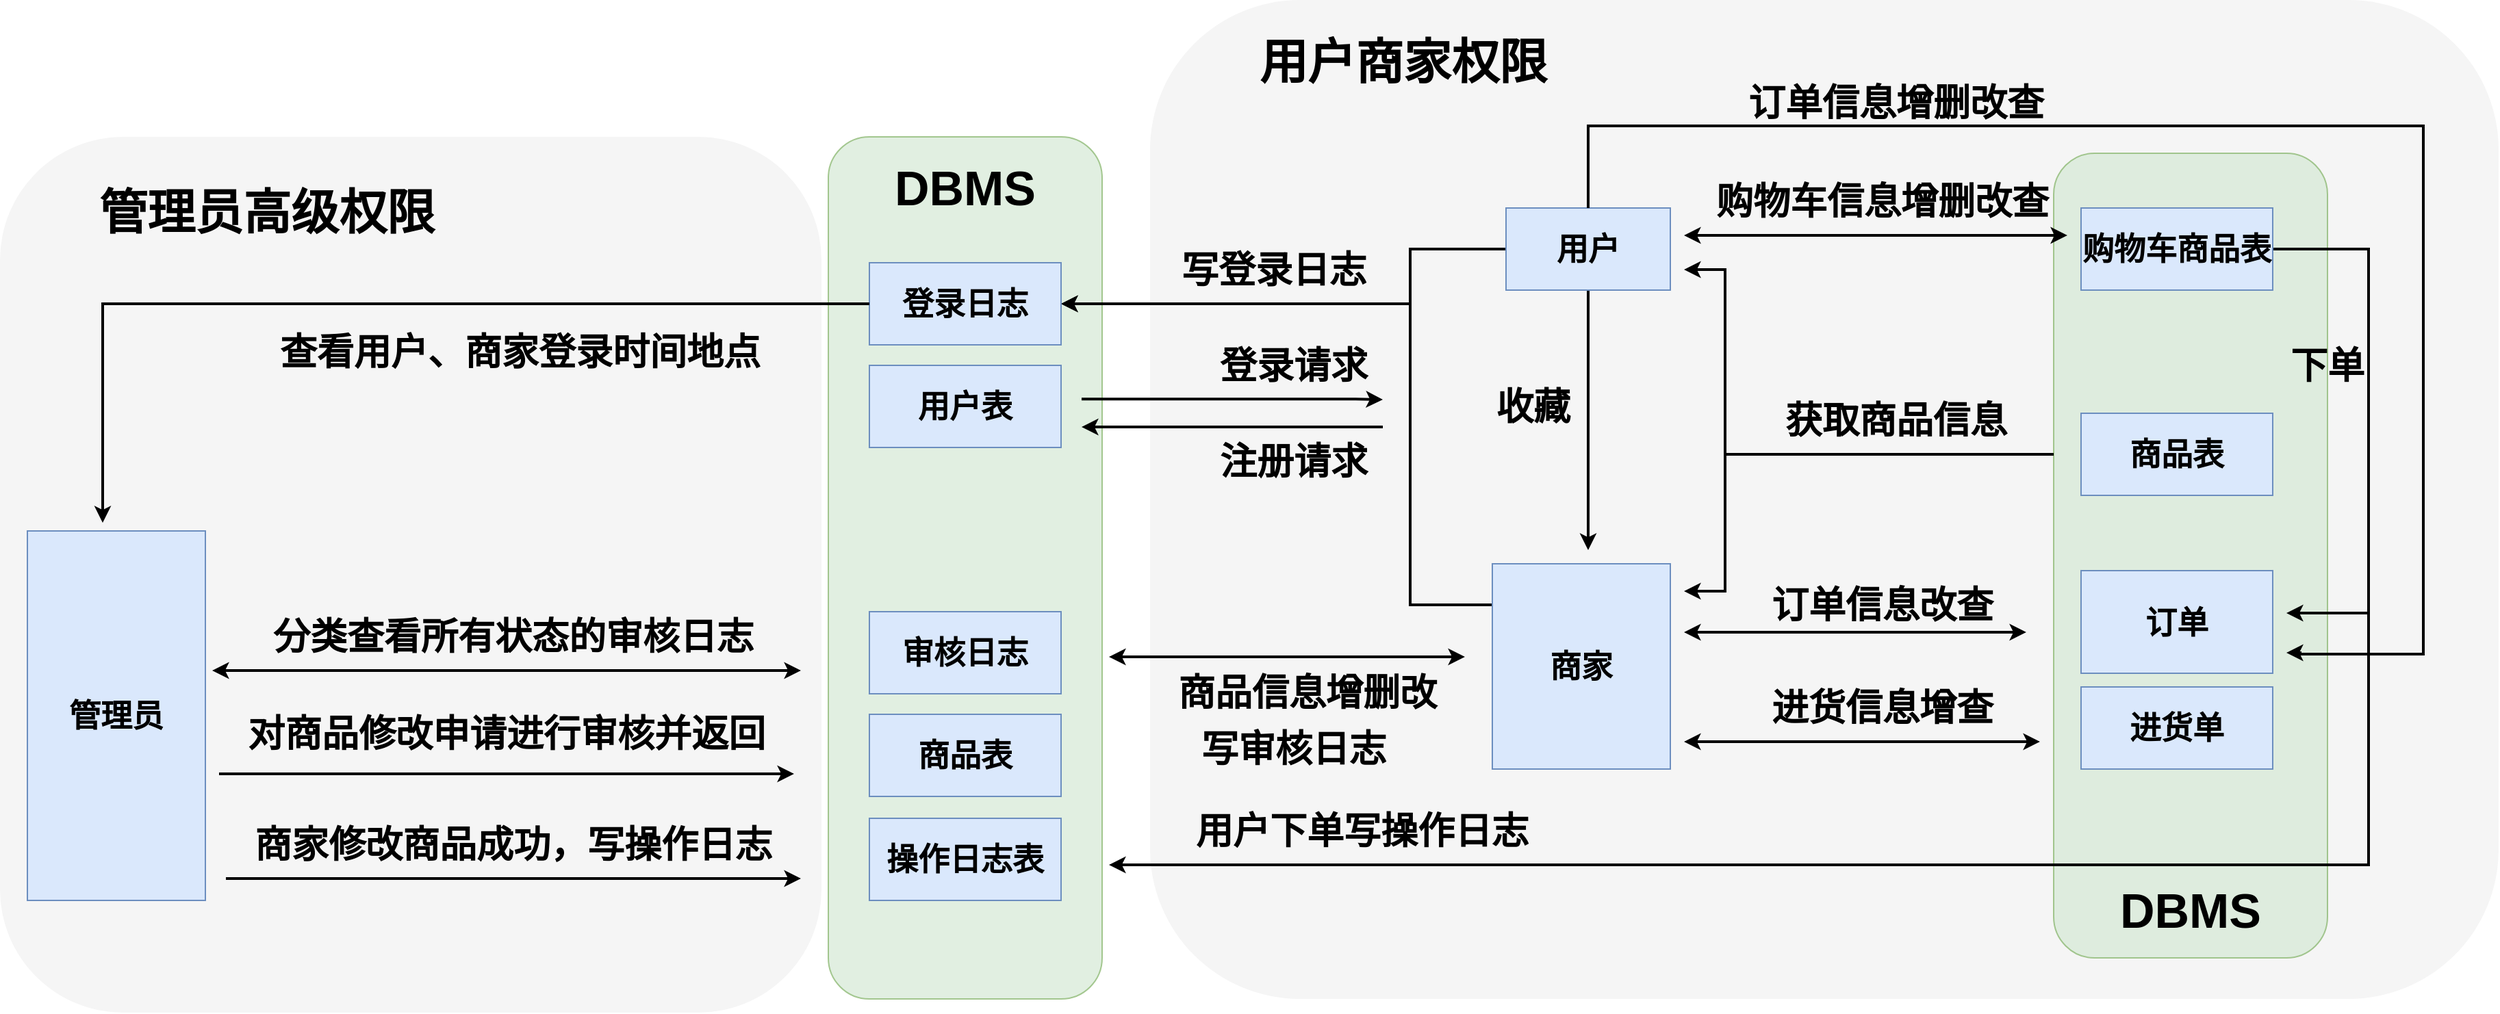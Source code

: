 <mxfile version="20.2.3" type="device" pages="12"><diagram id="TESKqHwXL0xIeNylIHeR" name="数据流图"><mxGraphModel dx="1955" dy="428" grid="1" gridSize="10" guides="1" tooltips="1" connect="1" arrows="1" fold="1" page="1" pageScale="1" pageWidth="1600" pageHeight="900" math="0" shadow="0"><root><mxCell id="0"/><mxCell id="1" parent="0"/><mxCell id="XmULUCJfcsX5cOJCFMDb-132" value="" style="rounded=1;whiteSpace=wrap;html=1;fontSize=27;fillColor=#f5f5f5;strokeColor=none;fontColor=#333333;" parent="1" vertex="1"><mxGeometry x="60" y="1030" width="600" height="640" as="geometry"/></mxCell><mxCell id="XmULUCJfcsX5cOJCFMDb-128" value="" style="rounded=1;whiteSpace=wrap;html=1;fontSize=27;fillColor=#f5f5f5;strokeColor=none;fontColor=#333333;" parent="1" vertex="1"><mxGeometry x="900" y="930" width="985" height="730" as="geometry"/></mxCell><mxCell id="XmULUCJfcsX5cOJCFMDb-116" value="" style="rounded=1;whiteSpace=wrap;html=1;fontSize=27;fillColor=#d5e8d4;strokeColor=#82b366;opacity=70;" parent="1" vertex="1"><mxGeometry x="1560" y="1042" width="200" height="588" as="geometry"/></mxCell><mxCell id="XmULUCJfcsX5cOJCFMDb-93" value="" style="rounded=1;whiteSpace=wrap;html=1;fontSize=27;fillColor=#d5e8d4;strokeColor=#82b366;opacity=70;" parent="1" vertex="1"><mxGeometry x="665" y="1030" width="200" height="630" as="geometry"/></mxCell><mxCell id="XmULUCJfcsX5cOJCFMDb-82" style="edgeStyle=orthogonalEdgeStyle;rounded=0;orthogonalLoop=1;jettySize=auto;html=1;entryX=1;entryY=0.5;entryDx=0;entryDy=0;fontSize=27;strokeWidth=2;" parent="1" source="XmULUCJfcsX5cOJCFMDb-5" target="XmULUCJfcsX5cOJCFMDb-20" edge="1"><mxGeometry relative="1" as="geometry"><Array as="points"><mxPoint x="1090" y="1112"/><mxPoint x="1090" y="1152"/></Array></mxGeometry></mxCell><mxCell id="XmULUCJfcsX5cOJCFMDb-117" style="edgeStyle=orthogonalEdgeStyle;rounded=0;orthogonalLoop=1;jettySize=auto;html=1;fontSize=27;startArrow=none;startFill=0;endArrow=classic;endFill=1;strokeWidth=2;" parent="1" source="XmULUCJfcsX5cOJCFMDb-5" edge="1"><mxGeometry relative="1" as="geometry"><mxPoint x="1220" y="1332" as="targetPoint"/></mxGeometry></mxCell><mxCell id="XmULUCJfcsX5cOJCFMDb-5" value="&lt;font style=&quot;font-size: 23px;&quot;&gt;&lt;b style=&quot;font-size: 23px;&quot;&gt;用户&lt;/b&gt;&lt;/font&gt;" style="rounded=0;whiteSpace=wrap;html=1;fillColor=#dae8fc;strokeColor=#6c8ebf;fontSize=23;" parent="1" vertex="1"><mxGeometry x="1160" y="1082" width="120" height="60" as="geometry"/></mxCell><mxCell id="XmULUCJfcsX5cOJCFMDb-83" style="edgeStyle=orthogonalEdgeStyle;rounded=0;orthogonalLoop=1;jettySize=auto;html=1;entryX=1;entryY=0.5;entryDx=0;entryDy=0;fontSize=27;strokeWidth=2;" parent="1" source="XmULUCJfcsX5cOJCFMDb-9" target="XmULUCJfcsX5cOJCFMDb-20" edge="1"><mxGeometry relative="1" as="geometry"><Array as="points"><mxPoint x="1090" y="1372"/><mxPoint x="1090" y="1152"/></Array></mxGeometry></mxCell><mxCell id="XmULUCJfcsX5cOJCFMDb-96" style="edgeStyle=orthogonalEdgeStyle;rounded=0;orthogonalLoop=1;jettySize=auto;html=1;fontSize=27;startArrow=classic;startFill=1;endArrow=classic;endFill=1;strokeWidth=2;" parent="1" edge="1"><mxGeometry relative="1" as="geometry"><mxPoint x="1130" y="1410" as="sourcePoint"/><mxPoint x="870" y="1410" as="targetPoint"/><Array as="points"/></mxGeometry></mxCell><mxCell id="XmULUCJfcsX5cOJCFMDb-9" value="&lt;font style=&quot;font-size: 23px;&quot;&gt;&lt;b style=&quot;font-size: 23px;&quot;&gt;商家&lt;/b&gt;&lt;/font&gt;" style="rounded=0;whiteSpace=wrap;html=1;fillColor=#dae8fc;strokeColor=#6c8ebf;fontSize=23;" parent="1" vertex="1"><mxGeometry x="1150" y="1342" width="130" height="150" as="geometry"/></mxCell><mxCell id="XmULUCJfcsX5cOJCFMDb-12" value="&lt;font style=&quot;font-size: 23px;&quot;&gt;&lt;b style=&quot;font-size: 23px;&quot;&gt;商品表&lt;/b&gt;&lt;/font&gt;" style="rounded=0;whiteSpace=wrap;html=1;fillColor=#dae8fc;strokeColor=#6c8ebf;fontSize=23;" parent="1" vertex="1"><mxGeometry x="695" y="1452" width="140" height="60" as="geometry"/></mxCell><mxCell id="XmULUCJfcsX5cOJCFMDb-14" value="&lt;font style=&quot;font-size: 23px;&quot;&gt;&lt;b style=&quot;font-size: 23px;&quot;&gt;订单&lt;/b&gt;&lt;/font&gt;" style="rounded=0;whiteSpace=wrap;html=1;fillColor=#dae8fc;strokeColor=#6c8ebf;fontSize=23;" parent="1" vertex="1"><mxGeometry x="1580" y="1347" width="140" height="75" as="geometry"/></mxCell><mxCell id="XmULUCJfcsX5cOJCFMDb-108" style="edgeStyle=orthogonalEdgeStyle;rounded=0;orthogonalLoop=1;jettySize=auto;html=1;fontSize=27;startArrow=none;startFill=0;endArrow=classic;endFill=1;strokeWidth=2;exitX=1;exitY=0.5;exitDx=0;exitDy=0;" parent="1" source="XmULUCJfcsX5cOJCFMDb-16" edge="1"><mxGeometry relative="1" as="geometry"><mxPoint x="1730" y="1378" as="targetPoint"/><Array as="points"><mxPoint x="1790" y="1112"/><mxPoint x="1790" y="1378"/><mxPoint x="1730" y="1378"/></Array></mxGeometry></mxCell><mxCell id="XmULUCJfcsX5cOJCFMDb-16" value="&lt;font style=&quot;font-size: 23px;&quot;&gt;&lt;b style=&quot;font-size: 23px;&quot;&gt;购物车商品表&lt;/b&gt;&lt;/font&gt;" style="rounded=0;whiteSpace=wrap;html=1;fillColor=#dae8fc;strokeColor=#6c8ebf;fontSize=23;" parent="1" vertex="1"><mxGeometry x="1580" y="1082" width="140" height="60" as="geometry"/></mxCell><mxCell id="XmULUCJfcsX5cOJCFMDb-85" style="edgeStyle=orthogonalEdgeStyle;rounded=0;orthogonalLoop=1;jettySize=auto;html=1;fontSize=27;startArrow=none;startFill=0;endArrow=classic;endFill=1;strokeWidth=2;" parent="1" edge="1"><mxGeometry relative="1" as="geometry"><mxPoint x="1070" y="1222" as="targetPoint"/><mxPoint x="850" y="1221.64" as="sourcePoint"/><Array as="points"><mxPoint x="1050" y="1221.64"/></Array></mxGeometry></mxCell><mxCell id="XmULUCJfcsX5cOJCFMDb-18" value="&lt;font style=&quot;font-size: 23px;&quot;&gt;&lt;b style=&quot;font-size: 23px;&quot;&gt;用户表&lt;/b&gt;&lt;/font&gt;" style="rounded=0;whiteSpace=wrap;html=1;fillColor=#dae8fc;strokeColor=#6c8ebf;fontSize=23;" parent="1" vertex="1"><mxGeometry x="695" y="1197" width="140" height="60" as="geometry"/></mxCell><mxCell id="XmULUCJfcsX5cOJCFMDb-20" value="&lt;font style=&quot;font-size: 23px;&quot;&gt;&lt;b style=&quot;font-size: 23px;&quot;&gt;登录日志&lt;/b&gt;&lt;/font&gt;" style="rounded=0;whiteSpace=wrap;html=1;fillColor=#dae8fc;strokeColor=#6c8ebf;fontSize=23;" parent="1" vertex="1"><mxGeometry x="695" y="1122" width="140" height="60" as="geometry"/></mxCell><mxCell id="XmULUCJfcsX5cOJCFMDb-21" value="&lt;font style=&quot;font-size: 23px;&quot;&gt;&lt;b style=&quot;font-size: 23px;&quot;&gt;进货单&lt;/b&gt;&lt;/font&gt;" style="rounded=0;whiteSpace=wrap;html=1;fillColor=#dae8fc;strokeColor=#6c8ebf;fontSize=23;" parent="1" vertex="1"><mxGeometry x="1580" y="1432" width="140" height="60" as="geometry"/></mxCell><mxCell id="XmULUCJfcsX5cOJCFMDb-72" value="&lt;b&gt;审核日志&lt;/b&gt;" style="rounded=0;whiteSpace=wrap;html=1;fillColor=#dae8fc;strokeColor=#6c8ebf;fontSize=23;" parent="1" vertex="1"><mxGeometry x="695" y="1377" width="140" height="60" as="geometry"/></mxCell><mxCell id="XmULUCJfcsX5cOJCFMDb-79" style="rounded=0;orthogonalLoop=1;jettySize=auto;html=1;entryX=0;entryY=0.5;entryDx=0;entryDy=0;strokeWidth=2;edgeStyle=orthogonalEdgeStyle;startArrow=classic;startFill=1;endArrow=none;endFill=0;" parent="1" target="XmULUCJfcsX5cOJCFMDb-20" edge="1"><mxGeometry relative="1" as="geometry"><mxPoint x="135" y="1312" as="sourcePoint"/><Array as="points"><mxPoint x="135" y="1302"/><mxPoint x="135" y="1152"/></Array></mxGeometry></mxCell><mxCell id="XmULUCJfcsX5cOJCFMDb-77" value="&lt;font style=&quot;font-size: 23px;&quot;&gt;&lt;b style=&quot;font-size: 23px;&quot;&gt;管理员&lt;/b&gt;&lt;/font&gt;" style="rounded=0;whiteSpace=wrap;html=1;fillColor=#dae8fc;strokeColor=#6c8ebf;fontSize=23;" parent="1" vertex="1"><mxGeometry x="80" y="1318" width="130" height="270" as="geometry"/></mxCell><mxCell id="XmULUCJfcsX5cOJCFMDb-81" value="&lt;font style=&quot;font-size: 27px;&quot;&gt;查看用户、商家登录时间地点&lt;/font&gt;" style="text;html=1;strokeColor=none;fillColor=none;align=center;verticalAlign=middle;whiteSpace=wrap;rounded=0;fontSize=28;fontStyle=1" parent="1" vertex="1"><mxGeometry x="245" y="1172" width="390" height="30" as="geometry"/></mxCell><mxCell id="XmULUCJfcsX5cOJCFMDb-84" value="&lt;font style=&quot;font-size: 27px;&quot;&gt;写登录日志&lt;/font&gt;" style="text;html=1;strokeColor=none;fillColor=none;align=center;verticalAlign=middle;whiteSpace=wrap;rounded=0;fontSize=28;fontStyle=1" parent="1" vertex="1"><mxGeometry x="892.5" y="1112" width="195" height="30" as="geometry"/></mxCell><mxCell id="XmULUCJfcsX5cOJCFMDb-86" value="&lt;font style=&quot;font-size: 27px;&quot;&gt;登录请求&lt;/font&gt;" style="text;html=1;strokeColor=none;fillColor=none;align=center;verticalAlign=middle;whiteSpace=wrap;rounded=0;fontSize=28;fontStyle=1" parent="1" vertex="1"><mxGeometry x="810" y="1182" width="390" height="30" as="geometry"/></mxCell><mxCell id="XmULUCJfcsX5cOJCFMDb-88" value="" style="endArrow=classic;html=1;rounded=0;fontSize=27;strokeWidth=2;" parent="1" edge="1"><mxGeometry width="50" height="50" relative="1" as="geometry"><mxPoint x="1070" y="1242" as="sourcePoint"/><mxPoint x="850" y="1242" as="targetPoint"/></mxGeometry></mxCell><mxCell id="XmULUCJfcsX5cOJCFMDb-89" value="&lt;font style=&quot;font-size: 27px;&quot;&gt;注册请求&lt;/font&gt;" style="text;html=1;strokeColor=none;fillColor=none;align=center;verticalAlign=middle;whiteSpace=wrap;rounded=0;fontSize=28;fontStyle=1" parent="1" vertex="1"><mxGeometry x="810" y="1252" width="390" height="30" as="geometry"/></mxCell><mxCell id="XmULUCJfcsX5cOJCFMDb-91" value="" style="endArrow=classic;startArrow=classic;html=1;rounded=0;fontSize=27;strokeWidth=2;" parent="1" edge="1"><mxGeometry width="50" height="50" relative="1" as="geometry"><mxPoint x="1290" y="1392" as="sourcePoint"/><mxPoint x="1540" y="1392" as="targetPoint"/></mxGeometry></mxCell><mxCell id="XmULUCJfcsX5cOJCFMDb-95" value="&lt;font style=&quot;font-size: 27px;&quot;&gt;写审核日志&lt;/font&gt;" style="text;html=1;strokeColor=none;fillColor=none;align=center;verticalAlign=middle;whiteSpace=wrap;rounded=0;fontSize=28;fontStyle=1" parent="1" vertex="1"><mxGeometry x="810" y="1462" width="390" height="30" as="geometry"/></mxCell><mxCell id="XmULUCJfcsX5cOJCFMDb-100" value="&lt;font style=&quot;font-size: 27px;&quot;&gt;分类查看所有状态的审核日志&lt;/font&gt;" style="text;html=1;strokeColor=none;fillColor=none;align=center;verticalAlign=middle;whiteSpace=wrap;rounded=0;fontSize=28;fontStyle=1" parent="1" vertex="1"><mxGeometry x="240" y="1380" width="390" height="30" as="geometry"/></mxCell><mxCell id="XmULUCJfcsX5cOJCFMDb-101" value="&lt;font style=&quot;font-size: 27px;&quot;&gt;对商品修改申请进行审核并返回&lt;/font&gt;" style="text;html=1;strokeColor=none;fillColor=none;align=center;verticalAlign=middle;whiteSpace=wrap;rounded=0;fontSize=28;fontStyle=1" parent="1" vertex="1"><mxGeometry x="235" y="1451" width="390" height="30" as="geometry"/></mxCell><mxCell id="XmULUCJfcsX5cOJCFMDb-102" value="&lt;font style=&quot;font-size: 23px;&quot;&gt;&lt;b style=&quot;font-size: 23px;&quot;&gt;商品表&lt;/b&gt;&lt;/font&gt;" style="rounded=0;whiteSpace=wrap;html=1;fillColor=#dae8fc;strokeColor=#6c8ebf;fontSize=23;" parent="1" vertex="1"><mxGeometry x="1580" y="1232" width="140" height="60" as="geometry"/></mxCell><mxCell id="XmULUCJfcsX5cOJCFMDb-103" value="" style="endArrow=classic;html=1;rounded=0;fontSize=27;strokeWidth=2;edgeStyle=orthogonalEdgeStyle;" parent="1" edge="1"><mxGeometry width="50" height="50" relative="1" as="geometry"><mxPoint x="1560" y="1262" as="sourcePoint"/><mxPoint x="1290" y="1127" as="targetPoint"/><Array as="points"><mxPoint x="1560" y="1262"/><mxPoint x="1320" y="1262"/><mxPoint x="1320" y="1127"/></Array></mxGeometry></mxCell><mxCell id="XmULUCJfcsX5cOJCFMDb-104" value="&lt;font style=&quot;font-size: 27px;&quot;&gt;获取商品信息&lt;/font&gt;" style="text;html=1;strokeColor=none;fillColor=none;align=center;verticalAlign=middle;whiteSpace=wrap;rounded=0;fontSize=28;fontStyle=1" parent="1" vertex="1"><mxGeometry x="1250" y="1222" width="390" height="30" as="geometry"/></mxCell><mxCell id="XmULUCJfcsX5cOJCFMDb-105" value="" style="endArrow=classic;html=1;rounded=0;fontSize=27;strokeWidth=2;edgeStyle=orthogonalEdgeStyle;" parent="1" edge="1"><mxGeometry width="50" height="50" relative="1" as="geometry"><mxPoint x="1560" y="1262" as="sourcePoint"/><mxPoint x="1290" y="1362" as="targetPoint"/><Array as="points"><mxPoint x="1320" y="1262"/><mxPoint x="1320" y="1362"/><mxPoint x="1290" y="1362"/></Array></mxGeometry></mxCell><mxCell id="XmULUCJfcsX5cOJCFMDb-106" value="" style="endArrow=classic;startArrow=classic;html=1;rounded=0;fontSize=27;strokeWidth=2;" parent="1" edge="1"><mxGeometry width="50" height="50" relative="1" as="geometry"><mxPoint x="1290" y="1472" as="sourcePoint"/><mxPoint x="1550" y="1472" as="targetPoint"/></mxGeometry></mxCell><mxCell id="XmULUCJfcsX5cOJCFMDb-107" value="" style="endArrow=classic;startArrow=classic;html=1;rounded=0;fontSize=27;strokeWidth=2;" parent="1" edge="1"><mxGeometry width="50" height="50" relative="1" as="geometry"><mxPoint x="1290" y="1102" as="sourcePoint"/><mxPoint x="1570" y="1102" as="targetPoint"/></mxGeometry></mxCell><mxCell id="XmULUCJfcsX5cOJCFMDb-109" value="&lt;font style=&quot;font-size: 27px;&quot;&gt;订单信息改查&lt;/font&gt;" style="text;html=1;strokeColor=none;fillColor=none;align=center;verticalAlign=middle;whiteSpace=wrap;rounded=0;fontSize=28;fontStyle=1" parent="1" vertex="1"><mxGeometry x="1240" y="1357" width="390" height="30" as="geometry"/></mxCell><mxCell id="XmULUCJfcsX5cOJCFMDb-110" value="&lt;font style=&quot;font-size: 27px;&quot;&gt;订单信息增删改查&lt;/font&gt;" style="text;html=1;strokeColor=none;fillColor=none;align=center;verticalAlign=middle;whiteSpace=wrap;rounded=0;fontSize=28;fontStyle=1" parent="1" vertex="1"><mxGeometry x="1250" y="990" width="390" height="30" as="geometry"/></mxCell><mxCell id="XmULUCJfcsX5cOJCFMDb-111" style="edgeStyle=orthogonalEdgeStyle;rounded=0;orthogonalLoop=1;jettySize=auto;html=1;entryX=1;entryY=0.5;entryDx=0;entryDy=0;fontSize=27;startArrow=none;startFill=0;endArrow=classic;endFill=1;strokeWidth=2;exitX=0.5;exitY=0;exitDx=0;exitDy=0;" parent="1" source="XmULUCJfcsX5cOJCFMDb-5" edge="1"><mxGeometry relative="1" as="geometry"><mxPoint x="1220" y="1072" as="sourcePoint"/><mxPoint x="1730" y="1407" as="targetPoint"/><Array as="points"><mxPoint x="1220" y="1022"/><mxPoint x="1830" y="1022"/><mxPoint x="1830" y="1408"/><mxPoint x="1740" y="1408"/><mxPoint x="1740" y="1407"/></Array></mxGeometry></mxCell><mxCell id="XmULUCJfcsX5cOJCFMDb-112" value="&lt;font style=&quot;font-size: 27px;&quot;&gt;购物车信息增删改查&lt;/font&gt;" style="text;html=1;strokeColor=none;fillColor=none;align=center;verticalAlign=middle;whiteSpace=wrap;rounded=0;fontSize=28;fontStyle=1" parent="1" vertex="1"><mxGeometry x="1240" y="1062" width="390" height="30" as="geometry"/></mxCell><mxCell id="XmULUCJfcsX5cOJCFMDb-113" value="&lt;font style=&quot;font-size: 27px;&quot;&gt;进货信息增查&lt;/font&gt;" style="text;html=1;strokeColor=none;fillColor=none;align=center;verticalAlign=middle;whiteSpace=wrap;rounded=0;fontSize=28;fontStyle=1" parent="1" vertex="1"><mxGeometry x="1240" y="1432" width="390" height="30" as="geometry"/></mxCell><mxCell id="XmULUCJfcsX5cOJCFMDb-114" value="&lt;font style=&quot;font-size: 27px;&quot;&gt;商品信息增删改&lt;/font&gt;" style="text;html=1;strokeColor=none;fillColor=none;align=center;verticalAlign=middle;whiteSpace=wrap;rounded=0;fontSize=28;fontStyle=1" parent="1" vertex="1"><mxGeometry x="820" y="1421" width="390" height="30" as="geometry"/></mxCell><mxCell id="XmULUCJfcsX5cOJCFMDb-115" value="" style="endArrow=classic;html=1;rounded=0;fontSize=27;strokeWidth=2;" parent="1" edge="1"><mxGeometry width="50" height="50" relative="1" as="geometry"><mxPoint x="225" y="1572" as="sourcePoint"/><mxPoint x="645" y="1572" as="targetPoint"/></mxGeometry></mxCell><mxCell id="XmULUCJfcsX5cOJCFMDb-118" value="&lt;font style=&quot;font-size: 27px;&quot;&gt;收藏&lt;/font&gt;" style="text;html=1;strokeColor=none;fillColor=none;align=center;verticalAlign=middle;whiteSpace=wrap;rounded=0;fontSize=28;fontStyle=1" parent="1" vertex="1"><mxGeometry x="1120" y="1212" width="120" height="30" as="geometry"/></mxCell><mxCell id="XmULUCJfcsX5cOJCFMDb-119" value="" style="endArrow=classic;html=1;rounded=0;fontSize=27;strokeWidth=2;" parent="1" edge="1"><mxGeometry width="50" height="50" relative="1" as="geometry"><mxPoint x="220" y="1495.48" as="sourcePoint"/><mxPoint x="640" y="1495.48" as="targetPoint"/></mxGeometry></mxCell><mxCell id="XmULUCJfcsX5cOJCFMDb-120" value="&lt;font style=&quot;font-size: 23px;&quot;&gt;&lt;b style=&quot;font-size: 23px;&quot;&gt;操作日志表&lt;/b&gt;&lt;/font&gt;" style="rounded=0;whiteSpace=wrap;html=1;fillColor=#dae8fc;strokeColor=#6c8ebf;fontSize=23;" parent="1" vertex="1"><mxGeometry x="695" y="1528" width="140" height="60" as="geometry"/></mxCell><mxCell id="XmULUCJfcsX5cOJCFMDb-121" value="" style="endArrow=classic;html=1;rounded=0;fontSize=27;strokeWidth=2;" parent="1" edge="1"><mxGeometry width="50" height="50" relative="1" as="geometry"><mxPoint x="1790" y="1372" as="sourcePoint"/><mxPoint x="870" y="1562" as="targetPoint"/><Array as="points"><mxPoint x="1790" y="1562"/></Array></mxGeometry></mxCell><mxCell id="XmULUCJfcsX5cOJCFMDb-123" value="&lt;font style=&quot;font-size: 27px;&quot;&gt;下单&lt;/font&gt;&lt;span style=&quot;color: rgba(0, 0, 0, 0); font-family: monospace; font-size: 0px; font-weight: 400; text-align: start;&quot;&gt;%3CmxGraphModel%3E%3Croot%3E%3CmxCell%20id%3D%220%22%2F%3E%3CmxCell%20id%3D%221%22%20parent%3D%220%22%2F%3E%3CmxCell%20id%3D%222%22%20value%3D%22%26lt%3Bfont%20style%3D%26quot%3Bfont-size%3A%2027px%3B%26quot%3B%26gt%3B%E6%94%B6%E8%97%8F%26lt%3B%2Ffont%26gt%3B%22%20style%3D%22text%3Bhtml%3D1%3BstrokeColor%3Dnone%3BfillColor%3Dnone%3Balign%3Dcenter%3BverticalAlign%3Dmiddle%3BwhiteSpace%3Dwrap%3Brounded%3D0%3BfontSize%3D28%3BfontStyle%3D1%22%20vertex%3D%221%22%20parent%3D%221%22%3E%3CmxGeometry%20x%3D%22930%22%20y%3D%221100%22%20width%3D%22390%22%20height%3D%2230%22%20as%3D%22geometry%22%2F%3E%3C%2FmxCell%3E%3C%2Froot%3E%3C%2FmxGraphModel%3E&lt;/span&gt;" style="text;html=1;strokeColor=none;fillColor=none;align=center;verticalAlign=middle;whiteSpace=wrap;rounded=0;fontSize=28;fontStyle=1" parent="1" vertex="1"><mxGeometry x="1730" y="1182" width="60" height="30" as="geometry"/></mxCell><mxCell id="XmULUCJfcsX5cOJCFMDb-124" value="&lt;font style=&quot;font-size: 27px;&quot;&gt;用户下单写操作日志&lt;/font&gt;&lt;span style=&quot;color: rgba(0, 0, 0, 0); font-family: monospace; font-size: 0px; font-weight: 400; text-align: start;&quot;&gt;%3CmxGraphModel%3E%3Croot%3E%3CmxCell%20id%3D%220%22%2F%3E%3CmxCell%20id%3D%221%22%20parent%3D%220%22%2F%3E%3CmxCell%20id%3D%222%22%20value%3D%22%26lt%3Bfont%20style%3D%26quot%3Bfont-size%3A%2027px%3B%26quot%3B%26gt%3B%E6%94%B6%E8%97%8F%26lt%3B%2Ffont%26gt%3B%22%20style%3D%22text%3Bhtml%3D1%3BstrokeColor%3Dnone%3BfillColor%3Dnone%3Balign%3Dcenter%3BverticalAlign%3Dmiddle%3BwhiteSpace%3Dwrap%3Brounded%3D0%3BfontSize%3D28%3BfontStyle%3D1%22%20vertex%3D%221%22%20parent%3D%221%22%3E%3CmxGeometry%20x%3D%22930%22%20y%3D%221100%22%20width%3D%22390%22%20height%3D%2230%22%20as%3D%22geometry%22%2F%3E%3C%2FmxCell%3E%3C%2Froot%3E%3C%2FmxGraphModel%3E&lt;/span&gt;" style="text;html=1;strokeColor=none;fillColor=none;align=center;verticalAlign=middle;whiteSpace=wrap;rounded=0;fontSize=28;fontStyle=1" parent="1" vertex="1"><mxGeometry x="920" y="1522" width="270" height="30" as="geometry"/></mxCell><mxCell id="XmULUCJfcsX5cOJCFMDb-126" style="edgeStyle=orthogonalEdgeStyle;rounded=0;orthogonalLoop=1;jettySize=auto;html=1;fontSize=27;startArrow=classic;startFill=1;endArrow=classic;endFill=1;strokeWidth=2;" parent="1" edge="1"><mxGeometry relative="1" as="geometry"><mxPoint x="645" y="1420" as="sourcePoint"/><mxPoint x="215" y="1420" as="targetPoint"/></mxGeometry></mxCell><mxCell id="XmULUCJfcsX5cOJCFMDb-127" value="&lt;font style=&quot;font-size: 27px;&quot;&gt;商家修改商品成功，写操作日志&lt;/font&gt;&lt;span style=&quot;color: rgba(0, 0, 0, 0); font-family: monospace; font-size: 0px; font-weight: 400; text-align: start;&quot;&gt;%3CmxGraphModel%3E%3Croot%3E%3CmxCell%20id%3D%220%22%2F%3E%3CmxCell%20id%3D%221%22%20parent%3D%220%22%2F%3E%3CmxCell%20id%3D%222%22%20value%3D%22%26lt%3Bfont%20style%3D%26quot%3Bfont-size%3A%2027px%3B%26quot%3B%26gt%3B%E6%94%B6%E8%97%8F%26lt%3B%2Ffont%26gt%3B%22%20style%3D%22text%3Bhtml%3D1%3BstrokeColor%3Dnone%3BfillColor%3Dnone%3Balign%3Dcenter%3BverticalAlign%3Dmiddle%3BwhiteSpace%3Dwrap%3Brounded%3D0%3BfontSize%3D28%3BfontStyle%3D1%22%20vertex%3D%221%22%20parent%3D%221%22%3E%3CmxGeometry%20x%3D%22930%22%20y%3D%221100%22%20width%3D%22390%22%20height%3D%2230%22%20as%3D%22geometry%22%2F%3E%3C%2FmxCell%3E%3C%2Froot%3E%3C%2FmxGraphModel%3E&lt;/span&gt;" style="text;html=1;strokeColor=none;fillColor=none;align=center;verticalAlign=middle;whiteSpace=wrap;rounded=0;fontSize=28;fontStyle=1" parent="1" vertex="1"><mxGeometry x="235" y="1532" width="400" height="30" as="geometry"/></mxCell><mxCell id="XmULUCJfcsX5cOJCFMDb-129" value="&lt;font style=&quot;font-size: 35px;&quot;&gt;DBMS&lt;/font&gt;" style="text;html=1;strokeColor=none;fillColor=none;align=center;verticalAlign=middle;whiteSpace=wrap;rounded=0;fontSize=28;fontStyle=1" parent="1" vertex="1"><mxGeometry x="570" y="1052" width="390" height="30" as="geometry"/></mxCell><mxCell id="XmULUCJfcsX5cOJCFMDb-130" value="&lt;font style=&quot;font-size: 35px;&quot;&gt;DBMS&lt;/font&gt;" style="text;html=1;strokeColor=none;fillColor=none;align=center;verticalAlign=middle;whiteSpace=wrap;rounded=0;fontSize=28;fontStyle=1" parent="1" vertex="1"><mxGeometry x="1465" y="1580" width="390" height="30" as="geometry"/></mxCell><mxCell id="XmULUCJfcsX5cOJCFMDb-131" value="&lt;span style=&quot;font-size: 35px;&quot;&gt;管理员高级权限&lt;/span&gt;" style="text;html=1;strokeColor=none;fillColor=none;align=center;verticalAlign=middle;whiteSpace=wrap;rounded=0;fontSize=28;fontStyle=1" parent="1" vertex="1"><mxGeometry x="60" y="1070" width="390" height="30" as="geometry"/></mxCell><mxCell id="XmULUCJfcsX5cOJCFMDb-139" value="&lt;span style=&quot;font-size: 35px;&quot;&gt;用户商家权限&lt;/span&gt;" style="text;html=1;strokeColor=none;fillColor=none;align=center;verticalAlign=middle;whiteSpace=wrap;rounded=0;fontSize=28;fontStyle=1" parent="1" vertex="1"><mxGeometry x="890" y="960" width="390" height="30" as="geometry"/></mxCell></root></mxGraphModel></diagram><diagram id="MG219ZYMjZzZOAAwCH_j" name="ER图"><mxGraphModel dx="1422" dy="965" grid="1" gridSize="10" guides="1" tooltips="1" connect="1" arrows="1" fold="1" page="1" pageScale="1" pageWidth="1600" pageHeight="900" math="0" shadow="0"><root><mxCell id="0"/><mxCell id="1" parent="0"/><mxCell id="8xDor5yufXCa4LxWmB1f-15" style="edgeStyle=orthogonalEdgeStyle;rounded=0;orthogonalLoop=1;jettySize=auto;html=1;entryX=0.5;entryY=0;entryDx=0;entryDy=0;fontSize=23;endArrow=none;endFill=0;strokeWidth=2;exitX=0.5;exitY=1;exitDx=0;exitDy=0;" parent="1" source="8xDor5yufXCa4LxWmB1f-1" target="8xDor5yufXCa4LxWmB1f-14" edge="1"><mxGeometry relative="1" as="geometry"/></mxCell><mxCell id="8xDor5yufXCa4LxWmB1f-18" style="edgeStyle=orthogonalEdgeStyle;rounded=0;orthogonalLoop=1;jettySize=auto;html=1;entryX=0;entryY=0.5;entryDx=0;entryDy=0;fontSize=23;endArrow=none;endFill=0;strokeWidth=2;exitX=0.25;exitY=0;exitDx=0;exitDy=0;" parent="1" source="8xDor5yufXCa4LxWmB1f-1" target="8xDor5yufXCa4LxWmB1f-17" edge="1"><mxGeometry relative="1" as="geometry"/></mxCell><mxCell id="8xDor5yufXCa4LxWmB1f-26" style="edgeStyle=orthogonalEdgeStyle;rounded=0;orthogonalLoop=1;jettySize=auto;html=1;exitX=1;exitY=0.5;exitDx=0;exitDy=0;entryX=0;entryY=0.5;entryDx=0;entryDy=0;fontSize=23;endArrow=none;endFill=0;strokeWidth=2;" parent="1" source="8xDor5yufXCa4LxWmB1f-1" target="8xDor5yufXCa4LxWmB1f-24" edge="1"><mxGeometry relative="1" as="geometry"/></mxCell><mxCell id="8xDor5yufXCa4LxWmB1f-50" style="edgeStyle=orthogonalEdgeStyle;rounded=0;orthogonalLoop=1;jettySize=auto;html=1;entryX=0.5;entryY=0;entryDx=0;entryDy=0;fontSize=23;endArrow=none;endFill=0;strokeWidth=2;" parent="1" source="8xDor5yufXCa4LxWmB1f-1" target="8xDor5yufXCa4LxWmB1f-27" edge="1"><mxGeometry relative="1" as="geometry"/></mxCell><mxCell id="8xDor5yufXCa4LxWmB1f-1" value="&lt;font style=&quot;font-size: 23px;&quot;&gt;&lt;b style=&quot;font-size: 23px;&quot;&gt;用户&lt;/b&gt;&lt;/font&gt;" style="rounded=0;whiteSpace=wrap;html=1;fillColor=#dae8fc;strokeColor=#6c8ebf;fontSize=23;" parent="1" vertex="1"><mxGeometry x="280" y="350" width="120" height="60" as="geometry"/></mxCell><mxCell id="8xDor5yufXCa4LxWmB1f-66" style="edgeStyle=orthogonalEdgeStyle;rounded=0;orthogonalLoop=1;jettySize=auto;html=1;exitX=0.5;exitY=1;exitDx=0;exitDy=0;entryX=0;entryY=0.5;entryDx=0;entryDy=0;fontSize=23;endArrow=none;endFill=0;strokeWidth=2;" parent="1" source="8xDor5yufXCa4LxWmB1f-2" target="8xDor5yufXCa4LxWmB1f-30" edge="1"><mxGeometry relative="1" as="geometry"><mxPoint x="1180" y="1078" as="targetPoint"/></mxGeometry></mxCell><mxCell id="8xDor5yufXCa4LxWmB1f-75" style="edgeStyle=orthogonalEdgeStyle;rounded=0;orthogonalLoop=1;jettySize=auto;html=1;exitX=1;exitY=0.5;exitDx=0;exitDy=0;entryX=0;entryY=0.5;entryDx=0;entryDy=0;fontSize=23;endArrow=none;endFill=0;strokeWidth=2;" parent="1" source="8xDor5yufXCa4LxWmB1f-2" target="8xDor5yufXCa4LxWmB1f-40" edge="1"><mxGeometry relative="1" as="geometry"/></mxCell><mxCell id="8xDor5yufXCa4LxWmB1f-77" style="edgeStyle=orthogonalEdgeStyle;rounded=0;orthogonalLoop=1;jettySize=auto;html=1;exitX=0.75;exitY=0;exitDx=0;exitDy=0;entryX=0;entryY=0.5;entryDx=0;entryDy=0;fontSize=23;endArrow=none;endFill=0;strokeWidth=2;" parent="1" source="8xDor5yufXCa4LxWmB1f-2" target="8xDor5yufXCa4LxWmB1f-29" edge="1"><mxGeometry relative="1" as="geometry"/></mxCell><mxCell id="8xDor5yufXCa4LxWmB1f-2" value="&lt;font style=&quot;font-size: 23px;&quot;&gt;&lt;b style=&quot;font-size: 23px;&quot;&gt;商家&lt;/b&gt;&lt;/font&gt;" style="rounded=0;whiteSpace=wrap;html=1;fillColor=#dae8fc;strokeColor=#6c8ebf;fontSize=23;" parent="1" vertex="1"><mxGeometry x="280" y="783" width="120" height="60" as="geometry"/></mxCell><mxCell id="8xDor5yufXCa4LxWmB1f-57" style="edgeStyle=orthogonalEdgeStyle;rounded=0;orthogonalLoop=1;jettySize=auto;html=1;exitX=0.75;exitY=1;exitDx=0;exitDy=0;fontSize=23;endArrow=none;endFill=0;strokeWidth=2;entryX=0.5;entryY=0;entryDx=0;entryDy=0;" parent="1" source="8xDor5yufXCa4LxWmB1f-3" target="8xDor5yufXCa4LxWmB1f-40" edge="1"><mxGeometry relative="1" as="geometry"><mxPoint x="790" y="720" as="targetPoint"/></mxGeometry></mxCell><mxCell id="8xDor5yufXCa4LxWmB1f-59" style="edgeStyle=orthogonalEdgeStyle;rounded=0;orthogonalLoop=1;jettySize=auto;html=1;entryX=0;entryY=0.5;entryDx=0;entryDy=0;fontSize=23;endArrow=none;endFill=0;strokeWidth=2;" parent="1" source="8xDor5yufXCa4LxWmB1f-3" target="8xDor5yufXCa4LxWmB1f-58" edge="1"><mxGeometry relative="1" as="geometry"/></mxCell><mxCell id="8xDor5yufXCa4LxWmB1f-3" value="&lt;font style=&quot;font-size: 23px;&quot;&gt;&lt;b style=&quot;font-size: 23px;&quot;&gt;商品&lt;/b&gt;&lt;/font&gt;" style="rounded=0;whiteSpace=wrap;html=1;fillColor=#dae8fc;strokeColor=#6c8ebf;fontSize=23;" parent="1" vertex="1"><mxGeometry x="710" y="589" width="120" height="60" as="geometry"/></mxCell><mxCell id="8xDor5yufXCa4LxWmB1f-70" style="edgeStyle=orthogonalEdgeStyle;rounded=0;orthogonalLoop=1;jettySize=auto;html=1;entryX=0.5;entryY=0;entryDx=0;entryDy=0;fontSize=23;endArrow=none;endFill=0;strokeWidth=2;" parent="1" source="8xDor5yufXCa4LxWmB1f-5" target="8xDor5yufXCa4LxWmB1f-30" edge="1"><mxGeometry relative="1" as="geometry"/></mxCell><mxCell id="8xDor5yufXCa4LxWmB1f-5" value="&lt;font style=&quot;font-size: 23px;&quot;&gt;&lt;b style=&quot;font-size: 23px;&quot;&gt;订单&lt;/b&gt;&lt;/font&gt;" style="rounded=0;whiteSpace=wrap;html=1;fillColor=#dae8fc;strokeColor=#6c8ebf;fontSize=23;" parent="1" vertex="1"><mxGeometry x="1190" y="590" width="120" height="60" as="geometry"/></mxCell><mxCell id="8xDor5yufXCa4LxWmB1f-81" style="edgeStyle=orthogonalEdgeStyle;rounded=0;orthogonalLoop=1;jettySize=auto;html=1;fontSize=23;endArrow=none;endFill=0;strokeWidth=2;entryX=0.5;entryY=0;entryDx=0;entryDy=0;" parent="1" source="8xDor5yufXCa4LxWmB1f-7" target="8xDor5yufXCa4LxWmB1f-24" edge="1"><mxGeometry relative="1" as="geometry"><mxPoint x="1020" y="330" as="targetPoint"/></mxGeometry></mxCell><mxCell id="8xDor5yufXCa4LxWmB1f-7" value="&lt;font style=&quot;font-size: 23px;&quot;&gt;&lt;b style=&quot;font-size: 23px;&quot;&gt;购物车商品&lt;/b&gt;&lt;/font&gt;" style="rounded=0;whiteSpace=wrap;html=1;fillColor=#dae8fc;strokeColor=#6c8ebf;fontSize=23;" parent="1" vertex="1"><mxGeometry x="960" y="160" width="120" height="60" as="geometry"/></mxCell><mxCell id="8xDor5yufXCa4LxWmB1f-79" style="edgeStyle=orthogonalEdgeStyle;rounded=0;orthogonalLoop=1;jettySize=auto;html=1;entryX=0.5;entryY=0;entryDx=0;entryDy=0;fontSize=23;endArrow=none;endFill=0;strokeWidth=2;" parent="1" source="8xDor5yufXCa4LxWmB1f-8" target="8xDor5yufXCa4LxWmB1f-29" edge="1"><mxGeometry relative="1" as="geometry"/></mxCell><mxCell id="8xDor5yufXCa4LxWmB1f-8" value="&lt;font style=&quot;font-size: 23px;&quot;&gt;&lt;b style=&quot;font-size: 23px;&quot;&gt;操作日志&lt;/b&gt;&lt;/font&gt;" style="rounded=0;whiteSpace=wrap;html=1;fillColor=#dae8fc;strokeColor=#6c8ebf;fontSize=23;" parent="1" vertex="1"><mxGeometry x="480" y="450" width="140" height="60" as="geometry"/></mxCell><mxCell id="8xDor5yufXCa4LxWmB1f-34" style="edgeStyle=orthogonalEdgeStyle;rounded=0;orthogonalLoop=1;jettySize=auto;html=1;entryX=0.5;entryY=1;entryDx=0;entryDy=0;fontSize=23;endArrow=none;endFill=0;strokeWidth=2;" parent="1" source="8xDor5yufXCa4LxWmB1f-9" target="8xDor5yufXCa4LxWmB1f-27" edge="1"><mxGeometry relative="1" as="geometry"/></mxCell><mxCell id="8xDor5yufXCa4LxWmB1f-9" value="&lt;font style=&quot;font-size: 23px;&quot;&gt;&lt;b style=&quot;font-size: 23px;&quot;&gt;登录日志&lt;/b&gt;&lt;/font&gt;" style="rounded=0;whiteSpace=wrap;html=1;fillColor=#dae8fc;strokeColor=#6c8ebf;fontSize=23;" parent="1" vertex="1"><mxGeometry x="50" y="550" width="140" height="60" as="geometry"/></mxCell><mxCell id="8xDor5yufXCa4LxWmB1f-10" value="&lt;font style=&quot;font-size: 23px;&quot;&gt;&lt;b style=&quot;font-size: 23px;&quot;&gt;进货单&lt;/b&gt;&lt;/font&gt;" style="rounded=0;whiteSpace=wrap;html=1;fillColor=#dae8fc;strokeColor=#6c8ebf;fontSize=23;" parent="1" vertex="1"><mxGeometry x="960" y="783" width="120" height="60" as="geometry"/></mxCell><mxCell id="8xDor5yufXCa4LxWmB1f-13" style="edgeStyle=orthogonalEdgeStyle;rounded=0;orthogonalLoop=1;jettySize=auto;html=1;entryX=0.25;entryY=0;entryDx=0;entryDy=0;fontSize=23;endArrow=none;endFill=0;strokeWidth=2;exitX=1;exitY=0.5;exitDx=0;exitDy=0;" parent="1" source="8xDor5yufXCa4LxWmB1f-11" target="8xDor5yufXCa4LxWmB1f-3" edge="1"><mxGeometry relative="1" as="geometry"><mxPoint x="590" y="310" as="sourcePoint"/></mxGeometry></mxCell><mxCell id="8xDor5yufXCa4LxWmB1f-63" style="edgeStyle=orthogonalEdgeStyle;rounded=0;orthogonalLoop=1;jettySize=auto;html=1;entryX=0.75;entryY=0;entryDx=0;entryDy=0;fontSize=23;endArrow=none;endFill=0;strokeWidth=2;exitX=0;exitY=0.5;exitDx=0;exitDy=0;" parent="1" source="8xDor5yufXCa4LxWmB1f-11" target="8xDor5yufXCa4LxWmB1f-1" edge="1"><mxGeometry relative="1" as="geometry"><mxPoint x="470" y="310" as="sourcePoint"/></mxGeometry></mxCell><mxCell id="8xDor5yufXCa4LxWmB1f-11" value="&lt;b style=&quot;font-size: 23px;&quot;&gt;点赞&lt;/b&gt;" style="rhombus;whiteSpace=wrap;html=1;fontSize=23;fillColor=#fff2cc;strokeColor=#d6b656;" parent="1" vertex="1"><mxGeometry x="480" y="270" width="140" height="80" as="geometry"/></mxCell><mxCell id="8xDor5yufXCa4LxWmB1f-16" style="edgeStyle=orthogonalEdgeStyle;rounded=0;orthogonalLoop=1;jettySize=auto;html=1;entryX=0.5;entryY=0;entryDx=0;entryDy=0;fontSize=23;endArrow=none;endFill=0;strokeWidth=2;" parent="1" source="8xDor5yufXCa4LxWmB1f-14" target="8xDor5yufXCa4LxWmB1f-2" edge="1"><mxGeometry relative="1" as="geometry"/></mxCell><mxCell id="8xDor5yufXCa4LxWmB1f-14" value="&lt;b style=&quot;font-size: 23px;&quot;&gt;收藏&lt;/b&gt;" style="rhombus;whiteSpace=wrap;html=1;fontSize=23;fillColor=#fff2cc;strokeColor=#d6b656;" parent="1" vertex="1"><mxGeometry x="270" y="524" width="140" height="80" as="geometry"/></mxCell><mxCell id="8xDor5yufXCa4LxWmB1f-105" style="edgeStyle=orthogonalEdgeStyle;rounded=0;orthogonalLoop=1;jettySize=auto;html=1;entryX=0;entryY=0.5;entryDx=0;entryDy=0;fontSize=34;endArrow=none;endFill=0;strokeWidth=2;" parent="1" source="8xDor5yufXCa4LxWmB1f-17" target="8xDor5yufXCa4LxWmB1f-7" edge="1"><mxGeometry relative="1" as="geometry"/></mxCell><mxCell id="8xDor5yufXCa4LxWmB1f-17" value="&lt;b&gt;拥有&lt;/b&gt;" style="rhombus;whiteSpace=wrap;html=1;fontSize=23;fillColor=#fff2cc;strokeColor=#d6b656;" parent="1" vertex="1"><mxGeometry x="490" y="150" width="140" height="80" as="geometry"/></mxCell><mxCell id="8xDor5yufXCa4LxWmB1f-38" style="edgeStyle=orthogonalEdgeStyle;rounded=0;orthogonalLoop=1;jettySize=auto;html=1;entryX=0.5;entryY=0;entryDx=0;entryDy=0;fontSize=23;endArrow=none;endFill=0;strokeWidth=2;" parent="1" source="8xDor5yufXCa4LxWmB1f-24" target="8xDor5yufXCa4LxWmB1f-5" edge="1"><mxGeometry relative="1" as="geometry"/></mxCell><mxCell id="8xDor5yufXCa4LxWmB1f-80" style="edgeStyle=orthogonalEdgeStyle;rounded=0;orthogonalLoop=1;jettySize=auto;html=1;entryX=1;entryY=0.5;entryDx=0;entryDy=0;fontSize=23;endArrow=none;endFill=0;strokeWidth=2;exitX=0.5;exitY=1;exitDx=0;exitDy=0;" parent="1" source="8xDor5yufXCa4LxWmB1f-24" target="8xDor5yufXCa4LxWmB1f-8" edge="1"><mxGeometry relative="1" as="geometry"><Array as="points"><mxPoint x="1020" y="480"/></Array></mxGeometry></mxCell><mxCell id="8xDor5yufXCa4LxWmB1f-24" value="&lt;b&gt;下单&lt;/b&gt;" style="rhombus;whiteSpace=wrap;html=1;fontSize=23;fillColor=#fff2cc;strokeColor=#d6b656;" parent="1" vertex="1"><mxGeometry x="950" y="340" width="140" height="80" as="geometry"/></mxCell><mxCell id="8xDor5yufXCa4LxWmB1f-27" value="&lt;b style=&quot;font-size: 23px;&quot;&gt;登陆注册&lt;/b&gt;" style="rhombus;whiteSpace=wrap;html=1;fontSize=23;fillColor=#fff2cc;strokeColor=#d6b656;" parent="1" vertex="1"><mxGeometry x="50" y="410" width="140" height="80" as="geometry"/></mxCell><mxCell id="8xDor5yufXCa4LxWmB1f-36" style="edgeStyle=orthogonalEdgeStyle;rounded=0;orthogonalLoop=1;jettySize=auto;html=1;exitX=0.5;exitY=0;exitDx=0;exitDy=0;entryX=0.5;entryY=1;entryDx=0;entryDy=0;fontSize=23;endArrow=none;endFill=0;strokeWidth=2;" parent="1" source="8xDor5yufXCa4LxWmB1f-28" target="8xDor5yufXCa4LxWmB1f-9" edge="1"><mxGeometry relative="1" as="geometry"/></mxCell><mxCell id="8xDor5yufXCa4LxWmB1f-37" style="edgeStyle=orthogonalEdgeStyle;rounded=0;orthogonalLoop=1;jettySize=auto;html=1;exitX=0.5;exitY=1;exitDx=0;exitDy=0;entryX=0;entryY=0.5;entryDx=0;entryDy=0;fontSize=23;endArrow=none;endFill=0;strokeWidth=2;" parent="1" source="8xDor5yufXCa4LxWmB1f-28" target="8xDor5yufXCa4LxWmB1f-2" edge="1"><mxGeometry relative="1" as="geometry"/></mxCell><mxCell id="8xDor5yufXCa4LxWmB1f-28" value="&lt;b style=&quot;font-size: 23px;&quot;&gt;登陆注册&lt;/b&gt;" style="rhombus;whiteSpace=wrap;html=1;fontSize=23;fillColor=#fff2cc;strokeColor=#d6b656;" parent="1" vertex="1"><mxGeometry x="50" y="660" width="140" height="80" as="geometry"/></mxCell><mxCell id="SuOBG2e8JZdH5EF3kT3m-9" style="edgeStyle=orthogonalEdgeStyle;rounded=0;orthogonalLoop=1;jettySize=auto;html=1;entryX=0;entryY=0.5;entryDx=0;entryDy=0;fontSize=22;endArrow=none;endFill=0;strokeWidth=2;" parent="1" source="8xDor5yufXCa4LxWmB1f-29" target="8xDor5yufXCa4LxWmB1f-3" edge="1"><mxGeometry relative="1" as="geometry"/></mxCell><mxCell id="8xDor5yufXCa4LxWmB1f-29" value="&lt;b style=&quot;font-size: 23px;&quot;&gt;编辑&lt;/b&gt;" style="rhombus;whiteSpace=wrap;html=1;fontSize=23;fillColor=#fff2cc;strokeColor=#d6b656;" parent="1" vertex="1"><mxGeometry x="480" y="579" width="140" height="80" as="geometry"/></mxCell><mxCell id="8xDor5yufXCa4LxWmB1f-30" value="&lt;b&gt;发货&lt;/b&gt;" style="rhombus;whiteSpace=wrap;html=1;fontSize=23;fillColor=#fff2cc;strokeColor=#d6b656;" parent="1" vertex="1"><mxGeometry x="1180" y="858" width="140" height="80" as="geometry"/></mxCell><mxCell id="8xDor5yufXCa4LxWmB1f-47" style="edgeStyle=orthogonalEdgeStyle;rounded=0;orthogonalLoop=1;jettySize=auto;html=1;entryX=0;entryY=0.5;entryDx=0;entryDy=0;fontSize=23;endArrow=none;endFill=0;strokeWidth=2;" parent="1" source="8xDor5yufXCa4LxWmB1f-40" target="8xDor5yufXCa4LxWmB1f-10" edge="1"><mxGeometry relative="1" as="geometry"/></mxCell><mxCell id="8xDor5yufXCa4LxWmB1f-40" value="&lt;b&gt;进货&lt;/b&gt;" style="rhombus;whiteSpace=wrap;html=1;fontSize=23;fillColor=#fff2cc;strokeColor=#d6b656;" parent="1" vertex="1"><mxGeometry x="730" y="773" width="140" height="80" as="geometry"/></mxCell><mxCell id="8xDor5yufXCa4LxWmB1f-60" style="edgeStyle=orthogonalEdgeStyle;rounded=0;orthogonalLoop=1;jettySize=auto;html=1;entryX=0;entryY=0.5;entryDx=0;entryDy=0;fontSize=23;endArrow=none;endFill=0;strokeWidth=2;" parent="1" source="8xDor5yufXCa4LxWmB1f-58" target="8xDor5yufXCa4LxWmB1f-5" edge="1"><mxGeometry relative="1" as="geometry"/></mxCell><mxCell id="8xDor5yufXCa4LxWmB1f-58" value="&lt;b&gt;属于&lt;/b&gt;" style="rhombus;whiteSpace=wrap;html=1;fontSize=23;fillColor=#fff2cc;strokeColor=#d6b656;" parent="1" vertex="1"><mxGeometry x="950" y="580" width="140" height="80" as="geometry"/></mxCell><mxCell id="8xDor5yufXCa4LxWmB1f-83" value="&lt;font style=&quot;font-size: 34px;&quot;&gt;1&lt;/font&gt;" style="text;html=1;strokeColor=none;fillColor=none;align=center;verticalAlign=middle;whiteSpace=wrap;rounded=0;fontSize=28;fontStyle=1" parent="1" vertex="1"><mxGeometry x="360" y="150" width="60" height="30" as="geometry"/></mxCell><mxCell id="8xDor5yufXCa4LxWmB1f-90" value="&lt;font style=&quot;font-size: 34px;&quot;&gt;p&lt;/font&gt;&lt;span style=&quot;color: rgba(0, 0, 0, 0); font-family: monospace; font-size: 0px; font-weight: 400; text-align: start;&quot;&gt;%3CmxGraphModel%3E%3Croot%3E%3CmxCell%20id%3D%220%22%2F%3E%3CmxCell%20id%3D%221%22%20parent%3D%220%22%2F%3E%3CmxCell%20id%3D%222%22%20value%3D%22%26lt%3Bfont%20style%3D%26quot%3Bfont-size%3A%2034px%3B%26quot%3B%26gt%3Bm%26lt%3B%2Ffont%26gt%3B%22%20style%3D%22text%3Bhtml%3D1%3BstrokeColor%3Dnone%3BfillColor%3Dnone%3Balign%3Dcenter%3BverticalAlign%3Dmiddle%3BwhiteSpace%3Dwrap%3Brounded%3D0%3BfontSize%3D28%3BfontStyle%3D1%22%20vertex%3D%221%22%20parent%3D%221%22%3E%3CmxGeometry%20x%3D%22360%22%20y%3D%22130%22%20width%3D%2260%22%20height%3D%2230%22%20as%3D%22geometry%22%2F%3E%3C%2FmxCell%3E%3C%2Froot%3E%3C%2FmxGraphModel%3E&lt;/span&gt;" style="text;html=1;strokeColor=none;fillColor=none;align=center;verticalAlign=middle;whiteSpace=wrap;rounded=0;fontSize=28;fontStyle=1" parent="1" vertex="1"><mxGeometry x="290" y="460" width="60" height="30" as="geometry"/></mxCell><mxCell id="8xDor5yufXCa4LxWmB1f-91" value="&lt;font style=&quot;font-size: 34px;&quot;&gt;q&lt;/font&gt;" style="text;html=1;strokeColor=none;fillColor=none;align=center;verticalAlign=middle;whiteSpace=wrap;rounded=0;fontSize=28;fontStyle=1" parent="1" vertex="1"><mxGeometry x="290" y="650" width="60" height="30" as="geometry"/></mxCell><mxCell id="8xDor5yufXCa4LxWmB1f-92" value="&lt;span style=&quot;font-size: 34px;&quot;&gt;1&lt;/span&gt;" style="text;html=1;strokeColor=none;fillColor=none;align=center;verticalAlign=middle;whiteSpace=wrap;rounded=0;fontSize=28;fontStyle=1" parent="1" vertex="1"><mxGeometry x="190" y="758" width="60" height="30" as="geometry"/></mxCell><mxCell id="8xDor5yufXCa4LxWmB1f-93" value="&lt;span style=&quot;font-size: 34px;&quot;&gt;u&lt;/span&gt;" style="text;html=1;strokeColor=none;fillColor=none;align=center;verticalAlign=middle;whiteSpace=wrap;rounded=0;fontSize=28;fontStyle=1" parent="1" vertex="1"><mxGeometry x="120" y="510" width="60" height="30" as="geometry"/></mxCell><mxCell id="8xDor5yufXCa4LxWmB1f-95" value="&lt;span style=&quot;font-size: 34px;&quot;&gt;1&lt;/span&gt;" style="text;html=1;strokeColor=none;fillColor=none;align=center;verticalAlign=middle;whiteSpace=wrap;rounded=0;fontSize=28;fontStyle=1" parent="1" vertex="1"><mxGeometry x="180" y="340" width="60" height="30" as="geometry"/></mxCell><mxCell id="8xDor5yufXCa4LxWmB1f-96" value="&lt;span style=&quot;font-size: 34px;&quot;&gt;v&lt;/span&gt;" style="text;html=1;strokeColor=none;fillColor=none;align=center;verticalAlign=middle;whiteSpace=wrap;rounded=0;fontSize=28;fontStyle=1" parent="1" vertex="1"><mxGeometry x="120" y="620" width="60" height="30" as="geometry"/></mxCell><mxCell id="8xDor5yufXCa4LxWmB1f-97" value="&lt;span style=&quot;font-size: 34px;&quot;&gt;t&lt;/span&gt;" style="text;html=1;strokeColor=none;fillColor=none;align=center;verticalAlign=middle;whiteSpace=wrap;rounded=0;fontSize=28;fontStyle=1" parent="1" vertex="1"><mxGeometry x="410" y="270" width="60" height="30" as="geometry"/></mxCell><mxCell id="8xDor5yufXCa4LxWmB1f-98" value="&lt;span style=&quot;font-size: 34px;&quot;&gt;u&lt;/span&gt;" style="text;html=1;strokeColor=none;fillColor=none;align=center;verticalAlign=middle;whiteSpace=wrap;rounded=0;fontSize=28;fontStyle=1" parent="1" vertex="1"><mxGeometry x="640" y="270" width="60" height="30" as="geometry"/></mxCell><mxCell id="8xDor5yufXCa4LxWmB1f-100" value="&lt;font style=&quot;font-size: 34px;&quot;&gt;n&lt;/font&gt;" style="text;html=1;strokeColor=none;fillColor=none;align=center;verticalAlign=middle;whiteSpace=wrap;rounded=0;fontSize=28;fontStyle=1" parent="1" vertex="1"><mxGeometry x="550" y="540" width="60" height="30" as="geometry"/></mxCell><mxCell id="8xDor5yufXCa4LxWmB1f-101" value="&lt;span style=&quot;font-size: 34px;&quot;&gt;1&lt;/span&gt;" style="text;html=1;strokeColor=none;fillColor=none;align=center;verticalAlign=middle;whiteSpace=wrap;rounded=0;fontSize=28;fontStyle=1" parent="1" vertex="1"><mxGeometry x="380" y="710" width="60" height="30" as="geometry"/></mxCell><mxCell id="8xDor5yufXCa4LxWmB1f-104" value="&lt;font style=&quot;font-size: 34px;&quot;&gt;m&lt;/font&gt;" style="text;html=1;strokeColor=none;fillColor=none;align=center;verticalAlign=middle;whiteSpace=wrap;rounded=0;fontSize=28;fontStyle=1" parent="1" vertex="1"><mxGeometry x="650" y="629" width="60" height="30" as="geometry"/></mxCell><mxCell id="8xDor5yufXCa4LxWmB1f-109" style="edgeStyle=orthogonalEdgeStyle;rounded=0;orthogonalLoop=1;jettySize=auto;html=1;fontSize=34;endArrow=none;endFill=0;strokeWidth=2;entryX=0.75;entryY=0;entryDx=0;entryDy=0;" parent="1" source="8xDor5yufXCa4LxWmB1f-106" target="8xDor5yufXCa4LxWmB1f-3" edge="1"><mxGeometry relative="1" as="geometry"><mxPoint x="810" y="550" as="targetPoint"/></mxGeometry></mxCell><mxCell id="8xDor5yufXCa4LxWmB1f-110" style="edgeStyle=orthogonalEdgeStyle;rounded=0;orthogonalLoop=1;jettySize=auto;html=1;entryX=0.25;entryY=1;entryDx=0;entryDy=0;fontSize=34;endArrow=none;endFill=0;strokeWidth=2;" parent="1" source="8xDor5yufXCa4LxWmB1f-106" target="8xDor5yufXCa4LxWmB1f-7" edge="1"><mxGeometry relative="1" as="geometry"/></mxCell><mxCell id="8xDor5yufXCa4LxWmB1f-106" value="&lt;b&gt;包含&lt;/b&gt;" style="rhombus;whiteSpace=wrap;html=1;fontSize=23;fillColor=#fff2cc;strokeColor=#d6b656;" parent="1" vertex="1"><mxGeometry x="730" y="230" width="140" height="80" as="geometry"/></mxCell><mxCell id="8xDor5yufXCa4LxWmB1f-112" value="&lt;font style=&quot;font-size: 34px;&quot;&gt;t&lt;/font&gt;" style="text;html=1;strokeColor=none;fillColor=none;align=center;verticalAlign=middle;whiteSpace=wrap;rounded=0;fontSize=28;fontStyle=1" parent="1" vertex="1"><mxGeometry x="760" y="150" width="60" height="30" as="geometry"/></mxCell><mxCell id="8xDor5yufXCa4LxWmB1f-116" value="&lt;span style=&quot;font-size: 34px;&quot;&gt;m&lt;/span&gt;" style="text;html=1;strokeColor=none;fillColor=none;align=center;verticalAlign=middle;whiteSpace=wrap;rounded=0;fontSize=28;fontStyle=1" parent="1" vertex="1"><mxGeometry x="900" y="280" width="60" height="30" as="geometry"/></mxCell><mxCell id="8xDor5yufXCa4LxWmB1f-117" value="&lt;font style=&quot;font-size: 34px;&quot;&gt;n&lt;/font&gt;" style="text;html=1;strokeColor=none;fillColor=none;align=center;verticalAlign=middle;whiteSpace=wrap;rounded=0;fontSize=28;fontStyle=1" parent="1" vertex="1"><mxGeometry x="800" y="320" width="60" height="30" as="geometry"/></mxCell><mxCell id="8xDor5yufXCa4LxWmB1f-118" value="&lt;font style=&quot;font-size: 34px;&quot;&gt;1&lt;/font&gt;" style="text;html=1;strokeColor=none;fillColor=none;align=center;verticalAlign=middle;whiteSpace=wrap;rounded=0;fontSize=28;fontStyle=1" parent="1" vertex="1"><mxGeometry x="660" y="390" width="60" height="30" as="geometry"/></mxCell><mxCell id="8xDor5yufXCa4LxWmB1f-119" value="&lt;font style=&quot;font-size: 34px;&quot;&gt;n&lt;/font&gt;" style="text;html=1;strokeColor=none;fillColor=none;align=center;verticalAlign=middle;whiteSpace=wrap;rounded=0;fontSize=28;fontStyle=1" parent="1" vertex="1"><mxGeometry x="1010" y="270" width="60" height="30" as="geometry"/></mxCell><mxCell id="8xDor5yufXCa4LxWmB1f-120" value="&lt;font style=&quot;font-size: 34px;&quot;&gt;t&lt;/font&gt;" style="text;html=1;strokeColor=none;fillColor=none;align=center;verticalAlign=middle;whiteSpace=wrap;rounded=0;fontSize=28;fontStyle=1" parent="1" vertex="1"><mxGeometry x="960" y="435" width="60" height="30" as="geometry"/></mxCell><mxCell id="8xDor5yufXCa4LxWmB1f-121" value="&lt;font style=&quot;font-size: 34px;&quot;&gt;t&lt;/font&gt;" style="text;html=1;strokeColor=none;fillColor=none;align=center;verticalAlign=middle;whiteSpace=wrap;rounded=0;fontSize=28;fontStyle=1" parent="1" vertex="1"><mxGeometry x="1110" y="390" width="60" height="30" as="geometry"/></mxCell><mxCell id="8xDor5yufXCa4LxWmB1f-122" value="&lt;font style=&quot;font-size: 34px;&quot;&gt;p&lt;/font&gt;&lt;span style=&quot;color: rgba(0, 0, 0, 0); font-family: monospace; font-size: 0px; font-weight: 400; text-align: start;&quot;&gt;%3CmxGraphModel%3E%3Croot%3E%3CmxCell%20id%3D%220%22%2F%3E%3CmxCell%20id%3D%221%22%20parent%3D%220%22%2F%3E%3CmxCell%20id%3D%222%22%20value%3D%22%26lt%3Bfont%20style%3D%26quot%3Bfont-size%3A%2034px%3B%26quot%3B%26gt%3Bm%26lt%3B%2Ffont%26gt%3B%22%20style%3D%22text%3Bhtml%3D1%3BstrokeColor%3Dnone%3BfillColor%3Dnone%3Balign%3Dcenter%3BverticalAlign%3Dmiddle%3BwhiteSpace%3Dwrap%3Brounded%3D0%3BfontSize%3D28%3BfontStyle%3D1%22%20vertex%3D%221%22%20parent%3D%221%22%3E%3CmxGeometry%20x%3D%22360%22%20y%3D%22130%22%20width%3D%2260%22%20height%3D%2230%22%20as%3D%22geometry%22%2F%3E%3C%2FmxCell%3E%3C%2Froot%3E%3C%2FmxGraphModel%3E&lt;/span&gt;" style="text;html=1;strokeColor=none;fillColor=none;align=center;verticalAlign=middle;whiteSpace=wrap;rounded=0;fontSize=28;fontStyle=1" parent="1" vertex="1"><mxGeometry x="870" y="580" width="60" height="30" as="geometry"/></mxCell><mxCell id="8xDor5yufXCa4LxWmB1f-123" value="&lt;font style=&quot;font-size: 34px;&quot;&gt;q&lt;/font&gt;" style="text;html=1;strokeColor=none;fillColor=none;align=center;verticalAlign=middle;whiteSpace=wrap;rounded=0;fontSize=28;fontStyle=1" parent="1" vertex="1"><mxGeometry x="1100" y="580" width="60" height="30" as="geometry"/></mxCell><mxCell id="8xDor5yufXCa4LxWmB1f-124" value="&lt;span style=&quot;font-size: 34px;&quot;&gt;1&lt;/span&gt;" style="text;html=1;strokeColor=none;fillColor=none;align=center;verticalAlign=middle;whiteSpace=wrap;rounded=0;fontSize=28;fontStyle=1" parent="1" vertex="1"><mxGeometry x="650" y="776" width="60" height="30" as="geometry"/></mxCell><mxCell id="8xDor5yufXCa4LxWmB1f-125" value="&lt;span style=&quot;font-size: 34px;&quot;&gt;r&lt;/span&gt;" style="text;html=1;strokeColor=none;fillColor=none;align=center;verticalAlign=middle;whiteSpace=wrap;rounded=0;fontSize=28;fontStyle=1" parent="1" vertex="1"><mxGeometry x="804" y="680" width="60" height="30" as="geometry"/></mxCell><mxCell id="8xDor5yufXCa4LxWmB1f-126" value="&lt;span style=&quot;font-size: 34px;&quot;&gt;s&lt;/span&gt;" style="text;html=1;strokeColor=none;fillColor=none;align=center;verticalAlign=middle;whiteSpace=wrap;rounded=0;fontSize=28;fontStyle=1" parent="1" vertex="1"><mxGeometry x="880" y="776" width="60" height="30" as="geometry"/></mxCell><mxCell id="8xDor5yufXCa4LxWmB1f-127" value="&lt;font style=&quot;font-size: 34px;&quot;&gt;1&lt;/font&gt;" style="text;html=1;strokeColor=none;fillColor=none;align=center;verticalAlign=middle;whiteSpace=wrap;rounded=0;fontSize=28;fontStyle=1" parent="1" vertex="1"><mxGeometry x="650" y="855" width="60" height="30" as="geometry"/></mxCell><mxCell id="8xDor5yufXCa4LxWmB1f-128" value="&lt;span style=&quot;font-size: 34px;&quot;&gt;p&lt;/span&gt;" style="text;html=1;strokeColor=none;fillColor=none;align=center;verticalAlign=middle;whiteSpace=wrap;rounded=0;fontSize=28;fontStyle=1" parent="1" vertex="1"><mxGeometry x="1190" y="758" width="60" height="30" as="geometry"/></mxCell><mxCell id="SuOBG2e8JZdH5EF3kT3m-2" value="&lt;b&gt;审核日志&lt;/b&gt;" style="rounded=0;whiteSpace=wrap;html=1;fillColor=#dae8fc;strokeColor=#6c8ebf;fontSize=23;" parent="1" vertex="1"><mxGeometry x="480" y="710" width="140" height="60" as="geometry"/></mxCell><mxCell id="SuOBG2e8JZdH5EF3kT3m-5" value="" style="edgeStyle=none;rounded=0;orthogonalLoop=1;jettySize=auto;html=1;fontSize=22;endArrow=none;endFill=0;strokeWidth=2;" parent="1" source="8xDor5yufXCa4LxWmB1f-29" target="SuOBG2e8JZdH5EF3kT3m-2" edge="1"><mxGeometry relative="1" as="geometry"><mxPoint x="550" y="900" as="targetPoint"/><mxPoint x="550" y="679" as="sourcePoint"/></mxGeometry></mxCell><mxCell id="SuOBG2e8JZdH5EF3kT3m-10" value="&lt;span style=&quot;font-size: 34px;&quot;&gt;p&lt;/span&gt;" style="text;html=1;strokeColor=none;fillColor=none;align=center;verticalAlign=middle;whiteSpace=wrap;rounded=0;fontSize=28;fontStyle=1" parent="1" vertex="1"><mxGeometry x="550" y="670" width="60" height="30" as="geometry"/></mxCell></root></mxGraphModel></diagram><diagram id="TUOw6k4QyoHvQovzamVH" name="第 2 页"><mxGraphModel dx="1117" dy="-141" grid="1" gridSize="10" guides="1" tooltips="1" connect="1" arrows="1" fold="1" page="1" pageScale="1" pageWidth="1600" pageHeight="900" math="0" shadow="0"><root><mxCell id="0"/><mxCell id="1" parent="0"/><mxCell id="R__lCm8swyXgUxItRJqA-4" style="edgeStyle=orthogonalEdgeStyle;rounded=0;orthogonalLoop=1;jettySize=auto;html=1;entryX=1;entryY=0.5;entryDx=0;entryDy=0;fontSize=23;endArrow=none;endFill=0;strokeWidth=2;" parent="1" source="R__lCm8swyXgUxItRJqA-5" target="R__lCm8swyXgUxItRJqA-32" edge="1"><mxGeometry relative="1" as="geometry"/></mxCell><mxCell id="XxLv4UBfXYZKrQwGtIBr-8" style="edgeStyle=none;rounded=0;orthogonalLoop=1;jettySize=auto;html=1;exitX=0.75;exitY=0;exitDx=0;exitDy=0;entryX=0;entryY=1;entryDx=0;entryDy=0;fontSize=22;endArrow=none;endFill=0;strokeWidth=2;" parent="1" source="R__lCm8swyXgUxItRJqA-5" target="XxLv4UBfXYZKrQwGtIBr-5" edge="1"><mxGeometry relative="1" as="geometry"/></mxCell><mxCell id="XxLv4UBfXYZKrQwGtIBr-9" style="edgeStyle=none;rounded=0;orthogonalLoop=1;jettySize=auto;html=1;exitX=1;exitY=0.25;exitDx=0;exitDy=0;entryX=0;entryY=0.5;entryDx=0;entryDy=0;fontSize=22;endArrow=none;endFill=0;strokeWidth=2;" parent="1" source="R__lCm8swyXgUxItRJqA-5" target="XxLv4UBfXYZKrQwGtIBr-1" edge="1"><mxGeometry relative="1" as="geometry"/></mxCell><mxCell id="XxLv4UBfXYZKrQwGtIBr-10" style="edgeStyle=none;rounded=0;orthogonalLoop=1;jettySize=auto;html=1;exitX=1;exitY=0.75;exitDx=0;exitDy=0;fontSize=22;endArrow=none;endFill=0;strokeWidth=2;" parent="1" source="R__lCm8swyXgUxItRJqA-5" target="XxLv4UBfXYZKrQwGtIBr-4" edge="1"><mxGeometry relative="1" as="geometry"/></mxCell><mxCell id="XxLv4UBfXYZKrQwGtIBr-12" style="edgeStyle=none;rounded=0;orthogonalLoop=1;jettySize=auto;html=1;exitX=0.25;exitY=1;exitDx=0;exitDy=0;entryX=0.637;entryY=0.043;entryDx=0;entryDy=0;entryPerimeter=0;fontSize=22;endArrow=none;endFill=0;strokeWidth=2;" parent="1" source="R__lCm8swyXgUxItRJqA-5" target="XxLv4UBfXYZKrQwGtIBr-3" edge="1"><mxGeometry relative="1" as="geometry"/></mxCell><mxCell id="XxLv4UBfXYZKrQwGtIBr-13" style="edgeStyle=none;rounded=0;orthogonalLoop=1;jettySize=auto;html=1;exitX=0.5;exitY=1;exitDx=0;exitDy=0;entryX=0.5;entryY=0;entryDx=0;entryDy=0;fontSize=22;endArrow=none;endFill=0;strokeWidth=2;" parent="1" source="R__lCm8swyXgUxItRJqA-5" target="XxLv4UBfXYZKrQwGtIBr-2" edge="1"><mxGeometry relative="1" as="geometry"/></mxCell><mxCell id="XxLv4UBfXYZKrQwGtIBr-14" style="edgeStyle=none;rounded=0;orthogonalLoop=1;jettySize=auto;html=1;exitX=0.75;exitY=1;exitDx=0;exitDy=0;entryX=0.253;entryY=0.003;entryDx=0;entryDy=0;entryPerimeter=0;fontSize=22;endArrow=none;endFill=0;strokeWidth=2;" parent="1" source="R__lCm8swyXgUxItRJqA-5" target="m3oDU2YnFF-IneUGrNYF-7" edge="1"><mxGeometry relative="1" as="geometry"/></mxCell><mxCell id="R__lCm8swyXgUxItRJqA-5" value="&lt;font style=&quot;font-size: 23px;&quot;&gt;&lt;b style=&quot;font-size: 23px;&quot;&gt;用户&lt;/b&gt;&lt;/font&gt;" style="rounded=0;whiteSpace=wrap;html=1;fillColor=#dae8fc;strokeColor=#6c8ebf;fontSize=23;" parent="1" vertex="1"><mxGeometry x="700" y="1245" width="120" height="60" as="geometry"/></mxCell><mxCell id="R__lCm8swyXgUxItRJqA-19" style="edgeStyle=orthogonalEdgeStyle;rounded=0;orthogonalLoop=1;jettySize=auto;html=1;entryX=0;entryY=0.5;entryDx=0;entryDy=0;fontSize=23;endArrow=none;endFill=0;strokeWidth=2;" parent="1" source="R__lCm8swyXgUxItRJqA-20" target="R__lCm8swyXgUxItRJqA-32" edge="1"><mxGeometry relative="1" as="geometry"/></mxCell><mxCell id="XxLv4UBfXYZKrQwGtIBr-23" style="edgeStyle=none;rounded=0;orthogonalLoop=1;jettySize=auto;html=1;exitX=0;exitY=0;exitDx=0;exitDy=0;entryX=1;entryY=1;entryDx=0;entryDy=0;fontSize=22;endArrow=none;endFill=0;strokeWidth=2;" parent="1" source="R__lCm8swyXgUxItRJqA-20" target="XxLv4UBfXYZKrQwGtIBr-18" edge="1"><mxGeometry relative="1" as="geometry"/></mxCell><mxCell id="XxLv4UBfXYZKrQwGtIBr-24" style="edgeStyle=none;rounded=0;orthogonalLoop=1;jettySize=auto;html=1;exitX=0;exitY=0.5;exitDx=0;exitDy=0;entryX=0.971;entryY=0.233;entryDx=0;entryDy=0;entryPerimeter=0;fontSize=22;endArrow=none;endFill=0;strokeWidth=2;" parent="1" source="R__lCm8swyXgUxItRJqA-20" target="XxLv4UBfXYZKrQwGtIBr-15" edge="1"><mxGeometry relative="1" as="geometry"/></mxCell><mxCell id="XxLv4UBfXYZKrQwGtIBr-26" style="edgeStyle=none;rounded=0;orthogonalLoop=1;jettySize=auto;html=1;exitX=0.75;exitY=1;exitDx=0;exitDy=0;entryX=0.43;entryY=-0.019;entryDx=0;entryDy=0;entryPerimeter=0;fontSize=22;endArrow=none;endFill=0;strokeWidth=2;" parent="1" source="R__lCm8swyXgUxItRJqA-20" target="XxLv4UBfXYZKrQwGtIBr-22" edge="1"><mxGeometry relative="1" as="geometry"/></mxCell><mxCell id="XxLv4UBfXYZKrQwGtIBr-27" style="edgeStyle=none;rounded=0;orthogonalLoop=1;jettySize=auto;html=1;exitX=0.25;exitY=0;exitDx=0;exitDy=0;fontSize=22;endArrow=none;endFill=0;strokeWidth=2;" parent="1" source="R__lCm8swyXgUxItRJqA-20" target="XxLv4UBfXYZKrQwGtIBr-17" edge="1"><mxGeometry relative="1" as="geometry"/></mxCell><mxCell id="XxLv4UBfXYZKrQwGtIBr-28" style="edgeStyle=none;rounded=0;orthogonalLoop=1;jettySize=auto;html=1;exitX=0.75;exitY=0;exitDx=0;exitDy=0;fontSize=22;endArrow=none;endFill=0;strokeWidth=2;" parent="1" source="R__lCm8swyXgUxItRJqA-20" target="XxLv4UBfXYZKrQwGtIBr-16" edge="1"><mxGeometry relative="1" as="geometry"/></mxCell><mxCell id="XxLv4UBfXYZKrQwGtIBr-29" style="edgeStyle=none;rounded=0;orthogonalLoop=1;jettySize=auto;html=1;exitX=0.25;exitY=1;exitDx=0;exitDy=0;entryX=0.769;entryY=0;entryDx=0;entryDy=0;entryPerimeter=0;fontSize=22;endArrow=none;endFill=0;strokeWidth=2;" parent="1" source="R__lCm8swyXgUxItRJqA-20" target="XxLv4UBfXYZKrQwGtIBr-19" edge="1"><mxGeometry relative="1" as="geometry"/></mxCell><mxCell id="R__lCm8swyXgUxItRJqA-20" value="&lt;font style=&quot;font-size: 23px;&quot;&gt;&lt;b style=&quot;font-size: 23px;&quot;&gt;登录日志&lt;/b&gt;&lt;/font&gt;" style="rounded=0;whiteSpace=wrap;html=1;fillColor=#dae8fc;strokeColor=#6c8ebf;fontSize=23;" parent="1" vertex="1"><mxGeometry x="180" y="1245" width="140" height="60" as="geometry"/></mxCell><mxCell id="R__lCm8swyXgUxItRJqA-32" value="&lt;b style=&quot;font-size: 23px;&quot;&gt;登陆注册&lt;/b&gt;" style="rhombus;whiteSpace=wrap;html=1;fontSize=23;fillColor=#fff2cc;strokeColor=#d6b656;" parent="1" vertex="1"><mxGeometry x="440" y="1235" width="140" height="80" as="geometry"/></mxCell><mxCell id="R__lCm8swyXgUxItRJqA-47" value="&lt;span style=&quot;font-size: 34px;&quot;&gt;u&lt;/span&gt;" style="text;html=1;strokeColor=none;fillColor=none;align=center;verticalAlign=middle;whiteSpace=wrap;rounded=0;fontSize=28;fontStyle=1" parent="1" vertex="1"><mxGeometry x="360" y="1245" width="60" height="30" as="geometry"/></mxCell><mxCell id="R__lCm8swyXgUxItRJqA-48" value="&lt;span style=&quot;font-size: 34px;&quot;&gt;1&lt;/span&gt;" style="text;html=1;strokeColor=none;fillColor=none;align=center;verticalAlign=middle;whiteSpace=wrap;rounded=0;fontSize=28;fontStyle=1" parent="1" vertex="1"><mxGeometry x="620" y="1245" width="60" height="30" as="geometry"/></mxCell><mxCell id="m3oDU2YnFF-IneUGrNYF-7" value="&lt;b&gt;注册时间&lt;/b&gt;" style="ellipse;whiteSpace=wrap;html=1;fontSize=22;" parent="1" vertex="1"><mxGeometry x="840" y="1370" width="130" height="70" as="geometry"/></mxCell><mxCell id="XxLv4UBfXYZKrQwGtIBr-1" value="&lt;b&gt;头像&lt;/b&gt;" style="ellipse;whiteSpace=wrap;html=1;fontSize=22;" parent="1" vertex="1"><mxGeometry x="850" y="1205" width="130" height="70" as="geometry"/></mxCell><mxCell id="XxLv4UBfXYZKrQwGtIBr-2" value="&lt;b&gt;地址&lt;/b&gt;" style="ellipse;whiteSpace=wrap;html=1;fontSize=22;" parent="1" vertex="1"><mxGeometry x="700" y="1360" width="130" height="70" as="geometry"/></mxCell><mxCell id="XxLv4UBfXYZKrQwGtIBr-3" value="&lt;b&gt;电话&lt;/b&gt;" style="ellipse;whiteSpace=wrap;html=1;fontSize=22;" parent="1" vertex="1"><mxGeometry x="570" y="1350" width="130" height="70" as="geometry"/></mxCell><mxCell id="XxLv4UBfXYZKrQwGtIBr-4" value="&lt;b&gt;类型&lt;/b&gt;" style="ellipse;whiteSpace=wrap;html=1;fontSize=22;" parent="1" vertex="1"><mxGeometry x="860" y="1290" width="130" height="70" as="geometry"/></mxCell><mxCell id="XxLv4UBfXYZKrQwGtIBr-5" value="&lt;b&gt;密码&lt;/b&gt;&lt;span style=&quot;color: rgba(0, 0, 0, 0); font-family: monospace; font-size: 0px; text-align: start;&quot;&gt;%3CmxGraphModel%3E%3Croot%3E%3CmxCell%20id%3D%220%22%2F%3E%3CmxCell%20id%3D%221%22%20parent%3D%220%22%2F%3E%3CmxCell%20id%3D%222%22%20value%3D%22%26lt%3Bb%26gt%3B%E7%94%A8%E6%88%B7%E5%90%8D%26lt%3B%2Fb%26gt%3B%22%20style%3D%22ellipse%3BwhiteSpace%3Dwrap%3Bhtml%3D1%3BfontSize%3D22%3BfillColor%3D%23d5e8d4%3BstrokeColor%3D%2382b366%3B%22%20vertex%3D%221%22%20parent%3D%221%22%3E%3CmxGeometry%20x%3D%22790%22%20y%3D%221120%22%20width%3D%22140%22%20height%3D%2280%22%20as%3D%22geometry%22%2F%3E%3C%2FmxCell%3E%3C%2Froot%3E%3C%2FmxGraphModel%3E&lt;/span&gt;" style="ellipse;whiteSpace=wrap;html=1;fontSize=22;" parent="1" vertex="1"><mxGeometry x="820" y="1120" width="130" height="70" as="geometry"/></mxCell><mxCell id="XxLv4UBfXYZKrQwGtIBr-11" style="edgeStyle=none;rounded=0;orthogonalLoop=1;jettySize=auto;html=1;exitX=0.5;exitY=1;exitDx=0;exitDy=0;fontSize=22;endArrow=none;endFill=0;strokeWidth=2;" parent="1" source="XxLv4UBfXYZKrQwGtIBr-6" target="R__lCm8swyXgUxItRJqA-5" edge="1"><mxGeometry relative="1" as="geometry"/></mxCell><mxCell id="XxLv4UBfXYZKrQwGtIBr-6" value="&lt;b&gt;用户名&lt;/b&gt;" style="ellipse;whiteSpace=wrap;html=1;fontSize=22;" parent="1" vertex="1"><mxGeometry x="690" y="1100" width="130" height="70" as="geometry"/></mxCell><mxCell id="XxLv4UBfXYZKrQwGtIBr-15" value="&lt;b&gt;登陆时间&lt;/b&gt;" style="ellipse;whiteSpace=wrap;html=1;fontSize=22;" parent="1" vertex="1"><mxGeometry x="20" y="1260" width="130" height="70" as="geometry"/></mxCell><mxCell id="XxLv4UBfXYZKrQwGtIBr-16" value="&lt;b&gt;登陆用户名&lt;/b&gt;" style="ellipse;whiteSpace=wrap;html=1;fontSize=22;" parent="1" vertex="1"><mxGeometry x="260" y="1135" width="130" height="70" as="geometry"/></mxCell><mxCell id="XxLv4UBfXYZKrQwGtIBr-17" value="&lt;b&gt;登陆用户Id&lt;/b&gt;" style="ellipse;whiteSpace=wrap;html=1;fontSize=22;" parent="1" vertex="1"><mxGeometry x="130" y="1120" width="130" height="70" as="geometry"/></mxCell><mxCell id="XxLv4UBfXYZKrQwGtIBr-18" value="&lt;b&gt;登陆身份&lt;/b&gt;" style="ellipse;whiteSpace=wrap;html=1;fontSize=22;" parent="1" vertex="1"><mxGeometry x="40" y="1175" width="130" height="70" as="geometry"/></mxCell><mxCell id="XxLv4UBfXYZKrQwGtIBr-19" value="&lt;b&gt;登陆地点&lt;/b&gt;" style="ellipse;whiteSpace=wrap;html=1;fontSize=22;" parent="1" vertex="1"><mxGeometry x="90" y="1330" width="130" height="70" as="geometry"/></mxCell><mxCell id="XxLv4UBfXYZKrQwGtIBr-21" style="edgeStyle=none;rounded=0;orthogonalLoop=1;jettySize=auto;html=1;exitX=1;exitY=1;exitDx=0;exitDy=0;entryX=0.25;entryY=0;entryDx=0;entryDy=0;fontSize=22;endArrow=none;endFill=0;strokeWidth=2;" parent="1" source="XxLv4UBfXYZKrQwGtIBr-20" target="R__lCm8swyXgUxItRJqA-5" edge="1"><mxGeometry relative="1" as="geometry"/></mxCell><mxCell id="XxLv4UBfXYZKrQwGtIBr-20" value="&lt;b&gt;用户id&lt;/b&gt;" style="ellipse;whiteSpace=wrap;html=1;fontSize=22;" parent="1" vertex="1"><mxGeometry x="570" y="1135" width="130" height="70" as="geometry"/></mxCell><mxCell id="XxLv4UBfXYZKrQwGtIBr-22" value="&lt;b&gt;登陆日志id&lt;/b&gt;" style="ellipse;whiteSpace=wrap;html=1;fontSize=22;" parent="1" vertex="1"><mxGeometry x="240" y="1330" width="130" height="70" as="geometry"/></mxCell></root></mxGraphModel></diagram><diagram id="0iuJbDLa0TpAd6cG82Rq" name="第 3 页"><mxGraphModel dx="1564" dy="162" grid="1" gridSize="10" guides="1" tooltips="1" connect="1" arrows="1" fold="1" page="1" pageScale="1" pageWidth="1600" pageHeight="900" math="0" shadow="0"><root><mxCell id="0"/><mxCell id="1" parent="0"/><mxCell id="OUDv3_NOOTjcwhgIu52L-1" style="edgeStyle=orthogonalEdgeStyle;rounded=0;orthogonalLoop=1;jettySize=auto;html=1;entryX=1;entryY=0.5;entryDx=0;entryDy=0;fontSize=23;endArrow=none;endFill=0;strokeWidth=2;" parent="1" source="OUDv3_NOOTjcwhgIu52L-8" target="OUDv3_NOOTjcwhgIu52L-17" edge="1"><mxGeometry relative="1" as="geometry"/></mxCell><mxCell id="OUDv3_NOOTjcwhgIu52L-2" style="edgeStyle=none;rounded=0;orthogonalLoop=1;jettySize=auto;html=1;exitX=0.75;exitY=0;exitDx=0;exitDy=0;entryX=0;entryY=1;entryDx=0;entryDy=0;fontSize=22;endArrow=none;endFill=0;strokeWidth=2;" parent="1" source="OUDv3_NOOTjcwhgIu52L-8" target="OUDv3_NOOTjcwhgIu52L-25" edge="1"><mxGeometry relative="1" as="geometry"/></mxCell><mxCell id="OUDv3_NOOTjcwhgIu52L-3" style="edgeStyle=none;rounded=0;orthogonalLoop=1;jettySize=auto;html=1;exitX=1;exitY=0.25;exitDx=0;exitDy=0;entryX=0;entryY=0.5;entryDx=0;entryDy=0;fontSize=22;endArrow=none;endFill=0;strokeWidth=2;" parent="1" source="OUDv3_NOOTjcwhgIu52L-8" target="OUDv3_NOOTjcwhgIu52L-21" edge="1"><mxGeometry relative="1" as="geometry"/></mxCell><mxCell id="OUDv3_NOOTjcwhgIu52L-4" style="edgeStyle=none;rounded=0;orthogonalLoop=1;jettySize=auto;html=1;exitX=1;exitY=0.75;exitDx=0;exitDy=0;fontSize=22;endArrow=none;endFill=0;strokeWidth=2;" parent="1" source="OUDv3_NOOTjcwhgIu52L-8" target="OUDv3_NOOTjcwhgIu52L-24" edge="1"><mxGeometry relative="1" as="geometry"/></mxCell><mxCell id="OUDv3_NOOTjcwhgIu52L-5" style="edgeStyle=none;rounded=0;orthogonalLoop=1;jettySize=auto;html=1;exitX=0.25;exitY=1;exitDx=0;exitDy=0;entryX=0.637;entryY=0.043;entryDx=0;entryDy=0;entryPerimeter=0;fontSize=22;endArrow=none;endFill=0;strokeWidth=2;" parent="1" source="OUDv3_NOOTjcwhgIu52L-8" target="OUDv3_NOOTjcwhgIu52L-23" edge="1"><mxGeometry relative="1" as="geometry"/></mxCell><mxCell id="OUDv3_NOOTjcwhgIu52L-6" style="edgeStyle=none;rounded=0;orthogonalLoop=1;jettySize=auto;html=1;exitX=0.5;exitY=1;exitDx=0;exitDy=0;entryX=0.5;entryY=0;entryDx=0;entryDy=0;fontSize=22;endArrow=none;endFill=0;strokeWidth=2;" parent="1" source="OUDv3_NOOTjcwhgIu52L-8" target="OUDv3_NOOTjcwhgIu52L-22" edge="1"><mxGeometry relative="1" as="geometry"/></mxCell><mxCell id="OUDv3_NOOTjcwhgIu52L-7" style="edgeStyle=none;rounded=0;orthogonalLoop=1;jettySize=auto;html=1;exitX=0.75;exitY=1;exitDx=0;exitDy=0;entryX=0.253;entryY=0.003;entryDx=0;entryDy=0;entryPerimeter=0;fontSize=22;endArrow=none;endFill=0;strokeWidth=2;" parent="1" source="OUDv3_NOOTjcwhgIu52L-8" target="OUDv3_NOOTjcwhgIu52L-20" edge="1"><mxGeometry relative="1" as="geometry"/></mxCell><mxCell id="OUDv3_NOOTjcwhgIu52L-8" value="&lt;font style=&quot;font-size: 23px;&quot;&gt;&lt;b style=&quot;font-size: 23px;&quot;&gt;用户&lt;/b&gt;&lt;/font&gt;" style="rounded=0;whiteSpace=wrap;html=1;fillColor=#dae8fc;strokeColor=#6c8ebf;fontSize=23;" parent="1" vertex="1"><mxGeometry x="790" y="1095" width="120" height="60" as="geometry"/></mxCell><mxCell id="OUDv3_NOOTjcwhgIu52L-9" style="edgeStyle=orthogonalEdgeStyle;rounded=0;orthogonalLoop=1;jettySize=auto;html=1;entryX=0;entryY=0.5;entryDx=0;entryDy=0;fontSize=23;endArrow=none;endFill=0;strokeWidth=2;" parent="1" target="OUDv3_NOOTjcwhgIu52L-17" edge="1"><mxGeometry relative="1" as="geometry"><mxPoint x="410" y="1125" as="sourcePoint"/></mxGeometry></mxCell><mxCell id="OUDv3_NOOTjcwhgIu52L-17" value="&lt;b style=&quot;font-size: 23px;&quot;&gt;收藏&lt;/b&gt;" style="rhombus;whiteSpace=wrap;html=1;fontSize=23;fillColor=#fff2cc;strokeColor=#d6b656;" parent="1" vertex="1"><mxGeometry x="530" y="1085" width="140" height="80" as="geometry"/></mxCell><mxCell id="OUDv3_NOOTjcwhgIu52L-18" value="&lt;span style=&quot;font-size: 34px;&quot;&gt;q&lt;/span&gt;" style="text;html=1;strokeColor=none;fillColor=none;align=center;verticalAlign=middle;whiteSpace=wrap;rounded=0;fontSize=28;fontStyle=1" parent="1" vertex="1"><mxGeometry x="450" y="1095" width="60" height="30" as="geometry"/></mxCell><mxCell id="OUDv3_NOOTjcwhgIu52L-19" value="&lt;span style=&quot;font-size: 34px;&quot;&gt;p&lt;/span&gt;" style="text;html=1;strokeColor=none;fillColor=none;align=center;verticalAlign=middle;whiteSpace=wrap;rounded=0;fontSize=28;fontStyle=1" parent="1" vertex="1"><mxGeometry x="710" y="1095" width="60" height="30" as="geometry"/></mxCell><mxCell id="OUDv3_NOOTjcwhgIu52L-20" value="&lt;b&gt;注册时间&lt;/b&gt;" style="ellipse;whiteSpace=wrap;html=1;fontSize=22;" parent="1" vertex="1"><mxGeometry x="930" y="1220" width="130" height="70" as="geometry"/></mxCell><mxCell id="OUDv3_NOOTjcwhgIu52L-21" value="&lt;b&gt;头像&lt;/b&gt;" style="ellipse;whiteSpace=wrap;html=1;fontSize=22;" parent="1" vertex="1"><mxGeometry x="940" y="1055" width="130" height="70" as="geometry"/></mxCell><mxCell id="OUDv3_NOOTjcwhgIu52L-22" value="&lt;b&gt;地址&lt;/b&gt;" style="ellipse;whiteSpace=wrap;html=1;fontSize=22;" parent="1" vertex="1"><mxGeometry x="790" y="1210" width="130" height="70" as="geometry"/></mxCell><mxCell id="OUDv3_NOOTjcwhgIu52L-23" value="&lt;b&gt;电话&lt;/b&gt;" style="ellipse;whiteSpace=wrap;html=1;fontSize=22;" parent="1" vertex="1"><mxGeometry x="660" y="1200" width="130" height="70" as="geometry"/></mxCell><mxCell id="OUDv3_NOOTjcwhgIu52L-24" value="&lt;b&gt;用户类型&lt;/b&gt;" style="ellipse;whiteSpace=wrap;html=1;fontSize=22;" parent="1" vertex="1"><mxGeometry x="950" y="1140" width="130" height="70" as="geometry"/></mxCell><mxCell id="OUDv3_NOOTjcwhgIu52L-25" value="&lt;b&gt;密码&lt;/b&gt;&lt;span style=&quot;color: rgba(0, 0, 0, 0); font-family: monospace; font-size: 0px; text-align: start;&quot;&gt;%3CmxGraphModel%3E%3Croot%3E%3CmxCell%20id%3D%220%22%2F%3E%3CmxCell%20id%3D%221%22%20parent%3D%220%22%2F%3E%3CmxCell%20id%3D%222%22%20value%3D%22%26lt%3Bb%26gt%3B%E7%94%A8%E6%88%B7%E5%90%8D%26lt%3B%2Fb%26gt%3B%22%20style%3D%22ellipse%3BwhiteSpace%3Dwrap%3Bhtml%3D1%3BfontSize%3D22%3BfillColor%3D%23d5e8d4%3BstrokeColor%3D%2382b366%3B%22%20vertex%3D%221%22%20parent%3D%221%22%3E%3CmxGeometry%20x%3D%22790%22%20y%3D%221120%22%20width%3D%22140%22%20height%3D%2280%22%20as%3D%22geometry%22%2F%3E%3C%2FmxCell%3E%3C%2Froot%3E%3C%2FmxGraphModel%3E&lt;/span&gt;" style="ellipse;whiteSpace=wrap;html=1;fontSize=22;" parent="1" vertex="1"><mxGeometry x="910" y="970" width="130" height="70" as="geometry"/></mxCell><mxCell id="OUDv3_NOOTjcwhgIu52L-26" style="edgeStyle=none;rounded=0;orthogonalLoop=1;jettySize=auto;html=1;exitX=0.5;exitY=1;exitDx=0;exitDy=0;fontSize=22;endArrow=none;endFill=0;strokeWidth=2;" parent="1" source="OUDv3_NOOTjcwhgIu52L-27" target="OUDv3_NOOTjcwhgIu52L-8" edge="1"><mxGeometry relative="1" as="geometry"/></mxCell><mxCell id="OUDv3_NOOTjcwhgIu52L-27" value="&lt;b&gt;用户名&lt;/b&gt;" style="ellipse;whiteSpace=wrap;html=1;fontSize=22;" parent="1" vertex="1"><mxGeometry x="780" y="950" width="130" height="70" as="geometry"/></mxCell><mxCell id="OUDv3_NOOTjcwhgIu52L-33" style="edgeStyle=none;rounded=0;orthogonalLoop=1;jettySize=auto;html=1;exitX=1;exitY=1;exitDx=0;exitDy=0;entryX=0.25;entryY=0;entryDx=0;entryDy=0;fontSize=22;endArrow=none;endFill=0;strokeWidth=2;" parent="1" source="OUDv3_NOOTjcwhgIu52L-34" target="OUDv3_NOOTjcwhgIu52L-8" edge="1"><mxGeometry relative="1" as="geometry"/></mxCell><mxCell id="OUDv3_NOOTjcwhgIu52L-34" value="&lt;b&gt;用户id&lt;/b&gt;" style="ellipse;whiteSpace=wrap;html=1;fontSize=22;" parent="1" vertex="1"><mxGeometry x="660" y="985" width="130" height="70" as="geometry"/></mxCell><mxCell id="rA8_Ube8wOKmcj4j7MSY-21" style="edgeStyle=none;rounded=0;orthogonalLoop=1;jettySize=auto;html=1;exitX=0.75;exitY=0;exitDx=0;exitDy=0;entryX=0;entryY=1;entryDx=0;entryDy=0;fontSize=22;endArrow=none;endFill=0;strokeWidth=2;" parent="1" source="rA8_Ube8wOKmcj4j7MSY-27" target="rA8_Ube8wOKmcj4j7MSY-34" edge="1"><mxGeometry relative="1" as="geometry"/></mxCell><mxCell id="rA8_Ube8wOKmcj4j7MSY-24" style="edgeStyle=none;rounded=0;orthogonalLoop=1;jettySize=auto;html=1;exitX=0.25;exitY=1;exitDx=0;exitDy=0;entryX=0.637;entryY=0.043;entryDx=0;entryDy=0;entryPerimeter=0;fontSize=22;endArrow=none;endFill=0;strokeWidth=2;" parent="1" source="rA8_Ube8wOKmcj4j7MSY-27" target="rA8_Ube8wOKmcj4j7MSY-32" edge="1"><mxGeometry relative="1" as="geometry"/></mxCell><mxCell id="rA8_Ube8wOKmcj4j7MSY-25" style="edgeStyle=none;rounded=0;orthogonalLoop=1;jettySize=auto;html=1;exitX=0.5;exitY=1;exitDx=0;exitDy=0;entryX=0.5;entryY=0;entryDx=0;entryDy=0;fontSize=22;endArrow=none;endFill=0;strokeWidth=2;" parent="1" source="rA8_Ube8wOKmcj4j7MSY-27" target="rA8_Ube8wOKmcj4j7MSY-31" edge="1"><mxGeometry relative="1" as="geometry"/></mxCell><mxCell id="rA8_Ube8wOKmcj4j7MSY-26" style="edgeStyle=none;rounded=0;orthogonalLoop=1;jettySize=auto;html=1;exitX=0.75;exitY=1;exitDx=0;exitDy=0;entryX=0.253;entryY=0.003;entryDx=0;entryDy=0;entryPerimeter=0;fontSize=22;endArrow=none;endFill=0;strokeWidth=2;" parent="1" source="rA8_Ube8wOKmcj4j7MSY-27" target="rA8_Ube8wOKmcj4j7MSY-29" edge="1"><mxGeometry relative="1" as="geometry"/></mxCell><mxCell id="rA8_Ube8wOKmcj4j7MSY-27" value="&lt;font style=&quot;font-size: 23px;&quot;&gt;&lt;b style=&quot;font-size: 23px;&quot;&gt;商家&lt;/b&gt;&lt;/font&gt;" style="rounded=0;whiteSpace=wrap;html=1;fillColor=#dae8fc;strokeColor=#6c8ebf;fontSize=23;" parent="1" vertex="1"><mxGeometry x="280" y="1095" width="120" height="60" as="geometry"/></mxCell><mxCell id="rA8_Ube8wOKmcj4j7MSY-29" value="&lt;b&gt;注册时间&lt;/b&gt;" style="ellipse;whiteSpace=wrap;html=1;fontSize=22;" parent="1" vertex="1"><mxGeometry x="420" y="1220" width="130" height="70" as="geometry"/></mxCell><mxCell id="rA8_Ube8wOKmcj4j7MSY-39" style="edgeStyle=none;rounded=0;orthogonalLoop=1;jettySize=auto;html=1;exitX=1;exitY=0.5;exitDx=0;exitDy=0;entryX=0;entryY=0.25;entryDx=0;entryDy=0;fontSize=22;endArrow=none;endFill=0;strokeWidth=2;" parent="1" source="rA8_Ube8wOKmcj4j7MSY-30" target="rA8_Ube8wOKmcj4j7MSY-27" edge="1"><mxGeometry relative="1" as="geometry"/></mxCell><mxCell id="rA8_Ube8wOKmcj4j7MSY-30" value="&lt;b&gt;头像&lt;/b&gt;" style="ellipse;whiteSpace=wrap;html=1;fontSize=22;" parent="1" vertex="1"><mxGeometry x="90" y="1055" width="130" height="70" as="geometry"/></mxCell><mxCell id="rA8_Ube8wOKmcj4j7MSY-31" value="&lt;b&gt;地址&lt;/b&gt;" style="ellipse;whiteSpace=wrap;html=1;fontSize=22;" parent="1" vertex="1"><mxGeometry x="280" y="1210" width="130" height="70" as="geometry"/></mxCell><mxCell id="rA8_Ube8wOKmcj4j7MSY-32" value="&lt;b&gt;电话&lt;/b&gt;" style="ellipse;whiteSpace=wrap;html=1;fontSize=22;" parent="1" vertex="1"><mxGeometry x="150" y="1200" width="130" height="70" as="geometry"/></mxCell><mxCell id="rA8_Ube8wOKmcj4j7MSY-40" style="edgeStyle=none;rounded=0;orthogonalLoop=1;jettySize=auto;html=1;exitX=1;exitY=0.5;exitDx=0;exitDy=0;entryX=0;entryY=0.75;entryDx=0;entryDy=0;fontSize=22;endArrow=none;endFill=0;strokeWidth=2;" parent="1" source="rA8_Ube8wOKmcj4j7MSY-33" target="rA8_Ube8wOKmcj4j7MSY-27" edge="1"><mxGeometry relative="1" as="geometry"/></mxCell><mxCell id="rA8_Ube8wOKmcj4j7MSY-33" value="&lt;b&gt;用户类型&lt;/b&gt;" style="ellipse;whiteSpace=wrap;html=1;fontSize=22;" parent="1" vertex="1"><mxGeometry x="60" y="1135" width="130" height="70" as="geometry"/></mxCell><mxCell id="rA8_Ube8wOKmcj4j7MSY-34" value="&lt;b&gt;密码&lt;/b&gt;&lt;span style=&quot;color: rgba(0, 0, 0, 0); font-family: monospace; font-size: 0px; text-align: start;&quot;&gt;%3CmxGraphModel%3E%3Croot%3E%3CmxCell%20id%3D%220%22%2F%3E%3CmxCell%20id%3D%221%22%20parent%3D%220%22%2F%3E%3CmxCell%20id%3D%222%22%20value%3D%22%26lt%3Bb%26gt%3B%E7%94%A8%E6%88%B7%E5%90%8D%26lt%3B%2Fb%26gt%3B%22%20style%3D%22ellipse%3BwhiteSpace%3Dwrap%3Bhtml%3D1%3BfontSize%3D22%3BfillColor%3D%23d5e8d4%3BstrokeColor%3D%2382b366%3B%22%20vertex%3D%221%22%20parent%3D%221%22%3E%3CmxGeometry%20x%3D%22790%22%20y%3D%221120%22%20width%3D%22140%22%20height%3D%2280%22%20as%3D%22geometry%22%2F%3E%3C%2FmxCell%3E%3C%2Froot%3E%3C%2FmxGraphModel%3E&lt;/span&gt;" style="ellipse;whiteSpace=wrap;html=1;fontSize=22;" parent="1" vertex="1"><mxGeometry x="400" y="970" width="130" height="70" as="geometry"/></mxCell><mxCell id="rA8_Ube8wOKmcj4j7MSY-35" style="edgeStyle=none;rounded=0;orthogonalLoop=1;jettySize=auto;html=1;exitX=0.5;exitY=1;exitDx=0;exitDy=0;fontSize=22;endArrow=none;endFill=0;strokeWidth=2;" parent="1" source="rA8_Ube8wOKmcj4j7MSY-36" target="rA8_Ube8wOKmcj4j7MSY-27" edge="1"><mxGeometry relative="1" as="geometry"/></mxCell><mxCell id="rA8_Ube8wOKmcj4j7MSY-36" value="&lt;b&gt;用户名&lt;/b&gt;" style="ellipse;whiteSpace=wrap;html=1;fontSize=22;" parent="1" vertex="1"><mxGeometry x="270" y="950" width="130" height="70" as="geometry"/></mxCell><mxCell id="rA8_Ube8wOKmcj4j7MSY-37" style="edgeStyle=none;rounded=0;orthogonalLoop=1;jettySize=auto;html=1;exitX=1;exitY=1;exitDx=0;exitDy=0;entryX=0.25;entryY=0;entryDx=0;entryDy=0;fontSize=22;endArrow=none;endFill=0;strokeWidth=2;" parent="1" source="rA8_Ube8wOKmcj4j7MSY-38" target="rA8_Ube8wOKmcj4j7MSY-27" edge="1"><mxGeometry relative="1" as="geometry"/></mxCell><mxCell id="rA8_Ube8wOKmcj4j7MSY-38" value="&lt;b&gt;用户id&lt;/b&gt;" style="ellipse;whiteSpace=wrap;html=1;fontSize=22;" parent="1" vertex="1"><mxGeometry x="150" y="985" width="130" height="70" as="geometry"/></mxCell></root></mxGraphModel></diagram><diagram id="OiVRN1R46jnjI2Uxdype" name="第 4 页"><mxGraphModel dx="1955" dy="1328" grid="1" gridSize="10" guides="1" tooltips="1" connect="1" arrows="1" fold="1" page="1" pageScale="1" pageWidth="1600" pageHeight="900" math="0" shadow="0"><root><mxCell id="0"/><mxCell id="1" parent="0"/><mxCell id="kIquMDnxum-8_beZf1hx-1" style="edgeStyle=orthogonalEdgeStyle;rounded=0;orthogonalLoop=1;jettySize=auto;html=1;entryX=1;entryY=0.5;entryDx=0;entryDy=0;fontSize=23;endArrow=none;endFill=0;strokeWidth=2;" parent="1" source="kIquMDnxum-8_beZf1hx-8" target="kIquMDnxum-8_beZf1hx-10" edge="1"><mxGeometry relative="1" as="geometry"><mxPoint x="789" y="495" as="targetPoint"/></mxGeometry></mxCell><mxCell id="kIquMDnxum-8_beZf1hx-2" style="edgeStyle=none;rounded=0;orthogonalLoop=1;jettySize=auto;html=1;exitX=0.75;exitY=0;exitDx=0;exitDy=0;entryX=0;entryY=1;entryDx=0;entryDy=0;fontSize=22;endArrow=none;endFill=0;strokeWidth=2;" parent="1" source="kIquMDnxum-8_beZf1hx-8" target="kIquMDnxum-8_beZf1hx-18" edge="1"><mxGeometry relative="1" as="geometry"/></mxCell><mxCell id="kIquMDnxum-8_beZf1hx-3" style="edgeStyle=none;rounded=0;orthogonalLoop=1;jettySize=auto;html=1;exitX=1;exitY=0.25;exitDx=0;exitDy=0;entryX=0;entryY=0.5;entryDx=0;entryDy=0;fontSize=22;endArrow=none;endFill=0;strokeWidth=2;" parent="1" source="kIquMDnxum-8_beZf1hx-8" target="kIquMDnxum-8_beZf1hx-14" edge="1"><mxGeometry relative="1" as="geometry"/></mxCell><mxCell id="kIquMDnxum-8_beZf1hx-4" style="edgeStyle=none;rounded=0;orthogonalLoop=1;jettySize=auto;html=1;exitX=1;exitY=0.75;exitDx=0;exitDy=0;fontSize=22;endArrow=none;endFill=0;strokeWidth=2;" parent="1" source="kIquMDnxum-8_beZf1hx-8" target="kIquMDnxum-8_beZf1hx-17" edge="1"><mxGeometry relative="1" as="geometry"/></mxCell><mxCell id="kIquMDnxum-8_beZf1hx-5" style="edgeStyle=none;rounded=0;orthogonalLoop=1;jettySize=auto;html=1;exitX=0.25;exitY=1;exitDx=0;exitDy=0;entryX=0.637;entryY=0.043;entryDx=0;entryDy=0;entryPerimeter=0;fontSize=22;endArrow=none;endFill=0;strokeWidth=2;" parent="1" source="kIquMDnxum-8_beZf1hx-8" target="kIquMDnxum-8_beZf1hx-16" edge="1"><mxGeometry relative="1" as="geometry"/></mxCell><mxCell id="kIquMDnxum-8_beZf1hx-6" style="edgeStyle=none;rounded=0;orthogonalLoop=1;jettySize=auto;html=1;exitX=0.5;exitY=1;exitDx=0;exitDy=0;entryX=0.5;entryY=0;entryDx=0;entryDy=0;fontSize=22;endArrow=none;endFill=0;strokeWidth=2;" parent="1" source="kIquMDnxum-8_beZf1hx-8" target="kIquMDnxum-8_beZf1hx-15" edge="1"><mxGeometry relative="1" as="geometry"/></mxCell><mxCell id="kIquMDnxum-8_beZf1hx-7" style="edgeStyle=none;rounded=0;orthogonalLoop=1;jettySize=auto;html=1;exitX=0.75;exitY=1;exitDx=0;exitDy=0;entryX=0.253;entryY=0.003;entryDx=0;entryDy=0;entryPerimeter=0;fontSize=22;endArrow=none;endFill=0;strokeWidth=2;" parent="1" source="kIquMDnxum-8_beZf1hx-8" target="kIquMDnxum-8_beZf1hx-13" edge="1"><mxGeometry relative="1" as="geometry"/></mxCell><mxCell id="kIquMDnxum-8_beZf1hx-8" value="&lt;font style=&quot;font-size: 23px;&quot;&gt;&lt;b style=&quot;font-size: 23px;&quot;&gt;商家&lt;/b&gt;&lt;/font&gt;" style="rounded=0;whiteSpace=wrap;html=1;fillColor=#dae8fc;strokeColor=#6c8ebf;fontSize=23;" parent="1" vertex="1"><mxGeometry x="909" y="465" width="120" height="60" as="geometry"/></mxCell><mxCell id="kIquMDnxum-8_beZf1hx-9" style="edgeStyle=orthogonalEdgeStyle;rounded=0;orthogonalLoop=1;jettySize=auto;html=1;entryX=0;entryY=0.5;entryDx=0;entryDy=0;fontSize=23;endArrow=none;endFill=0;strokeWidth=2;" parent="1" target="kIquMDnxum-8_beZf1hx-10" edge="1"><mxGeometry relative="1" as="geometry"><mxPoint x="460.0" y="495" as="sourcePoint"/><mxPoint x="580" y="495" as="targetPoint"/></mxGeometry></mxCell><mxCell id="kIquMDnxum-8_beZf1hx-10" value="&lt;b&gt;编辑&lt;/b&gt;" style="rhombus;whiteSpace=wrap;html=1;fontSize=23;fillColor=#fff2cc;strokeColor=#d6b656;" parent="1" vertex="1"><mxGeometry x="607" y="455" width="140" height="80" as="geometry"/></mxCell><mxCell id="kIquMDnxum-8_beZf1hx-11" value="&lt;span style=&quot;font-size: 34px;&quot;&gt;1&lt;/span&gt;" style="text;html=1;strokeColor=none;fillColor=none;align=center;verticalAlign=middle;whiteSpace=wrap;rounded=0;fontSize=28;fontStyle=1" parent="1" vertex="1"><mxGeometry x="500" y="465" width="60" height="30" as="geometry"/></mxCell><mxCell id="kIquMDnxum-8_beZf1hx-12" value="&lt;span style=&quot;font-size: 34px;&quot;&gt;m&lt;/span&gt;" style="text;html=1;strokeColor=none;fillColor=none;align=center;verticalAlign=middle;whiteSpace=wrap;rounded=0;fontSize=28;fontStyle=1" parent="1" vertex="1"><mxGeometry x="829" y="465" width="60" height="30" as="geometry"/></mxCell><mxCell id="kIquMDnxum-8_beZf1hx-13" value="&lt;b&gt;注册时间&lt;/b&gt;" style="ellipse;whiteSpace=wrap;html=1;fontSize=22;" parent="1" vertex="1"><mxGeometry x="1049" y="590" width="130" height="70" as="geometry"/></mxCell><mxCell id="kIquMDnxum-8_beZf1hx-14" value="&lt;b&gt;头像&lt;/b&gt;" style="ellipse;whiteSpace=wrap;html=1;fontSize=22;" parent="1" vertex="1"><mxGeometry x="1059" y="425" width="130" height="70" as="geometry"/></mxCell><mxCell id="kIquMDnxum-8_beZf1hx-15" value="&lt;b&gt;地址&lt;/b&gt;" style="ellipse;whiteSpace=wrap;html=1;fontSize=22;" parent="1" vertex="1"><mxGeometry x="909" y="580" width="130" height="70" as="geometry"/></mxCell><mxCell id="kIquMDnxum-8_beZf1hx-16" value="&lt;b&gt;电话&lt;/b&gt;" style="ellipse;whiteSpace=wrap;html=1;fontSize=22;" parent="1" vertex="1"><mxGeometry x="779" y="570" width="130" height="70" as="geometry"/></mxCell><mxCell id="kIquMDnxum-8_beZf1hx-17" value="&lt;b&gt;用户类型&lt;/b&gt;" style="ellipse;whiteSpace=wrap;html=1;fontSize=22;" parent="1" vertex="1"><mxGeometry x="1069" y="510" width="130" height="70" as="geometry"/></mxCell><mxCell id="kIquMDnxum-8_beZf1hx-18" value="&lt;b&gt;密码&lt;/b&gt;&lt;span style=&quot;color: rgba(0, 0, 0, 0); font-family: monospace; font-size: 0px; text-align: start;&quot;&gt;%3CmxGraphModel%3E%3Croot%3E%3CmxCell%20id%3D%220%22%2F%3E%3CmxCell%20id%3D%221%22%20parent%3D%220%22%2F%3E%3CmxCell%20id%3D%222%22%20value%3D%22%26lt%3Bb%26gt%3B%E7%94%A8%E6%88%B7%E5%90%8D%26lt%3B%2Fb%26gt%3B%22%20style%3D%22ellipse%3BwhiteSpace%3Dwrap%3Bhtml%3D1%3BfontSize%3D22%3BfillColor%3D%23d5e8d4%3BstrokeColor%3D%2382b366%3B%22%20vertex%3D%221%22%20parent%3D%221%22%3E%3CmxGeometry%20x%3D%22790%22%20y%3D%221120%22%20width%3D%22140%22%20height%3D%2280%22%20as%3D%22geometry%22%2F%3E%3C%2FmxCell%3E%3C%2Froot%3E%3C%2FmxGraphModel%3E&lt;/span&gt;" style="ellipse;whiteSpace=wrap;html=1;fontSize=22;" parent="1" vertex="1"><mxGeometry x="1029" y="340" width="130" height="70" as="geometry"/></mxCell><mxCell id="kIquMDnxum-8_beZf1hx-19" style="edgeStyle=none;rounded=0;orthogonalLoop=1;jettySize=auto;html=1;exitX=0.5;exitY=1;exitDx=0;exitDy=0;fontSize=22;endArrow=none;endFill=0;strokeWidth=2;" parent="1" source="kIquMDnxum-8_beZf1hx-20" target="kIquMDnxum-8_beZf1hx-8" edge="1"><mxGeometry relative="1" as="geometry"/></mxCell><mxCell id="kIquMDnxum-8_beZf1hx-20" value="&lt;b&gt;用户名&lt;/b&gt;" style="ellipse;whiteSpace=wrap;html=1;fontSize=22;" parent="1" vertex="1"><mxGeometry x="899" y="320" width="130" height="70" as="geometry"/></mxCell><mxCell id="kIquMDnxum-8_beZf1hx-21" style="edgeStyle=none;rounded=0;orthogonalLoop=1;jettySize=auto;html=1;exitX=1;exitY=1;exitDx=0;exitDy=0;entryX=0.25;entryY=0;entryDx=0;entryDy=0;fontSize=22;endArrow=none;endFill=0;strokeWidth=2;" parent="1" source="kIquMDnxum-8_beZf1hx-22" target="kIquMDnxum-8_beZf1hx-8" edge="1"><mxGeometry relative="1" as="geometry"/></mxCell><mxCell id="kIquMDnxum-8_beZf1hx-22" value="&lt;b&gt;用户id&lt;/b&gt;" style="ellipse;whiteSpace=wrap;html=1;fontSize=22;" parent="1" vertex="1"><mxGeometry x="779" y="355" width="130" height="70" as="geometry"/></mxCell><mxCell id="kIquMDnxum-8_beZf1hx-23" style="edgeStyle=none;rounded=0;orthogonalLoop=1;jettySize=auto;html=1;exitX=0.75;exitY=0;exitDx=0;exitDy=0;entryX=0;entryY=1;entryDx=0;entryDy=0;fontSize=22;endArrow=none;endFill=0;strokeWidth=2;" parent="1" source="kIquMDnxum-8_beZf1hx-27" target="kIquMDnxum-8_beZf1hx-35" edge="1"><mxGeometry relative="1" as="geometry"/></mxCell><mxCell id="kIquMDnxum-8_beZf1hx-24" style="edgeStyle=none;rounded=0;orthogonalLoop=1;jettySize=auto;html=1;exitX=0.25;exitY=1;exitDx=0;exitDy=0;entryX=0.637;entryY=0.043;entryDx=0;entryDy=0;entryPerimeter=0;fontSize=22;endArrow=none;endFill=0;strokeWidth=2;" parent="1" source="kIquMDnxum-8_beZf1hx-27" target="kIquMDnxum-8_beZf1hx-32" edge="1"><mxGeometry relative="1" as="geometry"/></mxCell><mxCell id="kIquMDnxum-8_beZf1hx-25" style="edgeStyle=none;rounded=0;orthogonalLoop=1;jettySize=auto;html=1;exitX=0.5;exitY=1;exitDx=0;exitDy=0;entryX=0.5;entryY=0;entryDx=0;entryDy=0;fontSize=22;endArrow=none;endFill=0;strokeWidth=2;" parent="1" source="kIquMDnxum-8_beZf1hx-27" target="kIquMDnxum-8_beZf1hx-31" edge="1"><mxGeometry relative="1" as="geometry"/></mxCell><mxCell id="kIquMDnxum-8_beZf1hx-26" style="edgeStyle=none;rounded=0;orthogonalLoop=1;jettySize=auto;html=1;exitX=0.75;exitY=1;exitDx=0;exitDy=0;entryX=0.253;entryY=0.003;entryDx=0;entryDy=0;entryPerimeter=0;fontSize=22;endArrow=none;endFill=0;strokeWidth=2;" parent="1" source="kIquMDnxum-8_beZf1hx-27" target="kIquMDnxum-8_beZf1hx-28" edge="1"><mxGeometry relative="1" as="geometry"/></mxCell><mxCell id="S_QgMRiefi_FZIO4mflD-3" style="edgeStyle=none;rounded=0;orthogonalLoop=1;jettySize=auto;html=1;exitX=1;exitY=1;exitDx=0;exitDy=0;entryX=0.016;entryY=0.307;entryDx=0;entryDy=0;entryPerimeter=0;fontSize=22;endArrow=none;endFill=0;strokeWidth=2;" parent="1" source="kIquMDnxum-8_beZf1hx-27" target="S_QgMRiefi_FZIO4mflD-2" edge="1"><mxGeometry relative="1" as="geometry"/></mxCell><mxCell id="S_QgMRiefi_FZIO4mflD-5" style="edgeStyle=none;rounded=0;orthogonalLoop=1;jettySize=auto;html=1;exitX=1;exitY=0;exitDx=0;exitDy=0;fontSize=22;endArrow=none;endFill=0;strokeWidth=2;" parent="1" source="kIquMDnxum-8_beZf1hx-27" target="S_QgMRiefi_FZIO4mflD-4" edge="1"><mxGeometry relative="1" as="geometry"/></mxCell><mxCell id="kIquMDnxum-8_beZf1hx-27" value="&lt;font style=&quot;font-size: 23px;&quot;&gt;&lt;b style=&quot;font-size: 23px;&quot;&gt;商品&lt;/b&gt;&lt;/font&gt;" style="rounded=0;whiteSpace=wrap;html=1;fillColor=#dae8fc;strokeColor=#6c8ebf;fontSize=23;" parent="1" vertex="1"><mxGeometry x="330" y="465" width="120" height="60" as="geometry"/></mxCell><mxCell id="kIquMDnxum-8_beZf1hx-28" value="&lt;b&gt;商品销量&lt;/b&gt;" style="ellipse;whiteSpace=wrap;html=1;fontSize=22;" parent="1" vertex="1"><mxGeometry x="400" y="580" width="130" height="70" as="geometry"/></mxCell><mxCell id="kIquMDnxum-8_beZf1hx-29" style="edgeStyle=none;rounded=0;orthogonalLoop=1;jettySize=auto;html=1;exitX=1;exitY=0.5;exitDx=0;exitDy=0;entryX=0;entryY=0.25;entryDx=0;entryDy=0;fontSize=22;endArrow=none;endFill=0;strokeWidth=2;" parent="1" source="kIquMDnxum-8_beZf1hx-30" target="kIquMDnxum-8_beZf1hx-27" edge="1"><mxGeometry relative="1" as="geometry"/></mxCell><mxCell id="kIquMDnxum-8_beZf1hx-30" value="&lt;b&gt;商品品牌&lt;/b&gt;" style="ellipse;whiteSpace=wrap;html=1;fontSize=22;" parent="1" vertex="1"><mxGeometry x="140" y="425" width="130" height="70" as="geometry"/></mxCell><mxCell id="kIquMDnxum-8_beZf1hx-31" value="&lt;b&gt;商品图片&lt;/b&gt;" style="ellipse;whiteSpace=wrap;html=1;fontSize=22;" parent="1" vertex="1"><mxGeometry x="280" y="580" width="130" height="70" as="geometry"/></mxCell><mxCell id="kIquMDnxum-8_beZf1hx-32" value="&lt;b&gt;商家id&lt;/b&gt;" style="ellipse;whiteSpace=wrap;html=1;fontSize=22;" parent="1" vertex="1"><mxGeometry x="160" y="565" width="130" height="70" as="geometry"/></mxCell><mxCell id="kIquMDnxum-8_beZf1hx-33" style="edgeStyle=none;rounded=0;orthogonalLoop=1;jettySize=auto;html=1;exitX=1;exitY=0.5;exitDx=0;exitDy=0;entryX=0;entryY=0.75;entryDx=0;entryDy=0;fontSize=22;endArrow=none;endFill=0;strokeWidth=2;" parent="1" source="kIquMDnxum-8_beZf1hx-34" target="kIquMDnxum-8_beZf1hx-27" edge="1"><mxGeometry relative="1" as="geometry"/></mxCell><mxCell id="kIquMDnxum-8_beZf1hx-34" value="&lt;b&gt;商品颜色&lt;/b&gt;" style="ellipse;whiteSpace=wrap;html=1;fontSize=22;" parent="1" vertex="1"><mxGeometry x="110" y="495" width="130" height="70" as="geometry"/></mxCell><mxCell id="kIquMDnxum-8_beZf1hx-35" value="&lt;b&gt;商品id&lt;/b&gt;" style="ellipse;whiteSpace=wrap;html=1;fontSize=22;" parent="1" vertex="1"><mxGeometry x="420" y="320" width="130" height="70" as="geometry"/></mxCell><mxCell id="kIquMDnxum-8_beZf1hx-36" style="edgeStyle=none;rounded=0;orthogonalLoop=1;jettySize=auto;html=1;exitX=0.5;exitY=1;exitDx=0;exitDy=0;fontSize=22;endArrow=none;endFill=0;strokeWidth=2;" parent="1" source="kIquMDnxum-8_beZf1hx-37" target="kIquMDnxum-8_beZf1hx-27" edge="1"><mxGeometry relative="1" as="geometry"/></mxCell><mxCell id="kIquMDnxum-8_beZf1hx-37" value="&lt;b&gt;商品名&lt;/b&gt;" style="ellipse;whiteSpace=wrap;html=1;fontSize=22;" parent="1" vertex="1"><mxGeometry x="300" y="320" width="130" height="70" as="geometry"/></mxCell><mxCell id="kIquMDnxum-8_beZf1hx-38" style="edgeStyle=none;rounded=0;orthogonalLoop=1;jettySize=auto;html=1;exitX=1;exitY=1;exitDx=0;exitDy=0;entryX=0.25;entryY=0;entryDx=0;entryDy=0;fontSize=22;endArrow=none;endFill=0;strokeWidth=2;" parent="1" source="kIquMDnxum-8_beZf1hx-39" target="kIquMDnxum-8_beZf1hx-27" edge="1"><mxGeometry relative="1" as="geometry"/></mxCell><mxCell id="kIquMDnxum-8_beZf1hx-39" value="&lt;b&gt;商品价格&lt;/b&gt;" style="ellipse;whiteSpace=wrap;html=1;fontSize=22;" parent="1" vertex="1"><mxGeometry x="200" y="355" width="130" height="70" as="geometry"/></mxCell><mxCell id="S_QgMRiefi_FZIO4mflD-2" value="&lt;b&gt;商品库存&lt;/b&gt;" style="ellipse;whiteSpace=wrap;html=1;fontSize=22;" parent="1" vertex="1"><mxGeometry x="480" y="520" width="130" height="70" as="geometry"/></mxCell><mxCell id="S_QgMRiefi_FZIO4mflD-4" value="&lt;b&gt;商品状态&lt;/b&gt;" style="ellipse;whiteSpace=wrap;html=1;fontSize=22;" parent="1" vertex="1"><mxGeometry x="480" y="370" width="140" height="70" as="geometry"/></mxCell><mxCell id="kKuplcztvNu62jmvNjkc-1" style="rounded=0;orthogonalLoop=1;jettySize=auto;html=1;fontSize=23;endArrow=none;endFill=0;strokeWidth=2;exitX=0.25;exitY=1;exitDx=0;exitDy=0;" parent="1" source="d3u-QWIP2n0r1dfr_-za-7" edge="1"><mxGeometry relative="1" as="geometry"><mxPoint x="685.235" y="310" as="sourcePoint"/><mxPoint x="677" y="450" as="targetPoint"/></mxGeometry></mxCell><mxCell id="kKuplcztvNu62jmvNjkc-4" value="&lt;font style=&quot;font-size: 34px;&quot;&gt;n&lt;/font&gt;" style="text;html=1;strokeColor=none;fillColor=none;align=center;verticalAlign=middle;whiteSpace=wrap;rounded=0;fontSize=28;fontStyle=1" parent="1" vertex="1"><mxGeometry x="687" y="340" width="60" height="30" as="geometry"/></mxCell><mxCell id="kKuplcztvNu62jmvNjkc-23" style="edgeStyle=none;rounded=0;orthogonalLoop=1;jettySize=auto;html=1;exitX=1;exitY=0;exitDx=0;exitDy=0;fontSize=22;endArrow=none;endFill=0;strokeWidth=2;" parent="1" source="kKuplcztvNu62jmvNjkc-5" edge="1"><mxGeometry relative="1" as="geometry"><mxPoint x="771.336" y="709.908" as="targetPoint"/></mxGeometry></mxCell><mxCell id="kKuplcztvNu62jmvNjkc-24" style="edgeStyle=none;rounded=0;orthogonalLoop=1;jettySize=auto;html=1;exitX=1;exitY=0.5;exitDx=0;exitDy=0;entryX=0;entryY=0.5;entryDx=0;entryDy=0;fontSize=22;endArrow=none;endFill=0;strokeWidth=2;" parent="1" source="kKuplcztvNu62jmvNjkc-5" target="kKuplcztvNu62jmvNjkc-14" edge="1"><mxGeometry relative="1" as="geometry"/></mxCell><mxCell id="kKuplcztvNu62jmvNjkc-25" style="edgeStyle=none;rounded=0;orthogonalLoop=1;jettySize=auto;html=1;exitX=1;exitY=1;exitDx=0;exitDy=0;fontSize=22;endArrow=none;endFill=0;strokeWidth=2;" parent="1" source="kKuplcztvNu62jmvNjkc-5" target="kKuplcztvNu62jmvNjkc-20" edge="1"><mxGeometry relative="1" as="geometry"><mxPoint x="753.43" y="814.7" as="targetPoint"/></mxGeometry></mxCell><mxCell id="kKuplcztvNu62jmvNjkc-26" style="edgeStyle=none;rounded=0;orthogonalLoop=1;jettySize=auto;html=1;exitX=0.75;exitY=1;exitDx=0;exitDy=0;entryX=0.5;entryY=0;entryDx=0;entryDy=0;fontSize=22;endArrow=none;endFill=0;strokeWidth=2;" parent="1" source="kKuplcztvNu62jmvNjkc-5" target="kKuplcztvNu62jmvNjkc-16" edge="1"><mxGeometry relative="1" as="geometry"/></mxCell><mxCell id="kKuplcztvNu62jmvNjkc-27" style="edgeStyle=none;rounded=0;orthogonalLoop=1;jettySize=auto;html=1;exitX=0.25;exitY=1;exitDx=0;exitDy=0;fontSize=22;endArrow=none;endFill=0;strokeWidth=2;" parent="1" source="kKuplcztvNu62jmvNjkc-5" target="kKuplcztvNu62jmvNjkc-17" edge="1"><mxGeometry relative="1" as="geometry"/></mxCell><mxCell id="kKuplcztvNu62jmvNjkc-28" style="edgeStyle=none;rounded=0;orthogonalLoop=1;jettySize=auto;html=1;exitX=0;exitY=1;exitDx=0;exitDy=0;entryX=1;entryY=0;entryDx=0;entryDy=0;fontSize=22;endArrow=none;endFill=0;strokeWidth=2;" parent="1" source="kKuplcztvNu62jmvNjkc-5" target="kKuplcztvNu62jmvNjkc-18" edge="1"><mxGeometry relative="1" as="geometry"/></mxCell><mxCell id="kKuplcztvNu62jmvNjkc-29" style="edgeStyle=none;rounded=0;orthogonalLoop=1;jettySize=auto;html=1;entryX=1;entryY=0.5;entryDx=0;entryDy=0;fontSize=22;endArrow=none;endFill=0;strokeWidth=2;" parent="1" source="kKuplcztvNu62jmvNjkc-5" target="kKuplcztvNu62jmvNjkc-19" edge="1"><mxGeometry relative="1" as="geometry"/></mxCell><mxCell id="kKuplcztvNu62jmvNjkc-30" style="edgeStyle=none;rounded=0;orthogonalLoop=1;jettySize=auto;html=1;exitX=0;exitY=0;exitDx=0;exitDy=0;fontSize=22;endArrow=none;endFill=0;strokeWidth=2;" parent="1" source="kKuplcztvNu62jmvNjkc-5" target="kKuplcztvNu62jmvNjkc-21" edge="1"><mxGeometry relative="1" as="geometry"/></mxCell><mxCell id="kKuplcztvNu62jmvNjkc-5" value="&lt;b&gt;审核日志&lt;/b&gt;" style="rounded=0;whiteSpace=wrap;html=1;fillColor=#dae8fc;strokeColor=#6c8ebf;fontSize=23;" parent="1" vertex="1"><mxGeometry x="607" y="745" width="140" height="60" as="geometry"/></mxCell><mxCell id="kKuplcztvNu62jmvNjkc-6" value="" style="edgeStyle=none;rounded=0;orthogonalLoop=1;jettySize=auto;html=1;fontSize=22;endArrow=none;endFill=0;strokeWidth=2;" parent="1" target="kKuplcztvNu62jmvNjkc-5" edge="1"><mxGeometry relative="1" as="geometry"><mxPoint x="677" y="770" as="targetPoint"/><mxPoint x="677" y="540" as="sourcePoint"/></mxGeometry></mxCell><mxCell id="kKuplcztvNu62jmvNjkc-7" value="&lt;span style=&quot;font-size: 34px;&quot;&gt;p&lt;/span&gt;" style="text;html=1;strokeColor=none;fillColor=none;align=center;verticalAlign=middle;whiteSpace=wrap;rounded=0;fontSize=28;fontStyle=1" parent="1" vertex="1"><mxGeometry x="677" y="540" width="60" height="30" as="geometry"/></mxCell><mxCell id="kKuplcztvNu62jmvNjkc-9" value="&lt;b&gt;商品图片&lt;/b&gt;" style="ellipse;whiteSpace=wrap;html=1;fontSize=22;" parent="1" vertex="1"><mxGeometry x="280" y="580" width="130" height="70" as="geometry"/></mxCell><mxCell id="kKuplcztvNu62jmvNjkc-10" value="&lt;b&gt;商品颜色&lt;/b&gt;" style="ellipse;whiteSpace=wrap;html=1;fontSize=22;" parent="1" vertex="1"><mxGeometry x="110" y="495" width="130" height="70" as="geometry"/></mxCell><mxCell id="kKuplcztvNu62jmvNjkc-11" value="&lt;b&gt;商品品牌&lt;/b&gt;" style="ellipse;whiteSpace=wrap;html=1;fontSize=22;" parent="1" vertex="1"><mxGeometry x="140" y="425" width="130" height="70" as="geometry"/></mxCell><mxCell id="kKuplcztvNu62jmvNjkc-12" value="&lt;b&gt;商品价格&lt;/b&gt;" style="ellipse;whiteSpace=wrap;html=1;fontSize=22;" parent="1" vertex="1"><mxGeometry x="200" y="355" width="130" height="70" as="geometry"/></mxCell><mxCell id="kKuplcztvNu62jmvNjkc-13" value="&lt;b&gt;商品名&lt;/b&gt;" style="ellipse;whiteSpace=wrap;html=1;fontSize=22;" parent="1" vertex="1"><mxGeometry x="300" y="320" width="130" height="70" as="geometry"/></mxCell><mxCell id="kKuplcztvNu62jmvNjkc-14" value="&lt;b&gt;商品id&lt;/b&gt;" style="ellipse;whiteSpace=wrap;html=1;fontSize=22;" parent="1" vertex="1"><mxGeometry x="797" y="740" width="130" height="70" as="geometry"/></mxCell><mxCell id="kKuplcztvNu62jmvNjkc-16" value="&lt;b&gt;修改&lt;/b&gt;&lt;b&gt;图片&lt;/b&gt;" style="ellipse;whiteSpace=wrap;html=1;fontSize=22;" parent="1" vertex="1"><mxGeometry x="647" y="860" width="130" height="70" as="geometry"/></mxCell><mxCell id="kKuplcztvNu62jmvNjkc-17" value="&lt;b&gt;修改&lt;/b&gt;&lt;b&gt;颜色&lt;/b&gt;" style="ellipse;whiteSpace=wrap;html=1;fontSize=22;" parent="1" vertex="1"><mxGeometry x="517" y="860" width="130" height="70" as="geometry"/></mxCell><mxCell id="kKuplcztvNu62jmvNjkc-18" value="&lt;b&gt;修改&lt;/b&gt;&lt;b&gt;品牌&lt;/b&gt;" style="ellipse;whiteSpace=wrap;html=1;fontSize=22;" parent="1" vertex="1"><mxGeometry x="427" y="810" width="130" height="70" as="geometry"/></mxCell><mxCell id="kKuplcztvNu62jmvNjkc-19" value="&lt;b&gt;修改价格&lt;/b&gt;" style="ellipse;whiteSpace=wrap;html=1;fontSize=22;" parent="1" vertex="1"><mxGeometry x="397" y="730" width="130" height="70" as="geometry"/></mxCell><mxCell id="kKuplcztvNu62jmvNjkc-20" value="&lt;b&gt;修改&lt;/b&gt;&lt;b&gt;商品名&lt;/b&gt;" style="ellipse;whiteSpace=wrap;html=1;fontSize=22;" parent="1" vertex="1"><mxGeometry x="777" y="820" width="130" height="70" as="geometry"/></mxCell><mxCell id="kKuplcztvNu62jmvNjkc-21" value="&lt;b&gt;审核状态&lt;/b&gt;" style="ellipse;whiteSpace=wrap;html=1;fontSize=22;" parent="1" vertex="1"><mxGeometry x="467" y="660" width="130" height="70" as="geometry"/></mxCell><mxCell id="kKuplcztvNu62jmvNjkc-22" value="&lt;b&gt;申请类型&lt;/b&gt;" style="ellipse;whiteSpace=wrap;html=1;fontSize=22;" parent="1" vertex="1"><mxGeometry x="747" y="660" width="130" height="70" as="geometry"/></mxCell><mxCell id="d3u-QWIP2n0r1dfr_-za-1" style="edgeStyle=none;rounded=0;orthogonalLoop=1;jettySize=auto;html=1;exitX=0;exitY=0;exitDx=0;exitDy=0;entryX=1;entryY=1;entryDx=0;entryDy=0;fontSize=22;endArrow=none;endFill=0;strokeWidth=2;" parent="1" source="d3u-QWIP2n0r1dfr_-za-7" target="d3u-QWIP2n0r1dfr_-za-11" edge="1"><mxGeometry relative="1" as="geometry"/></mxCell><mxCell id="d3u-QWIP2n0r1dfr_-za-4" style="edgeStyle=none;rounded=0;orthogonalLoop=1;jettySize=auto;html=1;exitX=0.25;exitY=0;exitDx=0;exitDy=0;fontSize=22;endArrow=none;endFill=0;strokeWidth=2;" parent="1" source="d3u-QWIP2n0r1dfr_-za-7" target="d3u-QWIP2n0r1dfr_-za-10" edge="1"><mxGeometry relative="1" as="geometry"/></mxCell><mxCell id="d3u-QWIP2n0r1dfr_-za-5" style="edgeStyle=none;rounded=0;orthogonalLoop=1;jettySize=auto;html=1;exitX=0.75;exitY=0;exitDx=0;exitDy=0;fontSize=22;endArrow=none;endFill=0;strokeWidth=2;" parent="1" source="d3u-QWIP2n0r1dfr_-za-7" target="d3u-QWIP2n0r1dfr_-za-9" edge="1"><mxGeometry relative="1" as="geometry"/></mxCell><mxCell id="d3u-QWIP2n0r1dfr_-za-14" style="edgeStyle=none;rounded=0;orthogonalLoop=1;jettySize=auto;html=1;exitX=1;exitY=0;exitDx=0;exitDy=0;fontSize=22;endArrow=none;endFill=0;strokeWidth=2;" parent="1" source="d3u-QWIP2n0r1dfr_-za-7" target="d3u-QWIP2n0r1dfr_-za-13" edge="1"><mxGeometry relative="1" as="geometry"/></mxCell><mxCell id="d3u-QWIP2n0r1dfr_-za-18" style="edgeStyle=none;rounded=0;orthogonalLoop=1;jettySize=auto;html=1;entryX=1;entryY=1;entryDx=0;entryDy=0;fontSize=22;endArrow=none;endFill=0;strokeWidth=2;" parent="1" source="d3u-QWIP2n0r1dfr_-za-7" target="d3u-QWIP2n0r1dfr_-za-8" edge="1"><mxGeometry relative="1" as="geometry"/></mxCell><mxCell id="d3u-QWIP2n0r1dfr_-za-19" style="edgeStyle=none;rounded=0;orthogonalLoop=1;jettySize=auto;html=1;exitX=0;exitY=1;exitDx=0;exitDy=0;fontSize=22;endArrow=none;endFill=0;strokeWidth=2;" parent="1" source="d3u-QWIP2n0r1dfr_-za-7" target="d3u-QWIP2n0r1dfr_-za-12" edge="1"><mxGeometry relative="1" as="geometry"/></mxCell><mxCell id="d3u-QWIP2n0r1dfr_-za-7" value="&lt;font style=&quot;font-size: 23px;&quot;&gt;&lt;b style=&quot;font-size: 23px;&quot;&gt;操作日志&lt;/b&gt;&lt;/font&gt;" style="rounded=0;whiteSpace=wrap;html=1;fillColor=#dae8fc;strokeColor=#6c8ebf;fontSize=23;" parent="1" vertex="1"><mxGeometry x="647" y="205" width="140" height="60" as="geometry"/></mxCell><mxCell id="d3u-QWIP2n0r1dfr_-za-8" value="&lt;b&gt;操作&lt;/b&gt;&lt;b&gt;时间&lt;/b&gt;" style="ellipse;whiteSpace=wrap;html=1;fontSize=22;" parent="1" vertex="1"><mxGeometry x="467" y="150" width="130" height="70" as="geometry"/></mxCell><mxCell id="d3u-QWIP2n0r1dfr_-za-9" value="&lt;b&gt;操作用户名&lt;/b&gt;" style="ellipse;whiteSpace=wrap;html=1;fontSize=22;" parent="1" vertex="1"><mxGeometry x="777" y="95" width="130" height="70" as="geometry"/></mxCell><mxCell id="d3u-QWIP2n0r1dfr_-za-10" value="&lt;b&gt;操作&lt;/b&gt;&lt;b&gt;用户Id&lt;/b&gt;" style="ellipse;whiteSpace=wrap;html=1;fontSize=22;" parent="1" vertex="1"><mxGeometry x="647" y="80" width="130" height="70" as="geometry"/></mxCell><mxCell id="d3u-QWIP2n0r1dfr_-za-11" value="&lt;b&gt;操作&lt;/b&gt;&lt;b&gt;身份&lt;/b&gt;" style="ellipse;whiteSpace=wrap;html=1;fontSize=22;" parent="1" vertex="1"><mxGeometry x="517" y="95" width="130" height="70" as="geometry"/></mxCell><mxCell id="d3u-QWIP2n0r1dfr_-za-12" value="&lt;b&gt;操作&lt;/b&gt;&lt;b&gt;地点&lt;/b&gt;" style="ellipse;whiteSpace=wrap;html=1;fontSize=22;" parent="1" vertex="1"><mxGeometry x="457" y="220" width="130" height="70" as="geometry"/></mxCell><mxCell id="d3u-QWIP2n0r1dfr_-za-13" value="&lt;b&gt;操作&lt;/b&gt;&lt;b&gt;日志id&lt;/b&gt;" style="ellipse;whiteSpace=wrap;html=1;fontSize=22;" parent="1" vertex="1"><mxGeometry x="827" y="165" width="130" height="70" as="geometry"/></mxCell><mxCell id="d3u-QWIP2n0r1dfr_-za-16" style="edgeStyle=none;rounded=0;orthogonalLoop=1;jettySize=auto;html=1;entryX=1;entryY=0.75;entryDx=0;entryDy=0;fontSize=22;endArrow=none;endFill=0;strokeWidth=2;" parent="1" target="d3u-QWIP2n0r1dfr_-za-7" edge="1"><mxGeometry relative="1" as="geometry"><mxPoint x="831.279" y="257.951" as="sourcePoint"/></mxGeometry></mxCell><mxCell id="d3u-QWIP2n0r1dfr_-za-15" value="&lt;b&gt;操作&lt;/b&gt;&lt;b&gt;日志类型&lt;/b&gt;" style="ellipse;whiteSpace=wrap;html=1;fontSize=22;" parent="1" vertex="1"><mxGeometry x="827" y="220" width="140" height="70" as="geometry"/></mxCell><mxCell id="d3u-QWIP2n0r1dfr_-za-17" style="edgeStyle=none;rounded=0;orthogonalLoop=1;jettySize=auto;html=1;exitX=0.5;exitY=1;exitDx=0;exitDy=0;fontSize=22;endArrow=none;endFill=0;strokeWidth=2;" parent="1" source="d3u-QWIP2n0r1dfr_-za-11" target="d3u-QWIP2n0r1dfr_-za-11" edge="1"><mxGeometry relative="1" as="geometry"/></mxCell><mxCell id="d3u-QWIP2n0r1dfr_-za-20" style="edgeStyle=none;rounded=0;orthogonalLoop=1;jettySize=auto;html=1;exitX=1;exitY=0;exitDx=0;exitDy=0;fontSize=22;endArrow=none;endFill=0;strokeWidth=2;" parent="1" source="d3u-QWIP2n0r1dfr_-za-11" target="d3u-QWIP2n0r1dfr_-za-11" edge="1"><mxGeometry relative="1" as="geometry"/></mxCell></root></mxGraphModel></diagram><diagram id="Dg-9PG4wcWrEBaQd0E7B" name="第 5 页"><mxGraphModel dx="1303" dy="-15" grid="1" gridSize="10" guides="1" tooltips="1" connect="1" arrows="1" fold="1" page="1" pageScale="1" pageWidth="1600" pageHeight="900" math="0" shadow="0"><root><mxCell id="0"/><mxCell id="1" parent="0"/><mxCell id="6vVn5K3kgDzkgAl6Exfp-1" style="edgeStyle=orthogonalEdgeStyle;rounded=0;orthogonalLoop=1;jettySize=auto;html=1;entryX=1;entryY=0.5;entryDx=0;entryDy=0;fontSize=23;endArrow=none;endFill=0;strokeWidth=2;" parent="1" source="6vVn5K3kgDzkgAl6Exfp-8" target="6vVn5K3kgDzkgAl6Exfp-10" edge="1"><mxGeometry relative="1" as="geometry"/></mxCell><mxCell id="6vVn5K3kgDzkgAl6Exfp-2" style="edgeStyle=none;rounded=0;orthogonalLoop=1;jettySize=auto;html=1;exitX=0.75;exitY=0;exitDx=0;exitDy=0;entryX=0;entryY=1;entryDx=0;entryDy=0;fontSize=22;endArrow=none;endFill=0;strokeWidth=2;" parent="1" source="6vVn5K3kgDzkgAl6Exfp-8" target="6vVn5K3kgDzkgAl6Exfp-18" edge="1"><mxGeometry relative="1" as="geometry"/></mxCell><mxCell id="6vVn5K3kgDzkgAl6Exfp-3" style="edgeStyle=none;rounded=0;orthogonalLoop=1;jettySize=auto;html=1;exitX=1;exitY=0.25;exitDx=0;exitDy=0;entryX=0;entryY=0.5;entryDx=0;entryDy=0;fontSize=22;endArrow=none;endFill=0;strokeWidth=2;" parent="1" source="6vVn5K3kgDzkgAl6Exfp-8" target="6vVn5K3kgDzkgAl6Exfp-14" edge="1"><mxGeometry relative="1" as="geometry"/></mxCell><mxCell id="6vVn5K3kgDzkgAl6Exfp-4" style="edgeStyle=none;rounded=0;orthogonalLoop=1;jettySize=auto;html=1;exitX=1;exitY=0.75;exitDx=0;exitDy=0;fontSize=22;endArrow=none;endFill=0;strokeWidth=2;" parent="1" source="6vVn5K3kgDzkgAl6Exfp-8" target="6vVn5K3kgDzkgAl6Exfp-17" edge="1"><mxGeometry relative="1" as="geometry"/></mxCell><mxCell id="6vVn5K3kgDzkgAl6Exfp-5" style="edgeStyle=none;rounded=0;orthogonalLoop=1;jettySize=auto;html=1;exitX=0.25;exitY=1;exitDx=0;exitDy=0;entryX=0.637;entryY=0.043;entryDx=0;entryDy=0;entryPerimeter=0;fontSize=22;endArrow=none;endFill=0;strokeWidth=2;" parent="1" source="6vVn5K3kgDzkgAl6Exfp-8" target="6vVn5K3kgDzkgAl6Exfp-16" edge="1"><mxGeometry relative="1" as="geometry"/></mxCell><mxCell id="6vVn5K3kgDzkgAl6Exfp-6" style="edgeStyle=none;rounded=0;orthogonalLoop=1;jettySize=auto;html=1;exitX=0.5;exitY=1;exitDx=0;exitDy=0;entryX=0.5;entryY=0;entryDx=0;entryDy=0;fontSize=22;endArrow=none;endFill=0;strokeWidth=2;" parent="1" source="6vVn5K3kgDzkgAl6Exfp-8" target="6vVn5K3kgDzkgAl6Exfp-15" edge="1"><mxGeometry relative="1" as="geometry"/></mxCell><mxCell id="6vVn5K3kgDzkgAl6Exfp-7" style="edgeStyle=none;rounded=0;orthogonalLoop=1;jettySize=auto;html=1;exitX=0.75;exitY=1;exitDx=0;exitDy=0;entryX=0.253;entryY=0.003;entryDx=0;entryDy=0;entryPerimeter=0;fontSize=22;endArrow=none;endFill=0;strokeWidth=2;" parent="1" source="6vVn5K3kgDzkgAl6Exfp-8" target="6vVn5K3kgDzkgAl6Exfp-13" edge="1"><mxGeometry relative="1" as="geometry"/></mxCell><mxCell id="6vVn5K3kgDzkgAl6Exfp-8" value="&lt;font style=&quot;font-size: 23px;&quot;&gt;&lt;b style=&quot;font-size: 23px;&quot;&gt;用户&lt;/b&gt;&lt;/font&gt;" style="rounded=0;whiteSpace=wrap;html=1;fillColor=#dae8fc;strokeColor=#6c8ebf;fontSize=23;" parent="1" vertex="1"><mxGeometry x="770" y="1075" width="120" height="60" as="geometry"/></mxCell><mxCell id="6vVn5K3kgDzkgAl6Exfp-9" style="edgeStyle=orthogonalEdgeStyle;rounded=0;orthogonalLoop=1;jettySize=auto;html=1;entryX=0;entryY=0.5;entryDx=0;entryDy=0;fontSize=23;endArrow=none;endFill=0;strokeWidth=2;" parent="1" target="6vVn5K3kgDzkgAl6Exfp-10" edge="1"><mxGeometry relative="1" as="geometry"><mxPoint x="390.0" y="1105" as="sourcePoint"/></mxGeometry></mxCell><mxCell id="6vVn5K3kgDzkgAl6Exfp-10" value="&lt;b&gt;点赞&lt;/b&gt;" style="rhombus;whiteSpace=wrap;html=1;fontSize=23;fillColor=#fff2cc;strokeColor=#d6b656;" parent="1" vertex="1"><mxGeometry x="510" y="1065" width="140" height="80" as="geometry"/></mxCell><mxCell id="6vVn5K3kgDzkgAl6Exfp-11" value="&lt;span style=&quot;font-size: 34px;&quot;&gt;u&lt;/span&gt;" style="text;html=1;strokeColor=none;fillColor=none;align=center;verticalAlign=middle;whiteSpace=wrap;rounded=0;fontSize=28;fontStyle=1" parent="1" vertex="1"><mxGeometry x="430" y="1075" width="60" height="30" as="geometry"/></mxCell><mxCell id="6vVn5K3kgDzkgAl6Exfp-12" value="&lt;span style=&quot;font-size: 34px;&quot;&gt;t&lt;/span&gt;" style="text;html=1;strokeColor=none;fillColor=none;align=center;verticalAlign=middle;whiteSpace=wrap;rounded=0;fontSize=28;fontStyle=1" parent="1" vertex="1"><mxGeometry x="690" y="1075" width="60" height="30" as="geometry"/></mxCell><mxCell id="6vVn5K3kgDzkgAl6Exfp-13" value="&lt;b&gt;注册时间&lt;/b&gt;" style="ellipse;whiteSpace=wrap;html=1;fontSize=22;" parent="1" vertex="1"><mxGeometry x="910" y="1200" width="130" height="70" as="geometry"/></mxCell><mxCell id="6vVn5K3kgDzkgAl6Exfp-14" value="&lt;b&gt;头像&lt;/b&gt;" style="ellipse;whiteSpace=wrap;html=1;fontSize=22;" parent="1" vertex="1"><mxGeometry x="920" y="1035" width="130" height="70" as="geometry"/></mxCell><mxCell id="6vVn5K3kgDzkgAl6Exfp-15" value="&lt;b&gt;地址&lt;/b&gt;" style="ellipse;whiteSpace=wrap;html=1;fontSize=22;" parent="1" vertex="1"><mxGeometry x="770" y="1190" width="130" height="70" as="geometry"/></mxCell><mxCell id="6vVn5K3kgDzkgAl6Exfp-16" value="&lt;b&gt;电话&lt;/b&gt;" style="ellipse;whiteSpace=wrap;html=1;fontSize=22;" parent="1" vertex="1"><mxGeometry x="640" y="1180" width="130" height="70" as="geometry"/></mxCell><mxCell id="6vVn5K3kgDzkgAl6Exfp-17" value="&lt;b&gt;用户类型&lt;/b&gt;" style="ellipse;whiteSpace=wrap;html=1;fontSize=22;" parent="1" vertex="1"><mxGeometry x="930" y="1120" width="130" height="70" as="geometry"/></mxCell><mxCell id="6vVn5K3kgDzkgAl6Exfp-18" value="&lt;b&gt;密码&lt;/b&gt;&lt;span style=&quot;color: rgba(0, 0, 0, 0); font-family: monospace; font-size: 0px; text-align: start;&quot;&gt;%3CmxGraphModel%3E%3Croot%3E%3CmxCell%20id%3D%220%22%2F%3E%3CmxCell%20id%3D%221%22%20parent%3D%220%22%2F%3E%3CmxCell%20id%3D%222%22%20value%3D%22%26lt%3Bb%26gt%3B%E7%94%A8%E6%88%B7%E5%90%8D%26lt%3B%2Fb%26gt%3B%22%20style%3D%22ellipse%3BwhiteSpace%3Dwrap%3Bhtml%3D1%3BfontSize%3D22%3BfillColor%3D%23d5e8d4%3BstrokeColor%3D%2382b366%3B%22%20vertex%3D%221%22%20parent%3D%221%22%3E%3CmxGeometry%20x%3D%22790%22%20y%3D%221120%22%20width%3D%22140%22%20height%3D%2280%22%20as%3D%22geometry%22%2F%3E%3C%2FmxCell%3E%3C%2Froot%3E%3C%2FmxGraphModel%3E&lt;/span&gt;" style="ellipse;whiteSpace=wrap;html=1;fontSize=22;" parent="1" vertex="1"><mxGeometry x="890" y="950" width="130" height="70" as="geometry"/></mxCell><mxCell id="6vVn5K3kgDzkgAl6Exfp-19" style="edgeStyle=none;rounded=0;orthogonalLoop=1;jettySize=auto;html=1;exitX=0.5;exitY=1;exitDx=0;exitDy=0;fontSize=22;endArrow=none;endFill=0;strokeWidth=2;" parent="1" source="6vVn5K3kgDzkgAl6Exfp-20" target="6vVn5K3kgDzkgAl6Exfp-8" edge="1"><mxGeometry relative="1" as="geometry"/></mxCell><mxCell id="6vVn5K3kgDzkgAl6Exfp-20" value="&lt;b&gt;用户名&lt;/b&gt;" style="ellipse;whiteSpace=wrap;html=1;fontSize=22;" parent="1" vertex="1"><mxGeometry x="760" y="930" width="130" height="70" as="geometry"/></mxCell><mxCell id="6vVn5K3kgDzkgAl6Exfp-21" style="edgeStyle=none;rounded=0;orthogonalLoop=1;jettySize=auto;html=1;exitX=1;exitY=1;exitDx=0;exitDy=0;entryX=0.25;entryY=0;entryDx=0;entryDy=0;fontSize=22;endArrow=none;endFill=0;strokeWidth=2;" parent="1" source="6vVn5K3kgDzkgAl6Exfp-22" target="6vVn5K3kgDzkgAl6Exfp-8" edge="1"><mxGeometry relative="1" as="geometry"/></mxCell><mxCell id="6vVn5K3kgDzkgAl6Exfp-22" value="&lt;b&gt;用户id&lt;/b&gt;" style="ellipse;whiteSpace=wrap;html=1;fontSize=22;" parent="1" vertex="1"><mxGeometry x="640" y="965" width="130" height="70" as="geometry"/></mxCell><mxCell id="6vVn5K3kgDzkgAl6Exfp-23" style="edgeStyle=none;rounded=0;orthogonalLoop=1;jettySize=auto;html=1;exitX=0.75;exitY=0;exitDx=0;exitDy=0;entryX=0;entryY=1;entryDx=0;entryDy=0;fontSize=22;endArrow=none;endFill=0;strokeWidth=2;" parent="1" source="6vVn5K3kgDzkgAl6Exfp-29" target="6vVn5K3kgDzkgAl6Exfp-37" edge="1"><mxGeometry relative="1" as="geometry"/></mxCell><mxCell id="6vVn5K3kgDzkgAl6Exfp-24" style="edgeStyle=none;rounded=0;orthogonalLoop=1;jettySize=auto;html=1;exitX=0.25;exitY=1;exitDx=0;exitDy=0;entryX=0.637;entryY=0.043;entryDx=0;entryDy=0;entryPerimeter=0;fontSize=22;endArrow=none;endFill=0;strokeWidth=2;" parent="1" source="6vVn5K3kgDzkgAl6Exfp-29" target="6vVn5K3kgDzkgAl6Exfp-34" edge="1"><mxGeometry relative="1" as="geometry"/></mxCell><mxCell id="6vVn5K3kgDzkgAl6Exfp-25" style="edgeStyle=none;rounded=0;orthogonalLoop=1;jettySize=auto;html=1;exitX=0.5;exitY=1;exitDx=0;exitDy=0;entryX=0.5;entryY=0;entryDx=0;entryDy=0;fontSize=22;endArrow=none;endFill=0;strokeWidth=2;" parent="1" source="6vVn5K3kgDzkgAl6Exfp-29" target="6vVn5K3kgDzkgAl6Exfp-33" edge="1"><mxGeometry relative="1" as="geometry"/></mxCell><mxCell id="6vVn5K3kgDzkgAl6Exfp-26" style="edgeStyle=none;rounded=0;orthogonalLoop=1;jettySize=auto;html=1;exitX=0.75;exitY=1;exitDx=0;exitDy=0;entryX=0.253;entryY=0.003;entryDx=0;entryDy=0;entryPerimeter=0;fontSize=22;endArrow=none;endFill=0;strokeWidth=2;" parent="1" source="6vVn5K3kgDzkgAl6Exfp-29" target="6vVn5K3kgDzkgAl6Exfp-30" edge="1"><mxGeometry relative="1" as="geometry"/></mxCell><mxCell id="6vVn5K3kgDzkgAl6Exfp-27" style="edgeStyle=none;rounded=0;orthogonalLoop=1;jettySize=auto;html=1;exitX=1;exitY=1;exitDx=0;exitDy=0;entryX=0.016;entryY=0.307;entryDx=0;entryDy=0;entryPerimeter=0;fontSize=22;endArrow=none;endFill=0;strokeWidth=2;" parent="1" source="6vVn5K3kgDzkgAl6Exfp-29" target="6vVn5K3kgDzkgAl6Exfp-42" edge="1"><mxGeometry relative="1" as="geometry"/></mxCell><mxCell id="6vVn5K3kgDzkgAl6Exfp-28" style="edgeStyle=none;rounded=0;orthogonalLoop=1;jettySize=auto;html=1;exitX=1;exitY=0;exitDx=0;exitDy=0;fontSize=22;endArrow=none;endFill=0;strokeWidth=2;" parent="1" source="6vVn5K3kgDzkgAl6Exfp-29" target="6vVn5K3kgDzkgAl6Exfp-43" edge="1"><mxGeometry relative="1" as="geometry"/></mxCell><mxCell id="6vVn5K3kgDzkgAl6Exfp-29" value="&lt;font style=&quot;font-size: 23px;&quot;&gt;&lt;b style=&quot;font-size: 23px;&quot;&gt;商品&lt;/b&gt;&lt;/font&gt;" style="rounded=0;whiteSpace=wrap;html=1;fillColor=#dae8fc;strokeColor=#6c8ebf;fontSize=23;" parent="1" vertex="1"><mxGeometry x="260" y="1075" width="120" height="60" as="geometry"/></mxCell><mxCell id="6vVn5K3kgDzkgAl6Exfp-30" value="&lt;b&gt;商品销量&lt;/b&gt;" style="ellipse;whiteSpace=wrap;html=1;fontSize=22;" parent="1" vertex="1"><mxGeometry x="330" y="1190" width="130" height="70" as="geometry"/></mxCell><mxCell id="6vVn5K3kgDzkgAl6Exfp-31" style="edgeStyle=none;rounded=0;orthogonalLoop=1;jettySize=auto;html=1;exitX=1;exitY=0.5;exitDx=0;exitDy=0;entryX=0;entryY=0.25;entryDx=0;entryDy=0;fontSize=22;endArrow=none;endFill=0;strokeWidth=2;" parent="1" source="6vVn5K3kgDzkgAl6Exfp-32" target="6vVn5K3kgDzkgAl6Exfp-29" edge="1"><mxGeometry relative="1" as="geometry"/></mxCell><mxCell id="6vVn5K3kgDzkgAl6Exfp-32" value="&lt;b&gt;商品品牌&lt;/b&gt;" style="ellipse;whiteSpace=wrap;html=1;fontSize=22;" parent="1" vertex="1"><mxGeometry x="70" y="1035" width="130" height="70" as="geometry"/></mxCell><mxCell id="6vVn5K3kgDzkgAl6Exfp-33" value="&lt;b&gt;商品图片&lt;/b&gt;" style="ellipse;whiteSpace=wrap;html=1;fontSize=22;" parent="1" vertex="1"><mxGeometry x="210" y="1190" width="130" height="70" as="geometry"/></mxCell><mxCell id="6vVn5K3kgDzkgAl6Exfp-34" value="&lt;b&gt;商家id&lt;/b&gt;" style="ellipse;whiteSpace=wrap;html=1;fontSize=22;" parent="1" vertex="1"><mxGeometry x="90" y="1175" width="130" height="70" as="geometry"/></mxCell><mxCell id="6vVn5K3kgDzkgAl6Exfp-35" style="edgeStyle=none;rounded=0;orthogonalLoop=1;jettySize=auto;html=1;exitX=1;exitY=0.5;exitDx=0;exitDy=0;entryX=0;entryY=0.75;entryDx=0;entryDy=0;fontSize=22;endArrow=none;endFill=0;strokeWidth=2;" parent="1" source="6vVn5K3kgDzkgAl6Exfp-36" target="6vVn5K3kgDzkgAl6Exfp-29" edge="1"><mxGeometry relative="1" as="geometry"/></mxCell><mxCell id="6vVn5K3kgDzkgAl6Exfp-36" value="&lt;b&gt;商品颜色&lt;/b&gt;" style="ellipse;whiteSpace=wrap;html=1;fontSize=22;" parent="1" vertex="1"><mxGeometry x="40" y="1105" width="130" height="70" as="geometry"/></mxCell><mxCell id="6vVn5K3kgDzkgAl6Exfp-37" value="&lt;b&gt;商品id&lt;/b&gt;" style="ellipse;whiteSpace=wrap;html=1;fontSize=22;" parent="1" vertex="1"><mxGeometry x="350" y="930" width="130" height="70" as="geometry"/></mxCell><mxCell id="6vVn5K3kgDzkgAl6Exfp-38" style="edgeStyle=none;rounded=0;orthogonalLoop=1;jettySize=auto;html=1;exitX=0.5;exitY=1;exitDx=0;exitDy=0;fontSize=22;endArrow=none;endFill=0;strokeWidth=2;" parent="1" source="6vVn5K3kgDzkgAl6Exfp-39" target="6vVn5K3kgDzkgAl6Exfp-29" edge="1"><mxGeometry relative="1" as="geometry"/></mxCell><mxCell id="6vVn5K3kgDzkgAl6Exfp-39" value="&lt;b&gt;商品名&lt;/b&gt;" style="ellipse;whiteSpace=wrap;html=1;fontSize=22;" parent="1" vertex="1"><mxGeometry x="230" y="930" width="130" height="70" as="geometry"/></mxCell><mxCell id="6vVn5K3kgDzkgAl6Exfp-40" style="edgeStyle=none;rounded=0;orthogonalLoop=1;jettySize=auto;html=1;exitX=1;exitY=1;exitDx=0;exitDy=0;entryX=0.25;entryY=0;entryDx=0;entryDy=0;fontSize=22;endArrow=none;endFill=0;strokeWidth=2;" parent="1" source="6vVn5K3kgDzkgAl6Exfp-41" target="6vVn5K3kgDzkgAl6Exfp-29" edge="1"><mxGeometry relative="1" as="geometry"/></mxCell><mxCell id="6vVn5K3kgDzkgAl6Exfp-41" value="&lt;b&gt;商品价格&lt;/b&gt;" style="ellipse;whiteSpace=wrap;html=1;fontSize=22;" parent="1" vertex="1"><mxGeometry x="130" y="965" width="130" height="70" as="geometry"/></mxCell><mxCell id="6vVn5K3kgDzkgAl6Exfp-42" value="&lt;b&gt;商品库存&lt;/b&gt;" style="ellipse;whiteSpace=wrap;html=1;fontSize=22;" parent="1" vertex="1"><mxGeometry x="410" y="1130" width="130" height="70" as="geometry"/></mxCell><mxCell id="6vVn5K3kgDzkgAl6Exfp-43" value="&lt;b&gt;商品状态&lt;/b&gt;" style="ellipse;whiteSpace=wrap;html=1;fontSize=22;" parent="1" vertex="1"><mxGeometry x="410" y="980" width="140" height="70" as="geometry"/></mxCell></root></mxGraphModel></diagram><diagram id="wGDbVym-xcZcvQ31kU3F" name="第 6 页"><mxGraphModel dx="1564" dy="162" grid="1" gridSize="10" guides="1" tooltips="1" connect="1" arrows="1" fold="1" page="1" pageScale="1" pageWidth="1600" pageHeight="900" math="0" shadow="0"><root><mxCell id="0"/><mxCell id="1" parent="0"/><mxCell id="kHamM8Iu6Q-Owzaufzbw-1" style="edgeStyle=orthogonalEdgeStyle;rounded=0;orthogonalLoop=1;jettySize=auto;html=1;entryX=1;entryY=0.5;entryDx=0;entryDy=0;fontSize=23;endArrow=none;endFill=0;strokeWidth=2;" parent="1" source="kHamM8Iu6Q-Owzaufzbw-8" target="kHamM8Iu6Q-Owzaufzbw-10" edge="1"><mxGeometry relative="1" as="geometry"/></mxCell><mxCell id="kHamM8Iu6Q-Owzaufzbw-2" style="edgeStyle=none;rounded=0;orthogonalLoop=1;jettySize=auto;html=1;exitX=0.75;exitY=0;exitDx=0;exitDy=0;entryX=0;entryY=1;entryDx=0;entryDy=0;fontSize=22;endArrow=none;endFill=0;strokeWidth=2;" parent="1" source="kHamM8Iu6Q-Owzaufzbw-8" target="kHamM8Iu6Q-Owzaufzbw-18" edge="1"><mxGeometry relative="1" as="geometry"/></mxCell><mxCell id="kHamM8Iu6Q-Owzaufzbw-3" style="edgeStyle=none;rounded=0;orthogonalLoop=1;jettySize=auto;html=1;exitX=1;exitY=0.25;exitDx=0;exitDy=0;entryX=0;entryY=0.5;entryDx=0;entryDy=0;fontSize=22;endArrow=none;endFill=0;strokeWidth=2;" parent="1" source="kHamM8Iu6Q-Owzaufzbw-8" target="kHamM8Iu6Q-Owzaufzbw-14" edge="1"><mxGeometry relative="1" as="geometry"/></mxCell><mxCell id="kHamM8Iu6Q-Owzaufzbw-4" style="edgeStyle=none;rounded=0;orthogonalLoop=1;jettySize=auto;html=1;exitX=1;exitY=0.75;exitDx=0;exitDy=0;fontSize=22;endArrow=none;endFill=0;strokeWidth=2;" parent="1" source="kHamM8Iu6Q-Owzaufzbw-8" target="kHamM8Iu6Q-Owzaufzbw-17" edge="1"><mxGeometry relative="1" as="geometry"/></mxCell><mxCell id="kHamM8Iu6Q-Owzaufzbw-5" style="edgeStyle=none;rounded=0;orthogonalLoop=1;jettySize=auto;html=1;exitX=0.25;exitY=1;exitDx=0;exitDy=0;entryX=0.637;entryY=0.043;entryDx=0;entryDy=0;entryPerimeter=0;fontSize=22;endArrow=none;endFill=0;strokeWidth=2;" parent="1" source="kHamM8Iu6Q-Owzaufzbw-8" target="kHamM8Iu6Q-Owzaufzbw-16" edge="1"><mxGeometry relative="1" as="geometry"/></mxCell><mxCell id="kHamM8Iu6Q-Owzaufzbw-6" style="edgeStyle=none;rounded=0;orthogonalLoop=1;jettySize=auto;html=1;exitX=0.5;exitY=1;exitDx=0;exitDy=0;entryX=0.5;entryY=0;entryDx=0;entryDy=0;fontSize=22;endArrow=none;endFill=0;strokeWidth=2;" parent="1" source="kHamM8Iu6Q-Owzaufzbw-8" target="kHamM8Iu6Q-Owzaufzbw-15" edge="1"><mxGeometry relative="1" as="geometry"/></mxCell><mxCell id="kHamM8Iu6Q-Owzaufzbw-7" style="edgeStyle=none;rounded=0;orthogonalLoop=1;jettySize=auto;html=1;exitX=0.75;exitY=1;exitDx=0;exitDy=0;entryX=0.253;entryY=0.003;entryDx=0;entryDy=0;entryPerimeter=0;fontSize=22;endArrow=none;endFill=0;strokeWidth=2;" parent="1" source="kHamM8Iu6Q-Owzaufzbw-8" target="kHamM8Iu6Q-Owzaufzbw-13" edge="1"><mxGeometry relative="1" as="geometry"/></mxCell><mxCell id="kHamM8Iu6Q-Owzaufzbw-8" value="&lt;b&gt;商家&lt;/b&gt;" style="rounded=0;whiteSpace=wrap;html=1;fillColor=#dae8fc;strokeColor=#6c8ebf;fontSize=23;" parent="1" vertex="1"><mxGeometry x="790" y="1075" width="120" height="60" as="geometry"/></mxCell><mxCell id="kHamM8Iu6Q-Owzaufzbw-9" style="edgeStyle=orthogonalEdgeStyle;rounded=0;orthogonalLoop=1;jettySize=auto;html=1;entryX=0;entryY=0.5;entryDx=0;entryDy=0;fontSize=23;endArrow=none;endFill=0;strokeWidth=2;" parent="1" target="kHamM8Iu6Q-Owzaufzbw-10" edge="1"><mxGeometry relative="1" as="geometry"><mxPoint x="410.0" y="1105" as="sourcePoint"/></mxGeometry></mxCell><mxCell id="kHamM8Iu6Q-Owzaufzbw-45" style="edgeStyle=none;rounded=0;orthogonalLoop=1;jettySize=auto;html=1;entryX=0.5;entryY=0;entryDx=0;entryDy=0;fontSize=22;endArrow=none;endFill=0;strokeWidth=2;" parent="1" source="kHamM8Iu6Q-Owzaufzbw-10" target="kHamM8Iu6Q-Owzaufzbw-44" edge="1"><mxGeometry relative="1" as="geometry"/></mxCell><mxCell id="kHamM8Iu6Q-Owzaufzbw-10" value="&lt;b&gt;进货&lt;/b&gt;" style="rhombus;whiteSpace=wrap;html=1;fontSize=23;fillColor=#fff2cc;strokeColor=#d6b656;" parent="1" vertex="1"><mxGeometry x="530" y="1065" width="140" height="80" as="geometry"/></mxCell><mxCell id="kHamM8Iu6Q-Owzaufzbw-11" value="&lt;span style=&quot;font-size: 34px;&quot;&gt;r&lt;/span&gt;" style="text;html=1;strokeColor=none;fillColor=none;align=center;verticalAlign=middle;whiteSpace=wrap;rounded=0;fontSize=28;fontStyle=1" parent="1" vertex="1"><mxGeometry x="450" y="1075" width="60" height="30" as="geometry"/></mxCell><mxCell id="kHamM8Iu6Q-Owzaufzbw-12" value="&lt;span style=&quot;font-size: 34px;&quot;&gt;1&lt;/span&gt;" style="text;html=1;strokeColor=none;fillColor=none;align=center;verticalAlign=middle;whiteSpace=wrap;rounded=0;fontSize=28;fontStyle=1" parent="1" vertex="1"><mxGeometry x="710" y="1075" width="60" height="30" as="geometry"/></mxCell><mxCell id="kHamM8Iu6Q-Owzaufzbw-13" value="&lt;b&gt;注册时间&lt;/b&gt;" style="ellipse;whiteSpace=wrap;html=1;fontSize=22;" parent="1" vertex="1"><mxGeometry x="930" y="1200" width="130" height="70" as="geometry"/></mxCell><mxCell id="kHamM8Iu6Q-Owzaufzbw-14" value="&lt;b&gt;头像&lt;/b&gt;" style="ellipse;whiteSpace=wrap;html=1;fontSize=22;" parent="1" vertex="1"><mxGeometry x="940" y="1035" width="130" height="70" as="geometry"/></mxCell><mxCell id="kHamM8Iu6Q-Owzaufzbw-15" value="&lt;b&gt;地址&lt;/b&gt;" style="ellipse;whiteSpace=wrap;html=1;fontSize=22;" parent="1" vertex="1"><mxGeometry x="790" y="1190" width="130" height="70" as="geometry"/></mxCell><mxCell id="kHamM8Iu6Q-Owzaufzbw-16" value="&lt;b&gt;电话&lt;/b&gt;" style="ellipse;whiteSpace=wrap;html=1;fontSize=22;" parent="1" vertex="1"><mxGeometry x="660" y="1180" width="130" height="70" as="geometry"/></mxCell><mxCell id="kHamM8Iu6Q-Owzaufzbw-17" value="&lt;b&gt;用户类型&lt;/b&gt;" style="ellipse;whiteSpace=wrap;html=1;fontSize=22;" parent="1" vertex="1"><mxGeometry x="950" y="1120" width="130" height="70" as="geometry"/></mxCell><mxCell id="kHamM8Iu6Q-Owzaufzbw-18" value="&lt;b&gt;密码&lt;/b&gt;&lt;span style=&quot;color: rgba(0, 0, 0, 0); font-family: monospace; font-size: 0px; text-align: start;&quot;&gt;%3CmxGraphModel%3E%3Croot%3E%3CmxCell%20id%3D%220%22%2F%3E%3CmxCell%20id%3D%221%22%20parent%3D%220%22%2F%3E%3CmxCell%20id%3D%222%22%20value%3D%22%26lt%3Bb%26gt%3B%E7%94%A8%E6%88%B7%E5%90%8D%26lt%3B%2Fb%26gt%3B%22%20style%3D%22ellipse%3BwhiteSpace%3Dwrap%3Bhtml%3D1%3BfontSize%3D22%3BfillColor%3D%23d5e8d4%3BstrokeColor%3D%2382b366%3B%22%20vertex%3D%221%22%20parent%3D%221%22%3E%3CmxGeometry%20x%3D%22790%22%20y%3D%221120%22%20width%3D%22140%22%20height%3D%2280%22%20as%3D%22geometry%22%2F%3E%3C%2FmxCell%3E%3C%2Froot%3E%3C%2FmxGraphModel%3E&lt;/span&gt;" style="ellipse;whiteSpace=wrap;html=1;fontSize=22;" parent="1" vertex="1"><mxGeometry x="910" y="950" width="130" height="70" as="geometry"/></mxCell><mxCell id="kHamM8Iu6Q-Owzaufzbw-19" style="edgeStyle=none;rounded=0;orthogonalLoop=1;jettySize=auto;html=1;exitX=0.5;exitY=1;exitDx=0;exitDy=0;fontSize=22;endArrow=none;endFill=0;strokeWidth=2;" parent="1" source="kHamM8Iu6Q-Owzaufzbw-20" target="kHamM8Iu6Q-Owzaufzbw-8" edge="1"><mxGeometry relative="1" as="geometry"/></mxCell><mxCell id="kHamM8Iu6Q-Owzaufzbw-20" value="&lt;b&gt;用户名&lt;/b&gt;" style="ellipse;whiteSpace=wrap;html=1;fontSize=22;" parent="1" vertex="1"><mxGeometry x="780" y="930" width="130" height="70" as="geometry"/></mxCell><mxCell id="kHamM8Iu6Q-Owzaufzbw-21" style="edgeStyle=none;rounded=0;orthogonalLoop=1;jettySize=auto;html=1;exitX=1;exitY=1;exitDx=0;exitDy=0;entryX=0.25;entryY=0;entryDx=0;entryDy=0;fontSize=22;endArrow=none;endFill=0;strokeWidth=2;" parent="1" source="kHamM8Iu6Q-Owzaufzbw-22" target="kHamM8Iu6Q-Owzaufzbw-8" edge="1"><mxGeometry relative="1" as="geometry"/></mxCell><mxCell id="kHamM8Iu6Q-Owzaufzbw-22" value="&lt;b&gt;用户id&lt;/b&gt;" style="ellipse;whiteSpace=wrap;html=1;fontSize=22;" parent="1" vertex="1"><mxGeometry x="660" y="965" width="130" height="70" as="geometry"/></mxCell><mxCell id="kHamM8Iu6Q-Owzaufzbw-23" style="edgeStyle=none;rounded=0;orthogonalLoop=1;jettySize=auto;html=1;exitX=0.75;exitY=0;exitDx=0;exitDy=0;entryX=0;entryY=1;entryDx=0;entryDy=0;fontSize=22;endArrow=none;endFill=0;strokeWidth=2;" parent="1" source="kHamM8Iu6Q-Owzaufzbw-29" target="kHamM8Iu6Q-Owzaufzbw-37" edge="1"><mxGeometry relative="1" as="geometry"/></mxCell><mxCell id="kHamM8Iu6Q-Owzaufzbw-24" style="edgeStyle=none;rounded=0;orthogonalLoop=1;jettySize=auto;html=1;exitX=0.25;exitY=1;exitDx=0;exitDy=0;entryX=0.637;entryY=0.043;entryDx=0;entryDy=0;entryPerimeter=0;fontSize=22;endArrow=none;endFill=0;strokeWidth=2;" parent="1" source="kHamM8Iu6Q-Owzaufzbw-29" target="kHamM8Iu6Q-Owzaufzbw-34" edge="1"><mxGeometry relative="1" as="geometry"/></mxCell><mxCell id="kHamM8Iu6Q-Owzaufzbw-25" style="edgeStyle=none;rounded=0;orthogonalLoop=1;jettySize=auto;html=1;exitX=0.5;exitY=1;exitDx=0;exitDy=0;entryX=0.5;entryY=0;entryDx=0;entryDy=0;fontSize=22;endArrow=none;endFill=0;strokeWidth=2;" parent="1" source="kHamM8Iu6Q-Owzaufzbw-29" target="kHamM8Iu6Q-Owzaufzbw-33" edge="1"><mxGeometry relative="1" as="geometry"/></mxCell><mxCell id="kHamM8Iu6Q-Owzaufzbw-26" style="edgeStyle=none;rounded=0;orthogonalLoop=1;jettySize=auto;html=1;exitX=0.75;exitY=1;exitDx=0;exitDy=0;entryX=0.253;entryY=0.003;entryDx=0;entryDy=0;entryPerimeter=0;fontSize=22;endArrow=none;endFill=0;strokeWidth=2;" parent="1" source="kHamM8Iu6Q-Owzaufzbw-29" target="kHamM8Iu6Q-Owzaufzbw-30" edge="1"><mxGeometry relative="1" as="geometry"/></mxCell><mxCell id="kHamM8Iu6Q-Owzaufzbw-27" style="edgeStyle=none;rounded=0;orthogonalLoop=1;jettySize=auto;html=1;exitX=1;exitY=1;exitDx=0;exitDy=0;entryX=0.016;entryY=0.307;entryDx=0;entryDy=0;entryPerimeter=0;fontSize=22;endArrow=none;endFill=0;strokeWidth=2;" parent="1" source="kHamM8Iu6Q-Owzaufzbw-29" target="kHamM8Iu6Q-Owzaufzbw-42" edge="1"><mxGeometry relative="1" as="geometry"/></mxCell><mxCell id="kHamM8Iu6Q-Owzaufzbw-28" style="edgeStyle=none;rounded=0;orthogonalLoop=1;jettySize=auto;html=1;exitX=1;exitY=0;exitDx=0;exitDy=0;fontSize=22;endArrow=none;endFill=0;strokeWidth=2;" parent="1" source="kHamM8Iu6Q-Owzaufzbw-29" target="kHamM8Iu6Q-Owzaufzbw-43" edge="1"><mxGeometry relative="1" as="geometry"/></mxCell><mxCell id="kHamM8Iu6Q-Owzaufzbw-29" value="&lt;font style=&quot;font-size: 23px;&quot;&gt;&lt;b style=&quot;font-size: 23px;&quot;&gt;商品&lt;/b&gt;&lt;/font&gt;" style="rounded=0;whiteSpace=wrap;html=1;fillColor=#dae8fc;strokeColor=#6c8ebf;fontSize=23;" parent="1" vertex="1"><mxGeometry x="280" y="1075" width="120" height="60" as="geometry"/></mxCell><mxCell id="kHamM8Iu6Q-Owzaufzbw-30" value="&lt;b&gt;商品销量&lt;/b&gt;" style="ellipse;whiteSpace=wrap;html=1;fontSize=22;" parent="1" vertex="1"><mxGeometry x="350" y="1190" width="130" height="70" as="geometry"/></mxCell><mxCell id="kHamM8Iu6Q-Owzaufzbw-31" style="edgeStyle=none;rounded=0;orthogonalLoop=1;jettySize=auto;html=1;exitX=1;exitY=0.5;exitDx=0;exitDy=0;entryX=0;entryY=0.25;entryDx=0;entryDy=0;fontSize=22;endArrow=none;endFill=0;strokeWidth=2;" parent="1" source="kHamM8Iu6Q-Owzaufzbw-32" target="kHamM8Iu6Q-Owzaufzbw-29" edge="1"><mxGeometry relative="1" as="geometry"/></mxCell><mxCell id="kHamM8Iu6Q-Owzaufzbw-32" value="&lt;b&gt;商品品牌&lt;/b&gt;" style="ellipse;whiteSpace=wrap;html=1;fontSize=22;" parent="1" vertex="1"><mxGeometry x="90" y="1035" width="130" height="70" as="geometry"/></mxCell><mxCell id="kHamM8Iu6Q-Owzaufzbw-33" value="&lt;b&gt;商品图片&lt;/b&gt;" style="ellipse;whiteSpace=wrap;html=1;fontSize=22;" parent="1" vertex="1"><mxGeometry x="230" y="1190" width="130" height="70" as="geometry"/></mxCell><mxCell id="kHamM8Iu6Q-Owzaufzbw-34" value="&lt;b&gt;商家id&lt;/b&gt;" style="ellipse;whiteSpace=wrap;html=1;fontSize=22;" parent="1" vertex="1"><mxGeometry x="110" y="1175" width="130" height="70" as="geometry"/></mxCell><mxCell id="kHamM8Iu6Q-Owzaufzbw-35" style="edgeStyle=none;rounded=0;orthogonalLoop=1;jettySize=auto;html=1;exitX=1;exitY=0.5;exitDx=0;exitDy=0;entryX=0;entryY=0.75;entryDx=0;entryDy=0;fontSize=22;endArrow=none;endFill=0;strokeWidth=2;" parent="1" source="kHamM8Iu6Q-Owzaufzbw-36" target="kHamM8Iu6Q-Owzaufzbw-29" edge="1"><mxGeometry relative="1" as="geometry"/></mxCell><mxCell id="kHamM8Iu6Q-Owzaufzbw-36" value="&lt;b&gt;商品颜色&lt;/b&gt;" style="ellipse;whiteSpace=wrap;html=1;fontSize=22;" parent="1" vertex="1"><mxGeometry x="60" y="1105" width="130" height="70" as="geometry"/></mxCell><mxCell id="kHamM8Iu6Q-Owzaufzbw-37" value="&lt;b&gt;商品id&lt;/b&gt;" style="ellipse;whiteSpace=wrap;html=1;fontSize=22;" parent="1" vertex="1"><mxGeometry x="370" y="930" width="130" height="70" as="geometry"/></mxCell><mxCell id="kHamM8Iu6Q-Owzaufzbw-38" style="edgeStyle=none;rounded=0;orthogonalLoop=1;jettySize=auto;html=1;exitX=0.5;exitY=1;exitDx=0;exitDy=0;fontSize=22;endArrow=none;endFill=0;strokeWidth=2;" parent="1" source="kHamM8Iu6Q-Owzaufzbw-39" target="kHamM8Iu6Q-Owzaufzbw-29" edge="1"><mxGeometry relative="1" as="geometry"/></mxCell><mxCell id="kHamM8Iu6Q-Owzaufzbw-39" value="&lt;b&gt;商品名&lt;/b&gt;" style="ellipse;whiteSpace=wrap;html=1;fontSize=22;" parent="1" vertex="1"><mxGeometry x="250" y="930" width="130" height="70" as="geometry"/></mxCell><mxCell id="kHamM8Iu6Q-Owzaufzbw-40" style="edgeStyle=none;rounded=0;orthogonalLoop=1;jettySize=auto;html=1;exitX=1;exitY=1;exitDx=0;exitDy=0;entryX=0.25;entryY=0;entryDx=0;entryDy=0;fontSize=22;endArrow=none;endFill=0;strokeWidth=2;" parent="1" source="kHamM8Iu6Q-Owzaufzbw-41" target="kHamM8Iu6Q-Owzaufzbw-29" edge="1"><mxGeometry relative="1" as="geometry"/></mxCell><mxCell id="kHamM8Iu6Q-Owzaufzbw-41" value="&lt;b&gt;商品价格&lt;/b&gt;" style="ellipse;whiteSpace=wrap;html=1;fontSize=22;" parent="1" vertex="1"><mxGeometry x="150" y="965" width="130" height="70" as="geometry"/></mxCell><mxCell id="kHamM8Iu6Q-Owzaufzbw-42" value="&lt;b&gt;商品库存&lt;/b&gt;" style="ellipse;whiteSpace=wrap;html=1;fontSize=22;" parent="1" vertex="1"><mxGeometry x="430" y="1130" width="130" height="70" as="geometry"/></mxCell><mxCell id="kHamM8Iu6Q-Owzaufzbw-43" value="&lt;b&gt;商品状态&lt;/b&gt;" style="ellipse;whiteSpace=wrap;html=1;fontSize=22;" parent="1" vertex="1"><mxGeometry x="430" y="980" width="140" height="70" as="geometry"/></mxCell><mxCell id="kHamM8Iu6Q-Owzaufzbw-53" style="edgeStyle=none;rounded=0;orthogonalLoop=1;jettySize=auto;html=1;exitX=1;exitY=0.25;exitDx=0;exitDy=0;entryX=0.5;entryY=0;entryDx=0;entryDy=0;fontSize=22;endArrow=none;endFill=0;strokeWidth=2;" parent="1" source="kHamM8Iu6Q-Owzaufzbw-44" target="kHamM8Iu6Q-Owzaufzbw-49" edge="1"><mxGeometry relative="1" as="geometry"/></mxCell><mxCell id="kHamM8Iu6Q-Owzaufzbw-54" style="edgeStyle=none;rounded=0;orthogonalLoop=1;jettySize=auto;html=1;exitX=0.75;exitY=1;exitDx=0;exitDy=0;entryX=0.5;entryY=0;entryDx=0;entryDy=0;fontSize=22;endArrow=none;endFill=0;strokeWidth=2;" parent="1" source="kHamM8Iu6Q-Owzaufzbw-44" target="kHamM8Iu6Q-Owzaufzbw-48" edge="1"><mxGeometry relative="1" as="geometry"/></mxCell><mxCell id="kHamM8Iu6Q-Owzaufzbw-44" value="&lt;b&gt;商家&lt;/b&gt;" style="rounded=0;whiteSpace=wrap;html=1;fillColor=#dae8fc;strokeColor=#6c8ebf;fontSize=23;" parent="1" vertex="1"><mxGeometry x="540" y="1270" width="120" height="60" as="geometry"/></mxCell><mxCell id="kHamM8Iu6Q-Owzaufzbw-46" value="&lt;span style=&quot;font-size: 34px;&quot;&gt;s&lt;/span&gt;" style="text;html=1;strokeColor=none;fillColor=none;align=center;verticalAlign=middle;whiteSpace=wrap;rounded=0;fontSize=28;fontStyle=1" parent="1" vertex="1"><mxGeometry x="590" y="1180" width="60" height="30" as="geometry"/></mxCell><mxCell id="kHamM8Iu6Q-Owzaufzbw-52" style="edgeStyle=none;rounded=0;orthogonalLoop=1;jettySize=auto;html=1;exitX=1;exitY=0;exitDx=0;exitDy=0;fontSize=22;endArrow=none;endFill=0;strokeWidth=2;" parent="1" source="kHamM8Iu6Q-Owzaufzbw-47" target="kHamM8Iu6Q-Owzaufzbw-44" edge="1"><mxGeometry relative="1" as="geometry"/></mxCell><mxCell id="kHamM8Iu6Q-Owzaufzbw-47" value="&lt;b&gt;进货数量&lt;/b&gt;" style="ellipse;whiteSpace=wrap;html=1;fontSize=22;" parent="1" vertex="1"><mxGeometry x="435" y="1350" width="130" height="70" as="geometry"/></mxCell><mxCell id="kHamM8Iu6Q-Owzaufzbw-48" value="&lt;b&gt;进货价格&lt;/b&gt;" style="ellipse;whiteSpace=wrap;html=1;fontSize=22;" parent="1" vertex="1"><mxGeometry x="570" y="1360" width="130" height="70" as="geometry"/></mxCell><mxCell id="kHamM8Iu6Q-Owzaufzbw-49" value="&lt;b&gt;进货时间&lt;/b&gt;" style="ellipse;whiteSpace=wrap;html=1;fontSize=22;" parent="1" vertex="1"><mxGeometry x="680" y="1320" width="130" height="70" as="geometry"/></mxCell><mxCell id="kHamM8Iu6Q-Owzaufzbw-51" style="edgeStyle=none;rounded=0;orthogonalLoop=1;jettySize=auto;html=1;exitX=1;exitY=0.5;exitDx=0;exitDy=0;entryX=0;entryY=0.5;entryDx=0;entryDy=0;fontSize=22;endArrow=none;endFill=0;strokeWidth=2;" parent="1" source="kHamM8Iu6Q-Owzaufzbw-50" target="kHamM8Iu6Q-Owzaufzbw-44" edge="1"><mxGeometry relative="1" as="geometry"/></mxCell><mxCell id="kHamM8Iu6Q-Owzaufzbw-50" value="&lt;b&gt;进货单id&lt;/b&gt;" style="ellipse;whiteSpace=wrap;html=1;fontSize=22;" parent="1" vertex="1"><mxGeometry x="380" y="1280" width="130" height="70" as="geometry"/></mxCell></root></mxGraphModel></diagram><diagram id="NWvLzgqNEoUP9bpha4sT" name="第 7 页"><mxGraphModel dx="1422" dy="65" grid="1" gridSize="10" guides="1" tooltips="1" connect="1" arrows="1" fold="1" page="1" pageScale="1" pageWidth="1600" pageHeight="900" math="0" shadow="0"><root><mxCell id="0"/><mxCell id="1" parent="0"/><mxCell id="ZgWzjCG387f10hcTZrav-1" style="edgeStyle=orthogonalEdgeStyle;rounded=0;orthogonalLoop=1;jettySize=auto;html=1;entryX=1;entryY=0.5;entryDx=0;entryDy=0;fontSize=23;endArrow=none;endFill=0;strokeWidth=2;" parent="1" source="ZgWzjCG387f10hcTZrav-8" target="ZgWzjCG387f10hcTZrav-10" edge="1"><mxGeometry relative="1" as="geometry"/></mxCell><mxCell id="ZgWzjCG387f10hcTZrav-2" style="edgeStyle=none;rounded=0;orthogonalLoop=1;jettySize=auto;html=1;exitX=0.75;exitY=0;exitDx=0;exitDy=0;entryX=0;entryY=1;entryDx=0;entryDy=0;fontSize=22;endArrow=none;endFill=0;strokeWidth=2;" parent="1" source="ZgWzjCG387f10hcTZrav-8" target="ZgWzjCG387f10hcTZrav-18" edge="1"><mxGeometry relative="1" as="geometry"/></mxCell><mxCell id="ZgWzjCG387f10hcTZrav-3" style="edgeStyle=none;rounded=0;orthogonalLoop=1;jettySize=auto;html=1;exitX=1;exitY=0.25;exitDx=0;exitDy=0;entryX=0;entryY=0.5;entryDx=0;entryDy=0;fontSize=22;endArrow=none;endFill=0;strokeWidth=2;" parent="1" source="ZgWzjCG387f10hcTZrav-8" target="ZgWzjCG387f10hcTZrav-14" edge="1"><mxGeometry relative="1" as="geometry"/></mxCell><mxCell id="ZgWzjCG387f10hcTZrav-4" style="edgeStyle=none;rounded=0;orthogonalLoop=1;jettySize=auto;html=1;exitX=1;exitY=0.75;exitDx=0;exitDy=0;fontSize=22;endArrow=none;endFill=0;strokeWidth=2;" parent="1" source="ZgWzjCG387f10hcTZrav-8" target="ZgWzjCG387f10hcTZrav-17" edge="1"><mxGeometry relative="1" as="geometry"/></mxCell><mxCell id="ZgWzjCG387f10hcTZrav-5" style="edgeStyle=none;rounded=0;orthogonalLoop=1;jettySize=auto;html=1;exitX=0.25;exitY=1;exitDx=0;exitDy=0;entryX=0.637;entryY=0.043;entryDx=0;entryDy=0;entryPerimeter=0;fontSize=22;endArrow=none;endFill=0;strokeWidth=2;" parent="1" source="ZgWzjCG387f10hcTZrav-8" target="ZgWzjCG387f10hcTZrav-16" edge="1"><mxGeometry relative="1" as="geometry"/></mxCell><mxCell id="ZgWzjCG387f10hcTZrav-6" style="edgeStyle=none;rounded=0;orthogonalLoop=1;jettySize=auto;html=1;exitX=0.5;exitY=1;exitDx=0;exitDy=0;entryX=0.5;entryY=0;entryDx=0;entryDy=0;fontSize=22;endArrow=none;endFill=0;strokeWidth=2;" parent="1" source="ZgWzjCG387f10hcTZrav-8" target="ZgWzjCG387f10hcTZrav-15" edge="1"><mxGeometry relative="1" as="geometry"/></mxCell><mxCell id="ZgWzjCG387f10hcTZrav-7" style="edgeStyle=none;rounded=0;orthogonalLoop=1;jettySize=auto;html=1;exitX=0.75;exitY=1;exitDx=0;exitDy=0;entryX=0.253;entryY=0.003;entryDx=0;entryDy=0;entryPerimeter=0;fontSize=22;endArrow=none;endFill=0;strokeWidth=2;" parent="1" source="ZgWzjCG387f10hcTZrav-8" target="ZgWzjCG387f10hcTZrav-13" edge="1"><mxGeometry relative="1" as="geometry"/></mxCell><mxCell id="ZgWzjCG387f10hcTZrav-8" value="&lt;font style=&quot;font-size: 23px;&quot;&gt;&lt;b style=&quot;font-size: 23px;&quot;&gt;用户&lt;/b&gt;&lt;/font&gt;" style="rounded=0;whiteSpace=wrap;html=1;fillColor=#dae8fc;strokeColor=#6c8ebf;fontSize=23;" parent="1" vertex="1"><mxGeometry x="700" y="1245" width="120" height="60" as="geometry"/></mxCell><mxCell id="ZgWzjCG387f10hcTZrav-9" style="edgeStyle=orthogonalEdgeStyle;rounded=0;orthogonalLoop=1;jettySize=auto;html=1;entryX=0;entryY=0.5;entryDx=0;entryDy=0;fontSize=23;endArrow=none;endFill=0;strokeWidth=2;" parent="1" target="ZgWzjCG387f10hcTZrav-10" edge="1"><mxGeometry relative="1" as="geometry"><mxPoint x="320.0" y="1275" as="sourcePoint"/></mxGeometry></mxCell><mxCell id="ZgWzjCG387f10hcTZrav-10" value="&lt;b&gt;拥有&lt;/b&gt;" style="rhombus;whiteSpace=wrap;html=1;fontSize=23;fillColor=#fff2cc;strokeColor=#d6b656;" parent="1" vertex="1"><mxGeometry x="440" y="1235" width="140" height="80" as="geometry"/></mxCell><mxCell id="ZgWzjCG387f10hcTZrav-11" value="&lt;span style=&quot;font-size: 34px;&quot;&gt;t&lt;/span&gt;" style="text;html=1;strokeColor=none;fillColor=none;align=center;verticalAlign=middle;whiteSpace=wrap;rounded=0;fontSize=28;fontStyle=1" parent="1" vertex="1"><mxGeometry x="360" y="1245" width="60" height="30" as="geometry"/></mxCell><mxCell id="ZgWzjCG387f10hcTZrav-12" value="&lt;span style=&quot;font-size: 34px;&quot;&gt;1&lt;/span&gt;" style="text;html=1;strokeColor=none;fillColor=none;align=center;verticalAlign=middle;whiteSpace=wrap;rounded=0;fontSize=28;fontStyle=1" parent="1" vertex="1"><mxGeometry x="620" y="1245" width="60" height="30" as="geometry"/></mxCell><mxCell id="ZgWzjCG387f10hcTZrav-13" value="&lt;b&gt;注册时间&lt;/b&gt;" style="ellipse;whiteSpace=wrap;html=1;fontSize=22;" parent="1" vertex="1"><mxGeometry x="840" y="1370" width="130" height="70" as="geometry"/></mxCell><mxCell id="ZgWzjCG387f10hcTZrav-14" value="&lt;b&gt;头像&lt;/b&gt;" style="ellipse;whiteSpace=wrap;html=1;fontSize=22;" parent="1" vertex="1"><mxGeometry x="850" y="1205" width="130" height="70" as="geometry"/></mxCell><mxCell id="ZgWzjCG387f10hcTZrav-15" value="&lt;b&gt;地址&lt;/b&gt;" style="ellipse;whiteSpace=wrap;html=1;fontSize=22;" parent="1" vertex="1"><mxGeometry x="700" y="1360" width="130" height="70" as="geometry"/></mxCell><mxCell id="ZgWzjCG387f10hcTZrav-16" value="&lt;b&gt;电话&lt;/b&gt;" style="ellipse;whiteSpace=wrap;html=1;fontSize=22;" parent="1" vertex="1"><mxGeometry x="570" y="1350" width="130" height="70" as="geometry"/></mxCell><mxCell id="ZgWzjCG387f10hcTZrav-17" value="&lt;b&gt;用户类型&lt;/b&gt;" style="ellipse;whiteSpace=wrap;html=1;fontSize=22;" parent="1" vertex="1"><mxGeometry x="860" y="1290" width="130" height="70" as="geometry"/></mxCell><mxCell id="ZgWzjCG387f10hcTZrav-18" value="&lt;b&gt;密码&lt;/b&gt;&lt;span style=&quot;color: rgba(0, 0, 0, 0); font-family: monospace; font-size: 0px; text-align: start;&quot;&gt;%3CmxGraphModel%3E%3Croot%3E%3CmxCell%20id%3D%220%22%2F%3E%3CmxCell%20id%3D%221%22%20parent%3D%220%22%2F%3E%3CmxCell%20id%3D%222%22%20value%3D%22%26lt%3Bb%26gt%3B%E7%94%A8%E6%88%B7%E5%90%8D%26lt%3B%2Fb%26gt%3B%22%20style%3D%22ellipse%3BwhiteSpace%3Dwrap%3Bhtml%3D1%3BfontSize%3D22%3BfillColor%3D%23d5e8d4%3BstrokeColor%3D%2382b366%3B%22%20vertex%3D%221%22%20parent%3D%221%22%3E%3CmxGeometry%20x%3D%22790%22%20y%3D%221120%22%20width%3D%22140%22%20height%3D%2280%22%20as%3D%22geometry%22%2F%3E%3C%2FmxCell%3E%3C%2Froot%3E%3C%2FmxGraphModel%3E&lt;/span&gt;" style="ellipse;whiteSpace=wrap;html=1;fontSize=22;" parent="1" vertex="1"><mxGeometry x="820" y="1120" width="130" height="70" as="geometry"/></mxCell><mxCell id="ZgWzjCG387f10hcTZrav-19" style="edgeStyle=none;rounded=0;orthogonalLoop=1;jettySize=auto;html=1;exitX=0.5;exitY=1;exitDx=0;exitDy=0;fontSize=22;endArrow=none;endFill=0;strokeWidth=2;" parent="1" source="ZgWzjCG387f10hcTZrav-20" target="ZgWzjCG387f10hcTZrav-8" edge="1"><mxGeometry relative="1" as="geometry"/></mxCell><mxCell id="ZgWzjCG387f10hcTZrav-20" value="&lt;b&gt;用户名&lt;/b&gt;" style="ellipse;whiteSpace=wrap;html=1;fontSize=22;" parent="1" vertex="1"><mxGeometry x="690" y="1100" width="130" height="70" as="geometry"/></mxCell><mxCell id="ZgWzjCG387f10hcTZrav-21" style="edgeStyle=none;rounded=0;orthogonalLoop=1;jettySize=auto;html=1;exitX=1;exitY=1;exitDx=0;exitDy=0;entryX=0.25;entryY=0;entryDx=0;entryDy=0;fontSize=22;endArrow=none;endFill=0;strokeWidth=2;" parent="1" source="ZgWzjCG387f10hcTZrav-22" target="ZgWzjCG387f10hcTZrav-8" edge="1"><mxGeometry relative="1" as="geometry"/></mxCell><mxCell id="ZgWzjCG387f10hcTZrav-22" value="&lt;b&gt;用户id&lt;/b&gt;" style="ellipse;whiteSpace=wrap;html=1;fontSize=22;" parent="1" vertex="1"><mxGeometry x="570" y="1135" width="130" height="70" as="geometry"/></mxCell><mxCell id="ZgWzjCG387f10hcTZrav-27" style="edgeStyle=none;rounded=0;orthogonalLoop=1;jettySize=auto;html=1;entryX=0.016;entryY=0.307;entryDx=0;entryDy=0;entryPerimeter=0;fontSize=22;endArrow=none;endFill=0;strokeWidth=2;" parent="1" source="ZgWzjCG387f10hcTZrav-29" target="ZgWzjCG387f10hcTZrav-42" edge="1"><mxGeometry relative="1" as="geometry"/></mxCell><mxCell id="ZgWzjCG387f10hcTZrav-28" style="edgeStyle=none;rounded=0;orthogonalLoop=1;jettySize=auto;html=1;exitX=1;exitY=0;exitDx=0;exitDy=0;fontSize=22;endArrow=none;endFill=0;strokeWidth=2;" parent="1" source="ZgWzjCG387f10hcTZrav-29" target="ZgWzjCG387f10hcTZrav-43" edge="1"><mxGeometry relative="1" as="geometry"/></mxCell><mxCell id="ZgWzjCG387f10hcTZrav-44" style="edgeStyle=none;rounded=0;orthogonalLoop=1;jettySize=auto;html=1;exitX=0.5;exitY=0;exitDx=0;exitDy=0;entryX=0.317;entryY=0.965;entryDx=0;entryDy=0;entryPerimeter=0;fontSize=22;endArrow=none;endFill=0;strokeWidth=2;" parent="1" source="ZgWzjCG387f10hcTZrav-29" target="ZgWzjCG387f10hcTZrav-37" edge="1"><mxGeometry relative="1" as="geometry"/></mxCell><mxCell id="ZgWzjCG387f10hcTZrav-29" value="&lt;font style=&quot;font-size: 23px;&quot;&gt;&lt;b style=&quot;font-size: 23px;&quot;&gt;购物车商品&lt;/b&gt;&lt;/font&gt;" style="rounded=0;whiteSpace=wrap;html=1;fillColor=#dae8fc;strokeColor=#6c8ebf;fontSize=23;" parent="1" vertex="1"><mxGeometry x="190" y="1245" width="120" height="60" as="geometry"/></mxCell><mxCell id="ZgWzjCG387f10hcTZrav-37" value="&lt;b&gt;商品id&lt;/b&gt;" style="ellipse;whiteSpace=wrap;html=1;fontSize=22;" parent="1" vertex="1"><mxGeometry x="210" y="1130" width="130" height="70" as="geometry"/></mxCell><mxCell id="ZgWzjCG387f10hcTZrav-38" style="edgeStyle=none;rounded=0;orthogonalLoop=1;jettySize=auto;html=1;exitX=0.5;exitY=1;exitDx=0;exitDy=0;fontSize=22;endArrow=none;endFill=0;strokeWidth=2;" parent="1" source="ZgWzjCG387f10hcTZrav-39" target="ZgWzjCG387f10hcTZrav-29" edge="1"><mxGeometry relative="1" as="geometry"/></mxCell><mxCell id="ZgWzjCG387f10hcTZrav-39" value="&lt;b&gt;用户id&lt;/b&gt;" style="ellipse;whiteSpace=wrap;html=1;fontSize=22;" parent="1" vertex="1"><mxGeometry x="70" y="1150" width="130" height="70" as="geometry"/></mxCell><mxCell id="ZgWzjCG387f10hcTZrav-42" value="&lt;b&gt;购物车物品项id&lt;/b&gt;" style="ellipse;whiteSpace=wrap;html=1;fontSize=22;" parent="1" vertex="1"><mxGeometry x="20" y="1235" width="130" height="70" as="geometry"/></mxCell><mxCell id="ZgWzjCG387f10hcTZrav-43" value="&lt;b&gt;商品数量&lt;/b&gt;" style="ellipse;whiteSpace=wrap;html=1;fontSize=22;" parent="1" vertex="1"><mxGeometry x="340" y="1150" width="140" height="70" as="geometry"/></mxCell></root></mxGraphModel></diagram><diagram id="bZn0h9EQv2Sofaglu3JU" name="第 8 页"><mxGraphModel dx="1564" dy="162" grid="1" gridSize="10" guides="1" tooltips="1" connect="1" arrows="1" fold="1" page="1" pageScale="1" pageWidth="1600" pageHeight="900" math="0" shadow="0"><root><mxCell id="0"/><mxCell id="1" parent="0"/><mxCell id="gXdHGUVzi6kPONBXUoSu-1" style="edgeStyle=orthogonalEdgeStyle;rounded=0;orthogonalLoop=1;jettySize=auto;html=1;entryX=1;entryY=0.5;entryDx=0;entryDy=0;fontSize=23;endArrow=none;endFill=0;strokeWidth=2;" parent="1" target="gXdHGUVzi6kPONBXUoSu-10" edge="1"><mxGeometry relative="1" as="geometry"><mxPoint x="760" y="1100.09" as="sourcePoint"/></mxGeometry></mxCell><mxCell id="gXdHGUVzi6kPONBXUoSu-9" style="edgeStyle=orthogonalEdgeStyle;rounded=0;orthogonalLoop=1;jettySize=auto;html=1;entryX=0;entryY=0.5;entryDx=0;entryDy=0;fontSize=23;endArrow=none;endFill=0;strokeWidth=2;" parent="1" target="gXdHGUVzi6kPONBXUoSu-10" edge="1"><mxGeometry relative="1" as="geometry"><mxPoint x="380.0" y="1100.09" as="sourcePoint"/></mxGeometry></mxCell><mxCell id="gXdHGUVzi6kPONBXUoSu-10" value="&lt;b&gt;包含&lt;/b&gt;" style="rhombus;whiteSpace=wrap;html=1;fontSize=23;fillColor=#fff2cc;strokeColor=#d6b656;" parent="1" vertex="1"><mxGeometry x="500" y="1060.09" width="140" height="80" as="geometry"/></mxCell><mxCell id="gXdHGUVzi6kPONBXUoSu-11" value="&lt;span style=&quot;font-size: 34px;&quot;&gt;m&lt;/span&gt;" style="text;html=1;strokeColor=none;fillColor=none;align=center;verticalAlign=middle;whiteSpace=wrap;rounded=0;fontSize=28;fontStyle=1" parent="1" vertex="1"><mxGeometry x="420" y="1070.09" width="60" height="30" as="geometry"/></mxCell><mxCell id="gXdHGUVzi6kPONBXUoSu-23" style="edgeStyle=none;rounded=0;orthogonalLoop=1;jettySize=auto;html=1;entryX=0.016;entryY=0.307;entryDx=0;entryDy=0;entryPerimeter=0;fontSize=22;endArrow=none;endFill=0;strokeWidth=2;" parent="1" source="gXdHGUVzi6kPONBXUoSu-26" target="gXdHGUVzi6kPONBXUoSu-30" edge="1"><mxGeometry relative="1" as="geometry"/></mxCell><mxCell id="gXdHGUVzi6kPONBXUoSu-24" style="edgeStyle=none;rounded=0;orthogonalLoop=1;jettySize=auto;html=1;exitX=1;exitY=0;exitDx=0;exitDy=0;fontSize=22;endArrow=none;endFill=0;strokeWidth=2;" parent="1" source="gXdHGUVzi6kPONBXUoSu-26" target="gXdHGUVzi6kPONBXUoSu-31" edge="1"><mxGeometry relative="1" as="geometry"/></mxCell><mxCell id="gXdHGUVzi6kPONBXUoSu-25" style="edgeStyle=none;rounded=0;orthogonalLoop=1;jettySize=auto;html=1;exitX=0.5;exitY=0;exitDx=0;exitDy=0;entryX=0.317;entryY=0.965;entryDx=0;entryDy=0;entryPerimeter=0;fontSize=22;endArrow=none;endFill=0;strokeWidth=2;" parent="1" source="gXdHGUVzi6kPONBXUoSu-26" target="gXdHGUVzi6kPONBXUoSu-27" edge="1"><mxGeometry relative="1" as="geometry"/></mxCell><mxCell id="gXdHGUVzi6kPONBXUoSu-26" value="&lt;font style=&quot;font-size: 23px;&quot;&gt;&lt;b style=&quot;font-size: 23px;&quot;&gt;购物车商品&lt;/b&gt;&lt;/font&gt;" style="rounded=0;whiteSpace=wrap;html=1;fillColor=#dae8fc;strokeColor=#6c8ebf;fontSize=23;" parent="1" vertex="1"><mxGeometry x="250" y="1070.09" width="120" height="60" as="geometry"/></mxCell><mxCell id="gXdHGUVzi6kPONBXUoSu-27" value="&lt;b&gt;商品id&lt;/b&gt;" style="ellipse;whiteSpace=wrap;html=1;fontSize=22;" parent="1" vertex="1"><mxGeometry x="270" y="955.09" width="130" height="70" as="geometry"/></mxCell><mxCell id="gXdHGUVzi6kPONBXUoSu-28" style="edgeStyle=none;rounded=0;orthogonalLoop=1;jettySize=auto;html=1;exitX=0.5;exitY=1;exitDx=0;exitDy=0;fontSize=22;endArrow=none;endFill=0;strokeWidth=2;" parent="1" source="gXdHGUVzi6kPONBXUoSu-29" target="gXdHGUVzi6kPONBXUoSu-26" edge="1"><mxGeometry relative="1" as="geometry"/></mxCell><mxCell id="gXdHGUVzi6kPONBXUoSu-29" value="&lt;b&gt;用户id&lt;/b&gt;" style="ellipse;whiteSpace=wrap;html=1;fontSize=22;" parent="1" vertex="1"><mxGeometry x="130" y="975.09" width="130" height="70" as="geometry"/></mxCell><mxCell id="gXdHGUVzi6kPONBXUoSu-30" value="&lt;b&gt;购物车物品项id&lt;/b&gt;" style="ellipse;whiteSpace=wrap;html=1;fontSize=22;" parent="1" vertex="1"><mxGeometry x="80" y="1060.09" width="130" height="70" as="geometry"/></mxCell><mxCell id="gXdHGUVzi6kPONBXUoSu-31" value="&lt;b&gt;商品数量&lt;/b&gt;" style="ellipse;whiteSpace=wrap;html=1;fontSize=22;" parent="1" vertex="1"><mxGeometry x="400" y="975.09" width="140" height="70" as="geometry"/></mxCell><mxCell id="Ka1Vrup4xRdO_zlX-7vz-2" value="&lt;span style=&quot;font-size: 34px;&quot;&gt;n&lt;/span&gt;" style="text;html=1;strokeColor=none;fillColor=none;align=center;verticalAlign=middle;whiteSpace=wrap;rounded=0;fontSize=28;fontStyle=1" parent="1" vertex="1"><mxGeometry x="670" y="1065" width="60" height="30" as="geometry"/></mxCell><mxCell id="Ka1Vrup4xRdO_zlX-7vz-3" style="edgeStyle=none;rounded=0;orthogonalLoop=1;jettySize=auto;html=1;exitX=0.75;exitY=0;exitDx=0;exitDy=0;entryX=0;entryY=1;entryDx=0;entryDy=0;fontSize=22;endArrow=none;endFill=0;strokeWidth=2;" parent="1" source="Ka1Vrup4xRdO_zlX-7vz-9" target="Ka1Vrup4xRdO_zlX-7vz-17" edge="1"><mxGeometry relative="1" as="geometry"/></mxCell><mxCell id="Ka1Vrup4xRdO_zlX-7vz-4" style="edgeStyle=none;rounded=0;orthogonalLoop=1;jettySize=auto;html=1;exitX=0.25;exitY=1;exitDx=0;exitDy=0;entryX=0.637;entryY=0.043;entryDx=0;entryDy=0;entryPerimeter=0;fontSize=22;endArrow=none;endFill=0;strokeWidth=2;" parent="1" source="Ka1Vrup4xRdO_zlX-7vz-9" target="Ka1Vrup4xRdO_zlX-7vz-14" edge="1"><mxGeometry relative="1" as="geometry"/></mxCell><mxCell id="Ka1Vrup4xRdO_zlX-7vz-5" style="edgeStyle=none;rounded=0;orthogonalLoop=1;jettySize=auto;html=1;exitX=0.5;exitY=1;exitDx=0;exitDy=0;entryX=0.5;entryY=0;entryDx=0;entryDy=0;fontSize=22;endArrow=none;endFill=0;strokeWidth=2;" parent="1" source="Ka1Vrup4xRdO_zlX-7vz-9" target="Ka1Vrup4xRdO_zlX-7vz-13" edge="1"><mxGeometry relative="1" as="geometry"/></mxCell><mxCell id="Ka1Vrup4xRdO_zlX-7vz-6" style="edgeStyle=none;rounded=0;orthogonalLoop=1;jettySize=auto;html=1;exitX=0.75;exitY=1;exitDx=0;exitDy=0;entryX=0.253;entryY=0.003;entryDx=0;entryDy=0;entryPerimeter=0;fontSize=22;endArrow=none;endFill=0;strokeWidth=2;" parent="1" source="Ka1Vrup4xRdO_zlX-7vz-9" target="Ka1Vrup4xRdO_zlX-7vz-10" edge="1"><mxGeometry relative="1" as="geometry"/></mxCell><mxCell id="Ka1Vrup4xRdO_zlX-7vz-7" style="edgeStyle=none;rounded=0;orthogonalLoop=1;jettySize=auto;html=1;exitX=1;exitY=1;exitDx=0;exitDy=0;entryX=0.016;entryY=0.307;entryDx=0;entryDy=0;entryPerimeter=0;fontSize=22;endArrow=none;endFill=0;strokeWidth=2;" parent="1" source="Ka1Vrup4xRdO_zlX-7vz-9" target="Ka1Vrup4xRdO_zlX-7vz-22" edge="1"><mxGeometry relative="1" as="geometry"/></mxCell><mxCell id="Ka1Vrup4xRdO_zlX-7vz-8" style="edgeStyle=none;rounded=0;orthogonalLoop=1;jettySize=auto;html=1;exitX=1;exitY=0;exitDx=0;exitDy=0;fontSize=22;endArrow=none;endFill=0;strokeWidth=2;" parent="1" source="Ka1Vrup4xRdO_zlX-7vz-9" target="Ka1Vrup4xRdO_zlX-7vz-23" edge="1"><mxGeometry relative="1" as="geometry"/></mxCell><mxCell id="Ka1Vrup4xRdO_zlX-7vz-31" style="edgeStyle=none;rounded=0;orthogonalLoop=1;jettySize=auto;html=1;exitX=1;exitY=0.25;exitDx=0;exitDy=0;fontSize=22;endArrow=none;endFill=0;strokeWidth=2;" parent="1" source="Ka1Vrup4xRdO_zlX-7vz-9" target="Ka1Vrup4xRdO_zlX-7vz-26" edge="1"><mxGeometry relative="1" as="geometry"/></mxCell><mxCell id="Ka1Vrup4xRdO_zlX-7vz-32" style="edgeStyle=none;rounded=0;orthogonalLoop=1;jettySize=auto;html=1;exitX=1;exitY=0.75;exitDx=0;exitDy=0;entryX=0;entryY=0.5;entryDx=0;entryDy=0;fontSize=22;endArrow=none;endFill=0;strokeWidth=2;" parent="1" source="Ka1Vrup4xRdO_zlX-7vz-9" target="Ka1Vrup4xRdO_zlX-7vz-27" edge="1"><mxGeometry relative="1" as="geometry"/></mxCell><mxCell id="Ka1Vrup4xRdO_zlX-7vz-9" value="&lt;font style=&quot;font-size: 23px;&quot;&gt;&lt;b style=&quot;font-size: 23px;&quot;&gt;商品&lt;/b&gt;&lt;/font&gt;" style="rounded=0;whiteSpace=wrap;html=1;fillColor=#dae8fc;strokeColor=#6c8ebf;fontSize=23;" parent="1" vertex="1"><mxGeometry x="760" y="1075" width="120" height="60" as="geometry"/></mxCell><mxCell id="Ka1Vrup4xRdO_zlX-7vz-10" value="&lt;b&gt;商品销量&lt;/b&gt;" style="ellipse;whiteSpace=wrap;html=1;fontSize=22;" parent="1" vertex="1"><mxGeometry x="830" y="1190" width="130" height="70" as="geometry"/></mxCell><mxCell id="Ka1Vrup4xRdO_zlX-7vz-13" value="&lt;b&gt;商品图片&lt;/b&gt;" style="ellipse;whiteSpace=wrap;html=1;fontSize=22;" parent="1" vertex="1"><mxGeometry x="710" y="1190" width="130" height="70" as="geometry"/></mxCell><mxCell id="Ka1Vrup4xRdO_zlX-7vz-14" value="&lt;b&gt;商家id&lt;/b&gt;" style="ellipse;whiteSpace=wrap;html=1;fontSize=22;" parent="1" vertex="1"><mxGeometry x="590" y="1175" width="130" height="70" as="geometry"/></mxCell><mxCell id="Ka1Vrup4xRdO_zlX-7vz-17" value="&lt;b&gt;商品id&lt;/b&gt;" style="ellipse;whiteSpace=wrap;html=1;fontSize=22;" parent="1" vertex="1"><mxGeometry x="850" y="930.0" width="130" height="70" as="geometry"/></mxCell><mxCell id="Ka1Vrup4xRdO_zlX-7vz-18" style="edgeStyle=none;rounded=0;orthogonalLoop=1;jettySize=auto;html=1;exitX=0.5;exitY=1;exitDx=0;exitDy=0;fontSize=22;endArrow=none;endFill=0;strokeWidth=2;" parent="1" source="Ka1Vrup4xRdO_zlX-7vz-19" target="Ka1Vrup4xRdO_zlX-7vz-9" edge="1"><mxGeometry relative="1" as="geometry"/></mxCell><mxCell id="Ka1Vrup4xRdO_zlX-7vz-19" value="&lt;b&gt;商品名&lt;/b&gt;" style="ellipse;whiteSpace=wrap;html=1;fontSize=22;" parent="1" vertex="1"><mxGeometry x="730" y="930.0" width="130" height="70" as="geometry"/></mxCell><mxCell id="Ka1Vrup4xRdO_zlX-7vz-20" style="edgeStyle=none;rounded=0;orthogonalLoop=1;jettySize=auto;html=1;exitX=1;exitY=1;exitDx=0;exitDy=0;entryX=0.25;entryY=0;entryDx=0;entryDy=0;fontSize=22;endArrow=none;endFill=0;strokeWidth=2;" parent="1" source="Ka1Vrup4xRdO_zlX-7vz-21" target="Ka1Vrup4xRdO_zlX-7vz-9" edge="1"><mxGeometry relative="1" as="geometry"/></mxCell><mxCell id="Ka1Vrup4xRdO_zlX-7vz-21" value="&lt;b&gt;商品价格&lt;/b&gt;" style="ellipse;whiteSpace=wrap;html=1;fontSize=22;" parent="1" vertex="1"><mxGeometry x="620" y="970.09" width="130" height="70" as="geometry"/></mxCell><mxCell id="Ka1Vrup4xRdO_zlX-7vz-22" value="&lt;b&gt;商品库存&lt;/b&gt;" style="ellipse;whiteSpace=wrap;html=1;fontSize=22;" parent="1" vertex="1"><mxGeometry x="940" y="1165.09" width="130" height="70" as="geometry"/></mxCell><mxCell id="Ka1Vrup4xRdO_zlX-7vz-23" value="&lt;b&gt;商品状态&lt;/b&gt;" style="ellipse;whiteSpace=wrap;html=1;fontSize=22;" parent="1" vertex="1"><mxGeometry x="910" y="980.0" width="140" height="70" as="geometry"/></mxCell><mxCell id="Ka1Vrup4xRdO_zlX-7vz-25" value="&lt;b&gt;商品图片&lt;/b&gt;" style="ellipse;whiteSpace=wrap;html=1;fontSize=22;" parent="1" vertex="1"><mxGeometry x="710" y="1190" width="130" height="70" as="geometry"/></mxCell><mxCell id="Ka1Vrup4xRdO_zlX-7vz-26" value="&lt;b&gt;商品颜色&lt;/b&gt;" style="ellipse;whiteSpace=wrap;html=1;fontSize=22;" parent="1" vertex="1"><mxGeometry x="1000" y="1040.09" width="130" height="70" as="geometry"/></mxCell><mxCell id="Ka1Vrup4xRdO_zlX-7vz-27" value="&lt;b&gt;商品品牌&lt;/b&gt;" style="ellipse;whiteSpace=wrap;html=1;fontSize=22;" parent="1" vertex="1"><mxGeometry x="1030" y="1110.09" width="130" height="70" as="geometry"/></mxCell><mxCell id="Ka1Vrup4xRdO_zlX-7vz-29" value="&lt;b&gt;商品名&lt;/b&gt;" style="ellipse;whiteSpace=wrap;html=1;fontSize=22;" parent="1" vertex="1"><mxGeometry x="730" y="930.0" width="130" height="70" as="geometry"/></mxCell></root></mxGraphModel></diagram><diagram id="9Mu2lHI4VgL1LQYwkkzg" name="第 9 页"><mxGraphModel dx="2234" dy="1517" grid="1" gridSize="10" guides="1" tooltips="1" connect="1" arrows="1" fold="1" page="1" pageScale="1" pageWidth="1600" pageHeight="900" math="0" shadow="0"><root><mxCell id="0"/><mxCell id="1" parent="0"/><mxCell id="R8lrL_mMXgk7hWPGHtVf-1" style="edgeStyle=orthogonalEdgeStyle;rounded=0;orthogonalLoop=1;jettySize=auto;html=1;entryX=1;entryY=0.5;entryDx=0;entryDy=0;fontSize=23;endArrow=none;endFill=0;strokeWidth=2;" parent="1" source="R8lrL_mMXgk7hWPGHtVf-8" target="R8lrL_mMXgk7hWPGHtVf-10" edge="1"><mxGeometry relative="1" as="geometry"/></mxCell><mxCell id="R8lrL_mMXgk7hWPGHtVf-2" style="edgeStyle=none;rounded=0;orthogonalLoop=1;jettySize=auto;html=1;exitX=0.75;exitY=0;exitDx=0;exitDy=0;entryX=0;entryY=1;entryDx=0;entryDy=0;fontSize=22;endArrow=none;endFill=0;strokeWidth=2;" parent="1" source="R8lrL_mMXgk7hWPGHtVf-8" target="R8lrL_mMXgk7hWPGHtVf-18" edge="1"><mxGeometry relative="1" as="geometry"/></mxCell><mxCell id="R8lrL_mMXgk7hWPGHtVf-3" style="edgeStyle=none;rounded=0;orthogonalLoop=1;jettySize=auto;html=1;exitX=1;exitY=0.25;exitDx=0;exitDy=0;entryX=0;entryY=0.5;entryDx=0;entryDy=0;fontSize=22;endArrow=none;endFill=0;strokeWidth=2;" parent="1" source="R8lrL_mMXgk7hWPGHtVf-8" target="R8lrL_mMXgk7hWPGHtVf-14" edge="1"><mxGeometry relative="1" as="geometry"/></mxCell><mxCell id="R8lrL_mMXgk7hWPGHtVf-4" style="edgeStyle=none;rounded=0;orthogonalLoop=1;jettySize=auto;html=1;exitX=1;exitY=0.75;exitDx=0;exitDy=0;fontSize=22;endArrow=none;endFill=0;strokeWidth=2;" parent="1" source="R8lrL_mMXgk7hWPGHtVf-8" target="R8lrL_mMXgk7hWPGHtVf-17" edge="1"><mxGeometry relative="1" as="geometry"/></mxCell><mxCell id="R8lrL_mMXgk7hWPGHtVf-5" style="edgeStyle=none;rounded=0;orthogonalLoop=1;jettySize=auto;html=1;exitX=0.25;exitY=1;exitDx=0;exitDy=0;entryX=0.637;entryY=0.043;entryDx=0;entryDy=0;entryPerimeter=0;fontSize=22;endArrow=none;endFill=0;strokeWidth=2;" parent="1" source="R8lrL_mMXgk7hWPGHtVf-8" target="R8lrL_mMXgk7hWPGHtVf-16" edge="1"><mxGeometry relative="1" as="geometry"/></mxCell><mxCell id="R8lrL_mMXgk7hWPGHtVf-6" style="edgeStyle=none;rounded=0;orthogonalLoop=1;jettySize=auto;html=1;exitX=0.5;exitY=1;exitDx=0;exitDy=0;entryX=0.5;entryY=0;entryDx=0;entryDy=0;fontSize=22;endArrow=none;endFill=0;strokeWidth=2;" parent="1" source="R8lrL_mMXgk7hWPGHtVf-8" target="R8lrL_mMXgk7hWPGHtVf-15" edge="1"><mxGeometry relative="1" as="geometry"/></mxCell><mxCell id="R8lrL_mMXgk7hWPGHtVf-7" style="edgeStyle=none;rounded=0;orthogonalLoop=1;jettySize=auto;html=1;exitX=0.75;exitY=1;exitDx=0;exitDy=0;entryX=0.253;entryY=0.003;entryDx=0;entryDy=0;entryPerimeter=0;fontSize=22;endArrow=none;endFill=0;strokeWidth=2;" parent="1" source="R8lrL_mMXgk7hWPGHtVf-8" target="R8lrL_mMXgk7hWPGHtVf-13" edge="1"><mxGeometry relative="1" as="geometry"/></mxCell><mxCell id="R8lrL_mMXgk7hWPGHtVf-8" value="&lt;font style=&quot;font-size: 23px;&quot;&gt;&lt;b style=&quot;font-size: 23px;&quot;&gt;用户&lt;/b&gt;&lt;/font&gt;" style="rounded=0;whiteSpace=wrap;html=1;fillColor=#dae8fc;strokeColor=#6c8ebf;fontSize=23;" parent="1" vertex="1"><mxGeometry x="800" y="445" width="120" height="60" as="geometry"/></mxCell><mxCell id="R8lrL_mMXgk7hWPGHtVf-9" style="edgeStyle=orthogonalEdgeStyle;rounded=0;orthogonalLoop=1;jettySize=auto;html=1;entryX=0;entryY=0.5;entryDx=0;entryDy=0;fontSize=23;endArrow=none;endFill=0;strokeWidth=2;" parent="1" target="R8lrL_mMXgk7hWPGHtVf-10" edge="1"><mxGeometry relative="1" as="geometry"><mxPoint x="420.0" y="475" as="sourcePoint"/></mxGeometry></mxCell><mxCell id="R8lrL_mMXgk7hWPGHtVf-10" value="&lt;b&gt;下单&lt;/b&gt;" style="rhombus;whiteSpace=wrap;html=1;fontSize=23;fillColor=#fff2cc;strokeColor=#d6b656;" parent="1" vertex="1"><mxGeometry x="540" y="435" width="140" height="80" as="geometry"/></mxCell><mxCell id="R8lrL_mMXgk7hWPGHtVf-11" value="&lt;span style=&quot;font-size: 34px;&quot;&gt;n&lt;/span&gt;" style="text;html=1;strokeColor=none;fillColor=none;align=center;verticalAlign=middle;whiteSpace=wrap;rounded=0;fontSize=28;fontStyle=1" parent="1" vertex="1"><mxGeometry x="460" y="445" width="60" height="30" as="geometry"/></mxCell><mxCell id="R8lrL_mMXgk7hWPGHtVf-12" value="&lt;span style=&quot;font-size: 34px;&quot;&gt;1&lt;/span&gt;" style="text;html=1;strokeColor=none;fillColor=none;align=center;verticalAlign=middle;whiteSpace=wrap;rounded=0;fontSize=28;fontStyle=1" parent="1" vertex="1"><mxGeometry x="720" y="445" width="60" height="30" as="geometry"/></mxCell><mxCell id="R8lrL_mMXgk7hWPGHtVf-13" value="&lt;b&gt;注册时间&lt;/b&gt;" style="ellipse;whiteSpace=wrap;html=1;fontSize=22;" parent="1" vertex="1"><mxGeometry x="940" y="570" width="130" height="70" as="geometry"/></mxCell><mxCell id="R8lrL_mMXgk7hWPGHtVf-14" value="&lt;b&gt;头像&lt;/b&gt;" style="ellipse;whiteSpace=wrap;html=1;fontSize=22;" parent="1" vertex="1"><mxGeometry x="950" y="405" width="130" height="70" as="geometry"/></mxCell><mxCell id="R8lrL_mMXgk7hWPGHtVf-15" value="&lt;b&gt;地址&lt;/b&gt;" style="ellipse;whiteSpace=wrap;html=1;fontSize=22;" parent="1" vertex="1"><mxGeometry x="800" y="560" width="130" height="70" as="geometry"/></mxCell><mxCell id="R8lrL_mMXgk7hWPGHtVf-16" value="&lt;b&gt;电话&lt;/b&gt;" style="ellipse;whiteSpace=wrap;html=1;fontSize=22;" parent="1" vertex="1"><mxGeometry x="670" y="550" width="130" height="70" as="geometry"/></mxCell><mxCell id="R8lrL_mMXgk7hWPGHtVf-17" value="&lt;b&gt;用户类型&lt;/b&gt;" style="ellipse;whiteSpace=wrap;html=1;fontSize=22;" parent="1" vertex="1"><mxGeometry x="960" y="490" width="130" height="70" as="geometry"/></mxCell><mxCell id="R8lrL_mMXgk7hWPGHtVf-18" value="&lt;b&gt;密码&lt;/b&gt;&lt;span style=&quot;color: rgba(0, 0, 0, 0); font-family: monospace; font-size: 0px; text-align: start;&quot;&gt;%3CmxGraphModel%3E%3Croot%3E%3CmxCell%20id%3D%220%22%2F%3E%3CmxCell%20id%3D%221%22%20parent%3D%220%22%2F%3E%3CmxCell%20id%3D%222%22%20value%3D%22%26lt%3Bb%26gt%3B%E7%94%A8%E6%88%B7%E5%90%8D%26lt%3B%2Fb%26gt%3B%22%20style%3D%22ellipse%3BwhiteSpace%3Dwrap%3Bhtml%3D1%3BfontSize%3D22%3BfillColor%3D%23d5e8d4%3BstrokeColor%3D%2382b366%3B%22%20vertex%3D%221%22%20parent%3D%221%22%3E%3CmxGeometry%20x%3D%22790%22%20y%3D%221120%22%20width%3D%22140%22%20height%3D%2280%22%20as%3D%22geometry%22%2F%3E%3C%2FmxCell%3E%3C%2Froot%3E%3C%2FmxGraphModel%3E&lt;/span&gt;" style="ellipse;whiteSpace=wrap;html=1;fontSize=22;" parent="1" vertex="1"><mxGeometry x="920" y="320" width="130" height="70" as="geometry"/></mxCell><mxCell id="R8lrL_mMXgk7hWPGHtVf-19" style="edgeStyle=none;rounded=0;orthogonalLoop=1;jettySize=auto;html=1;exitX=0.5;exitY=1;exitDx=0;exitDy=0;fontSize=22;endArrow=none;endFill=0;strokeWidth=2;" parent="1" source="R8lrL_mMXgk7hWPGHtVf-20" target="R8lrL_mMXgk7hWPGHtVf-8" edge="1"><mxGeometry relative="1" as="geometry"/></mxCell><mxCell id="R8lrL_mMXgk7hWPGHtVf-20" value="&lt;b&gt;用户名&lt;/b&gt;" style="ellipse;whiteSpace=wrap;html=1;fontSize=22;" parent="1" vertex="1"><mxGeometry x="790" y="300" width="130" height="70" as="geometry"/></mxCell><mxCell id="R8lrL_mMXgk7hWPGHtVf-21" style="edgeStyle=none;rounded=0;orthogonalLoop=1;jettySize=auto;html=1;exitX=1;exitY=1;exitDx=0;exitDy=0;entryX=0.25;entryY=0;entryDx=0;entryDy=0;fontSize=22;endArrow=none;endFill=0;strokeWidth=2;" parent="1" source="R8lrL_mMXgk7hWPGHtVf-22" target="R8lrL_mMXgk7hWPGHtVf-8" edge="1"><mxGeometry relative="1" as="geometry"/></mxCell><mxCell id="R8lrL_mMXgk7hWPGHtVf-22" value="&lt;b&gt;用户id&lt;/b&gt;" style="ellipse;whiteSpace=wrap;html=1;fontSize=22;" parent="1" vertex="1"><mxGeometry x="670" y="335" width="130" height="70" as="geometry"/></mxCell><mxCell id="R8lrL_mMXgk7hWPGHtVf-23" style="edgeStyle=none;rounded=0;orthogonalLoop=1;jettySize=auto;html=1;entryX=0.016;entryY=0.307;entryDx=0;entryDy=0;entryPerimeter=0;fontSize=22;endArrow=none;endFill=0;strokeWidth=2;" parent="1" source="R8lrL_mMXgk7hWPGHtVf-26" target="R8lrL_mMXgk7hWPGHtVf-30" edge="1"><mxGeometry relative="1" as="geometry"/></mxCell><mxCell id="R8lrL_mMXgk7hWPGHtVf-24" style="edgeStyle=none;rounded=0;orthogonalLoop=1;jettySize=auto;html=1;exitX=1;exitY=0;exitDx=0;exitDy=0;fontSize=22;endArrow=none;endFill=0;strokeWidth=2;" parent="1" source="R8lrL_mMXgk7hWPGHtVf-26" target="R8lrL_mMXgk7hWPGHtVf-31" edge="1"><mxGeometry relative="1" as="geometry"/></mxCell><mxCell id="R8lrL_mMXgk7hWPGHtVf-25" style="edgeStyle=none;rounded=0;orthogonalLoop=1;jettySize=auto;html=1;exitX=0.5;exitY=0;exitDx=0;exitDy=0;entryX=0.317;entryY=0.965;entryDx=0;entryDy=0;entryPerimeter=0;fontSize=22;endArrow=none;endFill=0;strokeWidth=2;" parent="1" source="R8lrL_mMXgk7hWPGHtVf-26" target="R8lrL_mMXgk7hWPGHtVf-27" edge="1"><mxGeometry relative="1" as="geometry"/></mxCell><mxCell id="R8lrL_mMXgk7hWPGHtVf-26" value="&lt;font style=&quot;font-size: 23px;&quot;&gt;&lt;b style=&quot;font-size: 23px;&quot;&gt;购物车商品&lt;/b&gt;&lt;/font&gt;" style="rounded=0;whiteSpace=wrap;html=1;fillColor=#dae8fc;strokeColor=#6c8ebf;fontSize=23;" parent="1" vertex="1"><mxGeometry x="290" y="445" width="120" height="60" as="geometry"/></mxCell><mxCell id="R8lrL_mMXgk7hWPGHtVf-27" value="&lt;b&gt;商品id&lt;/b&gt;" style="ellipse;whiteSpace=wrap;html=1;fontSize=22;" parent="1" vertex="1"><mxGeometry x="310" y="330" width="130" height="70" as="geometry"/></mxCell><mxCell id="R8lrL_mMXgk7hWPGHtVf-28" style="edgeStyle=none;rounded=0;orthogonalLoop=1;jettySize=auto;html=1;exitX=0.5;exitY=1;exitDx=0;exitDy=0;fontSize=22;endArrow=none;endFill=0;strokeWidth=2;" parent="1" source="R8lrL_mMXgk7hWPGHtVf-29" target="R8lrL_mMXgk7hWPGHtVf-26" edge="1"><mxGeometry relative="1" as="geometry"/></mxCell><mxCell id="R8lrL_mMXgk7hWPGHtVf-29" value="&lt;b&gt;用户id&lt;/b&gt;" style="ellipse;whiteSpace=wrap;html=1;fontSize=22;" parent="1" vertex="1"><mxGeometry x="170" y="350" width="130" height="70" as="geometry"/></mxCell><mxCell id="R8lrL_mMXgk7hWPGHtVf-30" value="&lt;b&gt;购物车物品项id&lt;/b&gt;" style="ellipse;whiteSpace=wrap;html=1;fontSize=22;" parent="1" vertex="1"><mxGeometry x="120" y="435" width="130" height="70" as="geometry"/></mxCell><mxCell id="R8lrL_mMXgk7hWPGHtVf-31" value="&lt;b&gt;商品数量&lt;/b&gt;" style="ellipse;whiteSpace=wrap;html=1;fontSize=22;" parent="1" vertex="1"><mxGeometry x="440" y="350" width="140" height="70" as="geometry"/></mxCell><mxCell id="4N3e602VgmzQ2pcu_Gin-1" style="rounded=0;orthogonalLoop=1;jettySize=auto;html=1;fontSize=23;endArrow=none;endFill=0;strokeWidth=2;exitX=0.25;exitY=1;exitDx=0;exitDy=0;" parent="1" source="4N3e602VgmzQ2pcu_Gin-9" edge="1"><mxGeometry relative="1" as="geometry"><mxPoint x="618.235" y="290" as="sourcePoint"/><mxPoint x="610" y="430" as="targetPoint"/></mxGeometry></mxCell><mxCell id="4N3e602VgmzQ2pcu_Gin-2" value="&lt;font style=&quot;font-size: 34px;&quot;&gt;t&lt;/font&gt;" style="text;html=1;strokeColor=none;fillColor=none;align=center;verticalAlign=middle;whiteSpace=wrap;rounded=0;fontSize=28;fontStyle=1" parent="1" vertex="1"><mxGeometry x="610" y="320" width="60" height="30" as="geometry"/></mxCell><mxCell id="4N3e602VgmzQ2pcu_Gin-3" style="edgeStyle=none;rounded=0;orthogonalLoop=1;jettySize=auto;html=1;exitX=0;exitY=0;exitDx=0;exitDy=0;entryX=1;entryY=1;entryDx=0;entryDy=0;fontSize=22;endArrow=none;endFill=0;strokeWidth=2;" parent="1" source="4N3e602VgmzQ2pcu_Gin-9" target="4N3e602VgmzQ2pcu_Gin-13" edge="1"><mxGeometry relative="1" as="geometry"/></mxCell><mxCell id="4N3e602VgmzQ2pcu_Gin-4" style="edgeStyle=none;rounded=0;orthogonalLoop=1;jettySize=auto;html=1;exitX=0.25;exitY=0;exitDx=0;exitDy=0;fontSize=22;endArrow=none;endFill=0;strokeWidth=2;" parent="1" source="4N3e602VgmzQ2pcu_Gin-9" target="4N3e602VgmzQ2pcu_Gin-12" edge="1"><mxGeometry relative="1" as="geometry"/></mxCell><mxCell id="4N3e602VgmzQ2pcu_Gin-5" style="edgeStyle=none;rounded=0;orthogonalLoop=1;jettySize=auto;html=1;exitX=0.75;exitY=0;exitDx=0;exitDy=0;fontSize=22;endArrow=none;endFill=0;strokeWidth=2;" parent="1" source="4N3e602VgmzQ2pcu_Gin-9" target="4N3e602VgmzQ2pcu_Gin-11" edge="1"><mxGeometry relative="1" as="geometry"/></mxCell><mxCell id="4N3e602VgmzQ2pcu_Gin-6" style="edgeStyle=none;rounded=0;orthogonalLoop=1;jettySize=auto;html=1;exitX=1;exitY=0;exitDx=0;exitDy=0;fontSize=22;endArrow=none;endFill=0;strokeWidth=2;" parent="1" source="4N3e602VgmzQ2pcu_Gin-9" target="4N3e602VgmzQ2pcu_Gin-15" edge="1"><mxGeometry relative="1" as="geometry"/></mxCell><mxCell id="4N3e602VgmzQ2pcu_Gin-7" style="edgeStyle=none;rounded=0;orthogonalLoop=1;jettySize=auto;html=1;entryX=1;entryY=1;entryDx=0;entryDy=0;fontSize=22;endArrow=none;endFill=0;strokeWidth=2;" parent="1" source="4N3e602VgmzQ2pcu_Gin-9" target="4N3e602VgmzQ2pcu_Gin-10" edge="1"><mxGeometry relative="1" as="geometry"/></mxCell><mxCell id="4N3e602VgmzQ2pcu_Gin-8" style="edgeStyle=none;rounded=0;orthogonalLoop=1;jettySize=auto;html=1;exitX=0;exitY=1;exitDx=0;exitDy=0;fontSize=22;endArrow=none;endFill=0;strokeWidth=2;" parent="1" source="4N3e602VgmzQ2pcu_Gin-9" target="4N3e602VgmzQ2pcu_Gin-14" edge="1"><mxGeometry relative="1" as="geometry"/></mxCell><mxCell id="4N3e602VgmzQ2pcu_Gin-9" value="&lt;font style=&quot;font-size: 23px;&quot;&gt;&lt;b style=&quot;font-size: 23px;&quot;&gt;操作日志&lt;/b&gt;&lt;/font&gt;" style="rounded=0;whiteSpace=wrap;html=1;fillColor=#dae8fc;strokeColor=#6c8ebf;fontSize=23;" parent="1" vertex="1"><mxGeometry x="580" y="185" width="140" height="60" as="geometry"/></mxCell><mxCell id="4N3e602VgmzQ2pcu_Gin-10" value="&lt;b&gt;操作&lt;/b&gt;&lt;b&gt;时间&lt;/b&gt;" style="ellipse;whiteSpace=wrap;html=1;fontSize=22;" parent="1" vertex="1"><mxGeometry x="400" y="130" width="130" height="70" as="geometry"/></mxCell><mxCell id="4N3e602VgmzQ2pcu_Gin-11" value="&lt;b&gt;操作用户名&lt;/b&gt;" style="ellipse;whiteSpace=wrap;html=1;fontSize=22;" parent="1" vertex="1"><mxGeometry x="710" y="75" width="130" height="70" as="geometry"/></mxCell><mxCell id="4N3e602VgmzQ2pcu_Gin-12" value="&lt;b&gt;操作&lt;/b&gt;&lt;b&gt;用户Id&lt;/b&gt;" style="ellipse;whiteSpace=wrap;html=1;fontSize=22;" parent="1" vertex="1"><mxGeometry x="580" y="60" width="130" height="70" as="geometry"/></mxCell><mxCell id="4N3e602VgmzQ2pcu_Gin-13" value="&lt;b&gt;操作&lt;/b&gt;&lt;b&gt;身份&lt;/b&gt;" style="ellipse;whiteSpace=wrap;html=1;fontSize=22;" parent="1" vertex="1"><mxGeometry x="450" y="75" width="130" height="70" as="geometry"/></mxCell><mxCell id="4N3e602VgmzQ2pcu_Gin-14" value="&lt;b&gt;操作&lt;/b&gt;&lt;b&gt;地点&lt;/b&gt;" style="ellipse;whiteSpace=wrap;html=1;fontSize=22;" parent="1" vertex="1"><mxGeometry x="390" y="200" width="130" height="70" as="geometry"/></mxCell><mxCell id="4N3e602VgmzQ2pcu_Gin-15" value="&lt;b&gt;操作&lt;/b&gt;&lt;b&gt;日志id&lt;/b&gt;" style="ellipse;whiteSpace=wrap;html=1;fontSize=22;" parent="1" vertex="1"><mxGeometry x="760" y="145" width="130" height="70" as="geometry"/></mxCell><mxCell id="4N3e602VgmzQ2pcu_Gin-16" style="edgeStyle=none;rounded=0;orthogonalLoop=1;jettySize=auto;html=1;entryX=1;entryY=0.75;entryDx=0;entryDy=0;fontSize=22;endArrow=none;endFill=0;strokeWidth=2;" parent="1" target="4N3e602VgmzQ2pcu_Gin-9" edge="1"><mxGeometry relative="1" as="geometry"><mxPoint x="764.279" y="237.951" as="sourcePoint"/></mxGeometry></mxCell><mxCell id="4N3e602VgmzQ2pcu_Gin-17" value="&lt;b&gt;操作&lt;/b&gt;&lt;b&gt;日志类型&lt;/b&gt;" style="ellipse;whiteSpace=wrap;html=1;fontSize=22;" parent="1" vertex="1"><mxGeometry x="760" y="200" width="140" height="70" as="geometry"/></mxCell><mxCell id="4N3e602VgmzQ2pcu_Gin-18" style="edgeStyle=none;rounded=0;orthogonalLoop=1;jettySize=auto;html=1;exitX=0.5;exitY=1;exitDx=0;exitDy=0;fontSize=22;endArrow=none;endFill=0;strokeWidth=2;" parent="1" source="4N3e602VgmzQ2pcu_Gin-13" target="4N3e602VgmzQ2pcu_Gin-13" edge="1"><mxGeometry relative="1" as="geometry"/></mxCell><mxCell id="4N3e602VgmzQ2pcu_Gin-19" style="edgeStyle=none;rounded=0;orthogonalLoop=1;jettySize=auto;html=1;exitX=1;exitY=0;exitDx=0;exitDy=0;fontSize=22;endArrow=none;endFill=0;strokeWidth=2;" parent="1" source="4N3e602VgmzQ2pcu_Gin-13" target="4N3e602VgmzQ2pcu_Gin-13" edge="1"><mxGeometry relative="1" as="geometry"/></mxCell><mxCell id="4N3e602VgmzQ2pcu_Gin-20" style="rounded=0;orthogonalLoop=1;jettySize=auto;html=1;fontSize=23;endArrow=none;endFill=0;strokeWidth=2;exitX=0.25;exitY=1;exitDx=0;exitDy=0;entryX=0.5;entryY=0;entryDx=0;entryDy=0;" parent="1" target="4N3e602VgmzQ2pcu_Gin-22" edge="1"><mxGeometry relative="1" as="geometry"><mxPoint x="610" y="512.5" as="sourcePoint"/><mxPoint x="605" y="697.5" as="targetPoint"/></mxGeometry></mxCell><mxCell id="4N3e602VgmzQ2pcu_Gin-21" value="&lt;font style=&quot;font-size: 34px;&quot;&gt;t&lt;/font&gt;" style="text;html=1;strokeColor=none;fillColor=none;align=center;verticalAlign=middle;whiteSpace=wrap;rounded=0;fontSize=28;fontStyle=1" parent="1" vertex="1"><mxGeometry x="550" y="550" width="60" height="30" as="geometry"/></mxCell><mxCell id="4N3e602VgmzQ2pcu_Gin-38" style="edgeStyle=none;rounded=0;orthogonalLoop=1;jettySize=auto;html=1;exitX=1;exitY=0.25;exitDx=0;exitDy=0;fontSize=22;endArrow=none;endFill=0;strokeWidth=2;" parent="1" source="4N3e602VgmzQ2pcu_Gin-22" target="4N3e602VgmzQ2pcu_Gin-37" edge="1"><mxGeometry relative="1" as="geometry"/></mxCell><mxCell id="4N3e602VgmzQ2pcu_Gin-39" style="edgeStyle=none;rounded=0;orthogonalLoop=1;jettySize=auto;html=1;exitX=1;exitY=0.5;exitDx=0;exitDy=0;entryX=0;entryY=0.5;entryDx=0;entryDy=0;fontSize=22;endArrow=none;endFill=0;strokeWidth=2;" parent="1" source="4N3e602VgmzQ2pcu_Gin-22" target="4N3e602VgmzQ2pcu_Gin-28" edge="1"><mxGeometry relative="1" as="geometry"/></mxCell><mxCell id="4N3e602VgmzQ2pcu_Gin-22" value="&lt;b&gt;订单&lt;/b&gt;" style="rounded=0;whiteSpace=wrap;html=1;fillColor=#dae8fc;strokeColor=#6c8ebf;fontSize=23;" parent="1" vertex="1"><mxGeometry x="475" y="700" width="120" height="60" as="geometry"/></mxCell><mxCell id="4N3e602VgmzQ2pcu_Gin-23" value="&lt;b&gt;用户id&lt;/b&gt;" style="ellipse;whiteSpace=wrap;html=1;fontSize=22;" parent="1" vertex="1"><mxGeometry x="670" y="335" width="130" height="70" as="geometry"/></mxCell><mxCell id="4N3e602VgmzQ2pcu_Gin-24" value="&lt;b&gt;用户名&lt;/b&gt;" style="ellipse;whiteSpace=wrap;html=1;fontSize=22;" parent="1" vertex="1"><mxGeometry x="790" y="300" width="130" height="70" as="geometry"/></mxCell><mxCell id="4N3e602VgmzQ2pcu_Gin-25" value="&lt;b&gt;地址&lt;/b&gt;" style="ellipse;whiteSpace=wrap;html=1;fontSize=22;" parent="1" vertex="1"><mxGeometry x="800" y="560" width="130" height="70" as="geometry"/></mxCell><mxCell id="4N3e602VgmzQ2pcu_Gin-41" style="edgeStyle=none;rounded=0;orthogonalLoop=1;jettySize=auto;html=1;exitX=0;exitY=0;exitDx=0;exitDy=0;fontSize=22;endArrow=none;endFill=0;strokeWidth=2;" parent="1" source="4N3e602VgmzQ2pcu_Gin-26" target="4N3e602VgmzQ2pcu_Gin-22" edge="1"><mxGeometry relative="1" as="geometry"/></mxCell><mxCell id="4N3e602VgmzQ2pcu_Gin-26" value="&lt;b&gt;收货&lt;/b&gt;&lt;b&gt;电话&lt;/b&gt;" style="ellipse;whiteSpace=wrap;html=1;fontSize=22;" parent="1" vertex="1"><mxGeometry x="595" y="800" width="130" height="70" as="geometry"/></mxCell><mxCell id="4N3e602VgmzQ2pcu_Gin-40" style="edgeStyle=none;rounded=0;orthogonalLoop=1;jettySize=auto;html=1;exitX=0;exitY=0.5;exitDx=0;exitDy=0;entryX=1;entryY=1;entryDx=0;entryDy=0;fontSize=22;endArrow=none;endFill=0;strokeWidth=2;" parent="1" source="4N3e602VgmzQ2pcu_Gin-27" target="4N3e602VgmzQ2pcu_Gin-22" edge="1"><mxGeometry relative="1" as="geometry"/></mxCell><mxCell id="4N3e602VgmzQ2pcu_Gin-27" value="&lt;b&gt;用户id&lt;/b&gt;" style="ellipse;whiteSpace=wrap;html=1;fontSize=22;" parent="1" vertex="1"><mxGeometry x="690" y="760" width="130" height="70" as="geometry"/></mxCell><mxCell id="4N3e602VgmzQ2pcu_Gin-28" value="&lt;b&gt;收货人名&lt;/b&gt;" style="ellipse;whiteSpace=wrap;html=1;fontSize=22;" parent="1" vertex="1"><mxGeometry x="690" y="695" width="130" height="70" as="geometry"/></mxCell><mxCell id="4N3e602VgmzQ2pcu_Gin-42" style="edgeStyle=none;rounded=0;orthogonalLoop=1;jettySize=auto;html=1;exitX=0.5;exitY=0;exitDx=0;exitDy=0;fontSize=22;endArrow=none;endFill=0;strokeWidth=2;" parent="1" source="4N3e602VgmzQ2pcu_Gin-29" target="4N3e602VgmzQ2pcu_Gin-22" edge="1"><mxGeometry relative="1" as="geometry"/></mxCell><mxCell id="4N3e602VgmzQ2pcu_Gin-29" value="&lt;b&gt;收货&lt;/b&gt;&lt;b&gt;地址&lt;/b&gt;" style="ellipse;whiteSpace=wrap;html=1;fontSize=22;" parent="1" vertex="1"><mxGeometry x="490" y="810" width="130" height="70" as="geometry"/></mxCell><mxCell id="4N3e602VgmzQ2pcu_Gin-30" style="edgeStyle=none;rounded=0;orthogonalLoop=1;jettySize=auto;html=1;exitX=1;exitY=0;exitDx=0;exitDy=0;fontSize=22;endArrow=none;endFill=0;strokeWidth=2;" parent="1" source="4N3e602VgmzQ2pcu_Gin-26" target="4N3e602VgmzQ2pcu_Gin-26" edge="1"><mxGeometry relative="1" as="geometry"/></mxCell><mxCell id="4N3e602VgmzQ2pcu_Gin-44" style="edgeStyle=none;rounded=0;orthogonalLoop=1;jettySize=auto;html=1;exitX=1;exitY=0;exitDx=0;exitDy=0;fontSize=22;endArrow=none;endFill=0;strokeWidth=2;" parent="1" source="4N3e602VgmzQ2pcu_Gin-31" target="4N3e602VgmzQ2pcu_Gin-22" edge="1"><mxGeometry relative="1" as="geometry"/></mxCell><mxCell id="4N3e602VgmzQ2pcu_Gin-31" value="&lt;b&gt;发货&lt;/b&gt;&lt;b&gt;电话&lt;/b&gt;" style="ellipse;whiteSpace=wrap;html=1;fontSize=22;" parent="1" vertex="1"><mxGeometry x="270" y="780" width="130" height="70" as="geometry"/></mxCell><mxCell id="4N3e602VgmzQ2pcu_Gin-45" style="edgeStyle=none;rounded=0;orthogonalLoop=1;jettySize=auto;html=1;entryX=0;entryY=0.5;entryDx=0;entryDy=0;fontSize=22;endArrow=none;endFill=0;strokeWidth=2;" parent="1" source="4N3e602VgmzQ2pcu_Gin-32" target="4N3e602VgmzQ2pcu_Gin-22" edge="1"><mxGeometry relative="1" as="geometry"/></mxCell><mxCell id="4N3e602VgmzQ2pcu_Gin-32" value="&lt;b&gt;商家id&lt;/b&gt;" style="ellipse;whiteSpace=wrap;html=1;fontSize=22;" parent="1" vertex="1"><mxGeometry x="240" y="710" width="130" height="70" as="geometry"/></mxCell><mxCell id="4N3e602VgmzQ2pcu_Gin-46" style="edgeStyle=none;rounded=0;orthogonalLoop=1;jettySize=auto;html=1;exitX=1;exitY=0.5;exitDx=0;exitDy=0;fontSize=22;endArrow=none;endFill=0;strokeWidth=2;" parent="1" source="4N3e602VgmzQ2pcu_Gin-33" edge="1"><mxGeometry relative="1" as="geometry"><mxPoint x="470" y="710" as="targetPoint"/></mxGeometry></mxCell><mxCell id="4N3e602VgmzQ2pcu_Gin-33" value="&lt;b&gt;发货人名&lt;/b&gt;" style="ellipse;whiteSpace=wrap;html=1;fontSize=22;" parent="1" vertex="1"><mxGeometry x="275" y="650" width="130" height="70" as="geometry"/></mxCell><mxCell id="4N3e602VgmzQ2pcu_Gin-43" style="edgeStyle=none;rounded=0;orthogonalLoop=1;jettySize=auto;html=1;exitX=1;exitY=0;exitDx=0;exitDy=0;fontSize=22;endArrow=none;endFill=0;strokeWidth=2;" parent="1" source="4N3e602VgmzQ2pcu_Gin-34" target="4N3e602VgmzQ2pcu_Gin-22" edge="1"><mxGeometry relative="1" as="geometry"/></mxCell><mxCell id="4N3e602VgmzQ2pcu_Gin-34" value="&lt;b&gt;发货地址&lt;/b&gt;" style="ellipse;whiteSpace=wrap;html=1;fontSize=22;" parent="1" vertex="1"><mxGeometry x="370" y="810" width="130" height="70" as="geometry"/></mxCell><mxCell id="4N3e602VgmzQ2pcu_Gin-35" style="edgeStyle=none;rounded=0;orthogonalLoop=1;jettySize=auto;html=1;exitX=1;exitY=0;exitDx=0;exitDy=0;fontSize=22;endArrow=none;endFill=0;strokeWidth=2;" parent="1" source="4N3e602VgmzQ2pcu_Gin-31" target="4N3e602VgmzQ2pcu_Gin-31" edge="1"><mxGeometry relative="1" as="geometry"/></mxCell><mxCell id="4N3e602VgmzQ2pcu_Gin-47" style="edgeStyle=none;rounded=0;orthogonalLoop=1;jettySize=auto;html=1;exitX=1;exitY=1;exitDx=0;exitDy=0;entryX=0.25;entryY=0;entryDx=0;entryDy=0;fontSize=22;endArrow=none;endFill=0;strokeWidth=2;" parent="1" source="4N3e602VgmzQ2pcu_Gin-36" target="4N3e602VgmzQ2pcu_Gin-22" edge="1"><mxGeometry relative="1" as="geometry"/></mxCell><mxCell id="4N3e602VgmzQ2pcu_Gin-36" value="&lt;b&gt;订单状态&lt;/b&gt;" style="ellipse;whiteSpace=wrap;html=1;fontSize=22;" parent="1" vertex="1"><mxGeometry x="380" y="610" width="130" height="70" as="geometry"/></mxCell><mxCell id="4N3e602VgmzQ2pcu_Gin-37" value="&lt;b&gt;下单时间&lt;/b&gt;" style="ellipse;whiteSpace=wrap;html=1;fontSize=22;" parent="1" vertex="1"><mxGeometry x="610" y="640" width="130" height="70" as="geometry"/></mxCell></root></mxGraphModel></diagram><diagram id="6AduOTmBFpwRJ3ao3VGN" name="第 10 页"><mxGraphModel dx="1564" dy="162" grid="1" gridSize="10" guides="1" tooltips="1" connect="1" arrows="1" fold="1" page="1" pageScale="1" pageWidth="1600" pageHeight="900" math="0" shadow="0"><root><mxCell id="0"/><mxCell id="1" parent="0"/><mxCell id="U9SEcsp0PRpzdQ5zm7Z0-1" style="edgeStyle=none;rounded=0;orthogonalLoop=1;jettySize=auto;html=1;exitX=1;exitY=0.25;exitDx=0;exitDy=0;fontSize=22;endArrow=none;endFill=0;strokeWidth=2;" parent="1" source="U9SEcsp0PRpzdQ5zm7Z0-3" target="U9SEcsp0PRpzdQ5zm7Z0-23" edge="1"><mxGeometry relative="1" as="geometry"/></mxCell><mxCell id="U9SEcsp0PRpzdQ5zm7Z0-2" style="edgeStyle=none;rounded=0;orthogonalLoop=1;jettySize=auto;html=1;exitX=1;exitY=0.5;exitDx=0;exitDy=0;entryX=0;entryY=0.5;entryDx=0;entryDy=0;fontSize=22;endArrow=none;endFill=0;strokeWidth=2;" parent="1" source="U9SEcsp0PRpzdQ5zm7Z0-3" target="U9SEcsp0PRpzdQ5zm7Z0-8" edge="1"><mxGeometry relative="1" as="geometry"/></mxCell><mxCell id="U9SEcsp0PRpzdQ5zm7Z0-3" value="&lt;b&gt;订单&lt;/b&gt;" style="rounded=0;whiteSpace=wrap;html=1;fillColor=#dae8fc;strokeColor=#6c8ebf;fontSize=23;" parent="1" vertex="1"><mxGeometry x="845" y="1080.18" width="120" height="60" as="geometry"/></mxCell><mxCell id="U9SEcsp0PRpzdQ5zm7Z0-4" style="edgeStyle=none;rounded=0;orthogonalLoop=1;jettySize=auto;html=1;exitX=0;exitY=0;exitDx=0;exitDy=0;fontSize=22;endArrow=none;endFill=0;strokeWidth=2;" parent="1" source="U9SEcsp0PRpzdQ5zm7Z0-5" target="U9SEcsp0PRpzdQ5zm7Z0-3" edge="1"><mxGeometry relative="1" as="geometry"/></mxCell><mxCell id="U9SEcsp0PRpzdQ5zm7Z0-5" value="&lt;b&gt;收货&lt;/b&gt;&lt;b&gt;电话&lt;/b&gt;" style="ellipse;whiteSpace=wrap;html=1;fontSize=22;" parent="1" vertex="1"><mxGeometry x="965" y="1180.18" width="130" height="70" as="geometry"/></mxCell><mxCell id="U9SEcsp0PRpzdQ5zm7Z0-6" style="edgeStyle=none;rounded=0;orthogonalLoop=1;jettySize=auto;html=1;exitX=0;exitY=0.5;exitDx=0;exitDy=0;entryX=1;entryY=1;entryDx=0;entryDy=0;fontSize=22;endArrow=none;endFill=0;strokeWidth=2;" parent="1" source="U9SEcsp0PRpzdQ5zm7Z0-7" target="U9SEcsp0PRpzdQ5zm7Z0-3" edge="1"><mxGeometry relative="1" as="geometry"/></mxCell><mxCell id="U9SEcsp0PRpzdQ5zm7Z0-7" value="&lt;b&gt;用户id&lt;/b&gt;" style="ellipse;whiteSpace=wrap;html=1;fontSize=22;" parent="1" vertex="1"><mxGeometry x="1060" y="1140.18" width="130" height="70" as="geometry"/></mxCell><mxCell id="U9SEcsp0PRpzdQ5zm7Z0-8" value="&lt;b&gt;收货人名&lt;/b&gt;" style="ellipse;whiteSpace=wrap;html=1;fontSize=22;" parent="1" vertex="1"><mxGeometry x="1060" y="1075.18" width="130" height="70" as="geometry"/></mxCell><mxCell id="U9SEcsp0PRpzdQ5zm7Z0-9" style="edgeStyle=none;rounded=0;orthogonalLoop=1;jettySize=auto;html=1;exitX=0.5;exitY=0;exitDx=0;exitDy=0;fontSize=22;endArrow=none;endFill=0;strokeWidth=2;" parent="1" source="U9SEcsp0PRpzdQ5zm7Z0-10" target="U9SEcsp0PRpzdQ5zm7Z0-3" edge="1"><mxGeometry relative="1" as="geometry"/></mxCell><mxCell id="U9SEcsp0PRpzdQ5zm7Z0-10" value="&lt;b&gt;收货&lt;/b&gt;&lt;b&gt;地址&lt;/b&gt;" style="ellipse;whiteSpace=wrap;html=1;fontSize=22;" parent="1" vertex="1"><mxGeometry x="860" y="1190.18" width="130" height="70" as="geometry"/></mxCell><mxCell id="U9SEcsp0PRpzdQ5zm7Z0-11" style="edgeStyle=none;rounded=0;orthogonalLoop=1;jettySize=auto;html=1;exitX=1;exitY=0;exitDx=0;exitDy=0;fontSize=22;endArrow=none;endFill=0;strokeWidth=2;" parent="1" source="U9SEcsp0PRpzdQ5zm7Z0-5" target="U9SEcsp0PRpzdQ5zm7Z0-5" edge="1"><mxGeometry relative="1" as="geometry"/></mxCell><mxCell id="U9SEcsp0PRpzdQ5zm7Z0-12" style="edgeStyle=none;rounded=0;orthogonalLoop=1;jettySize=auto;html=1;exitX=1;exitY=0;exitDx=0;exitDy=0;fontSize=22;endArrow=none;endFill=0;strokeWidth=2;" parent="1" source="U9SEcsp0PRpzdQ5zm7Z0-13" target="U9SEcsp0PRpzdQ5zm7Z0-3" edge="1"><mxGeometry relative="1" as="geometry"/></mxCell><mxCell id="U9SEcsp0PRpzdQ5zm7Z0-13" value="&lt;b&gt;发货&lt;/b&gt;&lt;b&gt;电话&lt;/b&gt;" style="ellipse;whiteSpace=wrap;html=1;fontSize=22;" parent="1" vertex="1"><mxGeometry x="640" y="1160.18" width="130" height="70" as="geometry"/></mxCell><mxCell id="U9SEcsp0PRpzdQ5zm7Z0-25" style="edgeStyle=none;rounded=0;orthogonalLoop=1;jettySize=auto;html=1;exitX=1;exitY=1;exitDx=0;exitDy=0;entryX=0.5;entryY=0;entryDx=0;entryDy=0;fontSize=22;endArrow=none;endFill=0;strokeWidth=2;" parent="1" source="U9SEcsp0PRpzdQ5zm7Z0-15" target="U9SEcsp0PRpzdQ5zm7Z0-3" edge="1"><mxGeometry relative="1" as="geometry"/></mxCell><mxCell id="U9SEcsp0PRpzdQ5zm7Z0-15" value="&lt;b&gt;商家id&lt;/b&gt;" style="ellipse;whiteSpace=wrap;html=1;fontSize=22;" parent="1" vertex="1"><mxGeometry x="770" y="980.18" width="130" height="70" as="geometry"/></mxCell><mxCell id="U9SEcsp0PRpzdQ5zm7Z0-16" style="edgeStyle=none;rounded=0;orthogonalLoop=1;jettySize=auto;html=1;exitX=1;exitY=0.5;exitDx=0;exitDy=0;fontSize=22;endArrow=none;endFill=0;strokeWidth=2;" parent="1" source="U9SEcsp0PRpzdQ5zm7Z0-17" edge="1"><mxGeometry relative="1" as="geometry"><mxPoint x="840" y="1090.18" as="targetPoint"/></mxGeometry></mxCell><mxCell id="U9SEcsp0PRpzdQ5zm7Z0-17" value="&lt;b&gt;发货人名&lt;/b&gt;" style="ellipse;whiteSpace=wrap;html=1;fontSize=22;" parent="1" vertex="1"><mxGeometry x="680" y="1030.18" width="130" height="70" as="geometry"/></mxCell><mxCell id="U9SEcsp0PRpzdQ5zm7Z0-18" style="edgeStyle=none;rounded=0;orthogonalLoop=1;jettySize=auto;html=1;exitX=1;exitY=0;exitDx=0;exitDy=0;fontSize=22;endArrow=none;endFill=0;strokeWidth=2;" parent="1" source="U9SEcsp0PRpzdQ5zm7Z0-19" target="U9SEcsp0PRpzdQ5zm7Z0-3" edge="1"><mxGeometry relative="1" as="geometry"/></mxCell><mxCell id="U9SEcsp0PRpzdQ5zm7Z0-19" value="&lt;b&gt;发货地址&lt;/b&gt;" style="ellipse;whiteSpace=wrap;html=1;fontSize=22;" parent="1" vertex="1"><mxGeometry x="740" y="1190.18" width="130" height="70" as="geometry"/></mxCell><mxCell id="U9SEcsp0PRpzdQ5zm7Z0-20" style="edgeStyle=none;rounded=0;orthogonalLoop=1;jettySize=auto;html=1;exitX=1;exitY=0;exitDx=0;exitDy=0;fontSize=22;endArrow=none;endFill=0;strokeWidth=2;" parent="1" source="U9SEcsp0PRpzdQ5zm7Z0-13" target="U9SEcsp0PRpzdQ5zm7Z0-13" edge="1"><mxGeometry relative="1" as="geometry"/></mxCell><mxCell id="U9SEcsp0PRpzdQ5zm7Z0-24" style="edgeStyle=none;rounded=0;orthogonalLoop=1;jettySize=auto;html=1;entryX=0.75;entryY=0;entryDx=0;entryDy=0;fontSize=22;endArrow=none;endFill=0;strokeWidth=2;" parent="1" source="U9SEcsp0PRpzdQ5zm7Z0-22" target="U9SEcsp0PRpzdQ5zm7Z0-3" edge="1"><mxGeometry relative="1" as="geometry"/></mxCell><mxCell id="U9SEcsp0PRpzdQ5zm7Z0-22" value="&lt;b&gt;订单状态&lt;/b&gt;" style="ellipse;whiteSpace=wrap;html=1;fontSize=22;" parent="1" vertex="1"><mxGeometry x="890" y="970.18" width="130" height="70" as="geometry"/></mxCell><mxCell id="U9SEcsp0PRpzdQ5zm7Z0-23" value="&lt;b&gt;下单时间&lt;/b&gt;" style="ellipse;whiteSpace=wrap;html=1;fontSize=22;" parent="1" vertex="1"><mxGeometry x="980" y="1020.18" width="130" height="70" as="geometry"/></mxCell><mxCell id="IuDnTLYxcKkeNV0xT-_9-1" style="edgeStyle=orthogonalEdgeStyle;rounded=0;orthogonalLoop=1;jettySize=auto;html=1;entryX=0;entryY=0.5;entryDx=0;entryDy=0;fontSize=23;endArrow=none;endFill=0;strokeWidth=2;" parent="1" target="IuDnTLYxcKkeNV0xT-_9-2" edge="1"><mxGeometry relative="1" as="geometry"><mxPoint x="380.0" y="1115" as="sourcePoint"/><mxPoint x="500" y="1115" as="targetPoint"/></mxGeometry></mxCell><mxCell id="IuDnTLYxcKkeNV0xT-_9-34" style="edgeStyle=none;rounded=0;orthogonalLoop=1;jettySize=auto;html=1;exitX=1;exitY=0.5;exitDx=0;exitDy=0;fontSize=22;endArrow=none;endFill=0;strokeWidth=2;" parent="1" source="IuDnTLYxcKkeNV0xT-_9-2" target="U9SEcsp0PRpzdQ5zm7Z0-3" edge="1"><mxGeometry relative="1" as="geometry"/></mxCell><mxCell id="IuDnTLYxcKkeNV0xT-_9-2" value="&lt;b&gt;属于&lt;/b&gt;" style="rhombus;whiteSpace=wrap;html=1;fontSize=23;fillColor=#fff2cc;strokeColor=#d6b656;" parent="1" vertex="1"><mxGeometry x="510" y="1075" width="140" height="80" as="geometry"/></mxCell><mxCell id="IuDnTLYxcKkeNV0xT-_9-3" value="&lt;span style=&quot;font-size: 34px;&quot;&gt;p&lt;/span&gt;" style="text;html=1;strokeColor=none;fillColor=none;align=center;verticalAlign=middle;whiteSpace=wrap;rounded=0;fontSize=28;fontStyle=1" parent="1" vertex="1"><mxGeometry x="420" y="1085" width="60" height="30" as="geometry"/></mxCell><mxCell id="IuDnTLYxcKkeNV0xT-_9-4" style="edgeStyle=none;rounded=0;orthogonalLoop=1;jettySize=auto;html=1;exitX=0.75;exitY=0;exitDx=0;exitDy=0;entryX=0;entryY=1;entryDx=0;entryDy=0;fontSize=22;endArrow=none;endFill=0;strokeWidth=2;" parent="1" source="IuDnTLYxcKkeNV0xT-_9-10" target="IuDnTLYxcKkeNV0xT-_9-18" edge="1"><mxGeometry relative="1" as="geometry"/></mxCell><mxCell id="IuDnTLYxcKkeNV0xT-_9-5" style="edgeStyle=none;rounded=0;orthogonalLoop=1;jettySize=auto;html=1;exitX=0.25;exitY=1;exitDx=0;exitDy=0;entryX=0.637;entryY=0.043;entryDx=0;entryDy=0;entryPerimeter=0;fontSize=22;endArrow=none;endFill=0;strokeWidth=2;" parent="1" source="IuDnTLYxcKkeNV0xT-_9-10" target="IuDnTLYxcKkeNV0xT-_9-15" edge="1"><mxGeometry relative="1" as="geometry"/></mxCell><mxCell id="IuDnTLYxcKkeNV0xT-_9-6" style="edgeStyle=none;rounded=0;orthogonalLoop=1;jettySize=auto;html=1;exitX=0.5;exitY=1;exitDx=0;exitDy=0;entryX=0.5;entryY=0;entryDx=0;entryDy=0;fontSize=22;endArrow=none;endFill=0;strokeWidth=2;" parent="1" source="IuDnTLYxcKkeNV0xT-_9-10" target="IuDnTLYxcKkeNV0xT-_9-14" edge="1"><mxGeometry relative="1" as="geometry"/></mxCell><mxCell id="IuDnTLYxcKkeNV0xT-_9-7" style="edgeStyle=none;rounded=0;orthogonalLoop=1;jettySize=auto;html=1;exitX=0.75;exitY=1;exitDx=0;exitDy=0;entryX=0.253;entryY=0.003;entryDx=0;entryDy=0;entryPerimeter=0;fontSize=22;endArrow=none;endFill=0;strokeWidth=2;" parent="1" source="IuDnTLYxcKkeNV0xT-_9-10" target="IuDnTLYxcKkeNV0xT-_9-11" edge="1"><mxGeometry relative="1" as="geometry"/></mxCell><mxCell id="IuDnTLYxcKkeNV0xT-_9-8" style="edgeStyle=none;rounded=0;orthogonalLoop=1;jettySize=auto;html=1;exitX=1;exitY=1;exitDx=0;exitDy=0;entryX=0.016;entryY=0.307;entryDx=0;entryDy=0;entryPerimeter=0;fontSize=22;endArrow=none;endFill=0;strokeWidth=2;" parent="1" source="IuDnTLYxcKkeNV0xT-_9-10" target="IuDnTLYxcKkeNV0xT-_9-23" edge="1"><mxGeometry relative="1" as="geometry"/></mxCell><mxCell id="IuDnTLYxcKkeNV0xT-_9-9" style="edgeStyle=none;rounded=0;orthogonalLoop=1;jettySize=auto;html=1;exitX=1;exitY=0;exitDx=0;exitDy=0;fontSize=22;endArrow=none;endFill=0;strokeWidth=2;" parent="1" source="IuDnTLYxcKkeNV0xT-_9-10" target="IuDnTLYxcKkeNV0xT-_9-24" edge="1"><mxGeometry relative="1" as="geometry"/></mxCell><mxCell id="IuDnTLYxcKkeNV0xT-_9-10" value="&lt;font style=&quot;font-size: 23px;&quot;&gt;&lt;b style=&quot;font-size: 23px;&quot;&gt;商品&lt;/b&gt;&lt;/font&gt;" style="rounded=0;whiteSpace=wrap;html=1;fillColor=#dae8fc;strokeColor=#6c8ebf;fontSize=23;" parent="1" vertex="1"><mxGeometry x="250" y="1085" width="120" height="60" as="geometry"/></mxCell><mxCell id="IuDnTLYxcKkeNV0xT-_9-11" value="&lt;b&gt;商品销量&lt;/b&gt;" style="ellipse;whiteSpace=wrap;html=1;fontSize=22;" parent="1" vertex="1"><mxGeometry x="320" y="1200" width="130" height="70" as="geometry"/></mxCell><mxCell id="IuDnTLYxcKkeNV0xT-_9-12" style="edgeStyle=none;rounded=0;orthogonalLoop=1;jettySize=auto;html=1;exitX=1;exitY=0.5;exitDx=0;exitDy=0;entryX=0;entryY=0.25;entryDx=0;entryDy=0;fontSize=22;endArrow=none;endFill=0;strokeWidth=2;" parent="1" source="IuDnTLYxcKkeNV0xT-_9-13" target="IuDnTLYxcKkeNV0xT-_9-10" edge="1"><mxGeometry relative="1" as="geometry"/></mxCell><mxCell id="IuDnTLYxcKkeNV0xT-_9-13" value="&lt;b&gt;商品品牌&lt;/b&gt;" style="ellipse;whiteSpace=wrap;html=1;fontSize=22;" parent="1" vertex="1"><mxGeometry x="60" y="1045" width="130" height="70" as="geometry"/></mxCell><mxCell id="IuDnTLYxcKkeNV0xT-_9-14" value="&lt;b&gt;商品图片&lt;/b&gt;" style="ellipse;whiteSpace=wrap;html=1;fontSize=22;" parent="1" vertex="1"><mxGeometry x="200" y="1200" width="130" height="70" as="geometry"/></mxCell><mxCell id="IuDnTLYxcKkeNV0xT-_9-15" value="&lt;b&gt;商家id&lt;/b&gt;" style="ellipse;whiteSpace=wrap;html=1;fontSize=22;" parent="1" vertex="1"><mxGeometry x="80" y="1185" width="130" height="70" as="geometry"/></mxCell><mxCell id="IuDnTLYxcKkeNV0xT-_9-16" style="edgeStyle=none;rounded=0;orthogonalLoop=1;jettySize=auto;html=1;exitX=1;exitY=0.5;exitDx=0;exitDy=0;entryX=0;entryY=0.75;entryDx=0;entryDy=0;fontSize=22;endArrow=none;endFill=0;strokeWidth=2;" parent="1" source="IuDnTLYxcKkeNV0xT-_9-17" target="IuDnTLYxcKkeNV0xT-_9-10" edge="1"><mxGeometry relative="1" as="geometry"/></mxCell><mxCell id="IuDnTLYxcKkeNV0xT-_9-17" value="&lt;b&gt;商品颜色&lt;/b&gt;" style="ellipse;whiteSpace=wrap;html=1;fontSize=22;" parent="1" vertex="1"><mxGeometry x="30" y="1115" width="130" height="70" as="geometry"/></mxCell><mxCell id="IuDnTLYxcKkeNV0xT-_9-18" value="&lt;b&gt;商品id&lt;/b&gt;" style="ellipse;whiteSpace=wrap;html=1;fontSize=22;" parent="1" vertex="1"><mxGeometry x="340" y="940.0" width="130" height="70" as="geometry"/></mxCell><mxCell id="IuDnTLYxcKkeNV0xT-_9-19" style="edgeStyle=none;rounded=0;orthogonalLoop=1;jettySize=auto;html=1;exitX=0.5;exitY=1;exitDx=0;exitDy=0;fontSize=22;endArrow=none;endFill=0;strokeWidth=2;" parent="1" source="IuDnTLYxcKkeNV0xT-_9-20" target="IuDnTLYxcKkeNV0xT-_9-10" edge="1"><mxGeometry relative="1" as="geometry"/></mxCell><mxCell id="IuDnTLYxcKkeNV0xT-_9-20" value="&lt;b&gt;商品名&lt;/b&gt;" style="ellipse;whiteSpace=wrap;html=1;fontSize=22;" parent="1" vertex="1"><mxGeometry x="220" y="940.0" width="130" height="70" as="geometry"/></mxCell><mxCell id="IuDnTLYxcKkeNV0xT-_9-21" style="edgeStyle=none;rounded=0;orthogonalLoop=1;jettySize=auto;html=1;exitX=1;exitY=1;exitDx=0;exitDy=0;entryX=0.25;entryY=0;entryDx=0;entryDy=0;fontSize=22;endArrow=none;endFill=0;strokeWidth=2;" parent="1" source="IuDnTLYxcKkeNV0xT-_9-22" target="IuDnTLYxcKkeNV0xT-_9-10" edge="1"><mxGeometry relative="1" as="geometry"/></mxCell><mxCell id="IuDnTLYxcKkeNV0xT-_9-22" value="&lt;b&gt;商品价格&lt;/b&gt;" style="ellipse;whiteSpace=wrap;html=1;fontSize=22;" parent="1" vertex="1"><mxGeometry x="120" y="975.0" width="130" height="70" as="geometry"/></mxCell><mxCell id="IuDnTLYxcKkeNV0xT-_9-23" value="&lt;b&gt;商品库存&lt;/b&gt;" style="ellipse;whiteSpace=wrap;html=1;fontSize=22;" parent="1" vertex="1"><mxGeometry x="400" y="1140" width="130" height="70" as="geometry"/></mxCell><mxCell id="IuDnTLYxcKkeNV0xT-_9-24" value="&lt;b&gt;商品状态&lt;/b&gt;" style="ellipse;whiteSpace=wrap;html=1;fontSize=22;" parent="1" vertex="1"><mxGeometry x="400" y="990.0" width="140" height="70" as="geometry"/></mxCell><mxCell id="IuDnTLYxcKkeNV0xT-_9-26" value="&lt;font style=&quot;font-size: 34px;&quot;&gt;q&lt;/font&gt;" style="text;html=1;strokeColor=none;fillColor=none;align=center;verticalAlign=middle;whiteSpace=wrap;rounded=0;fontSize=28;fontStyle=1" parent="1" vertex="1"><mxGeometry x="670" y="1110" width="60" height="30" as="geometry"/></mxCell><mxCell id="IuDnTLYxcKkeNV0xT-_9-28" value="&lt;b&gt;商品图片&lt;/b&gt;" style="ellipse;whiteSpace=wrap;html=1;fontSize=22;" parent="1" vertex="1"><mxGeometry x="200" y="1200" width="130" height="70" as="geometry"/></mxCell><mxCell id="IuDnTLYxcKkeNV0xT-_9-29" value="&lt;b&gt;商品颜色&lt;/b&gt;" style="ellipse;whiteSpace=wrap;html=1;fontSize=22;" parent="1" vertex="1"><mxGeometry x="30" y="1115" width="130" height="70" as="geometry"/></mxCell><mxCell id="IuDnTLYxcKkeNV0xT-_9-30" value="&lt;b&gt;商品品牌&lt;/b&gt;" style="ellipse;whiteSpace=wrap;html=1;fontSize=22;" parent="1" vertex="1"><mxGeometry x="60" y="1045" width="130" height="70" as="geometry"/></mxCell><mxCell id="IuDnTLYxcKkeNV0xT-_9-31" value="&lt;b&gt;商品价格&lt;/b&gt;" style="ellipse;whiteSpace=wrap;html=1;fontSize=22;" parent="1" vertex="1"><mxGeometry x="120" y="975.0" width="130" height="70" as="geometry"/></mxCell><mxCell id="IuDnTLYxcKkeNV0xT-_9-32" value="&lt;b&gt;商品名&lt;/b&gt;" style="ellipse;whiteSpace=wrap;html=1;fontSize=22;" parent="1" vertex="1"><mxGeometry x="220" y="940.0" width="130" height="70" as="geometry"/></mxCell></root></mxGraphModel></diagram><diagram id="Q7HV_QVprpCfWztKa-Fz" name="第 11 页"><mxGraphModel dx="1422" dy="65" grid="1" gridSize="10" guides="1" tooltips="1" connect="1" arrows="1" fold="1" page="1" pageScale="1" pageWidth="1600" pageHeight="900" math="0" shadow="0"><root><mxCell id="0"/><mxCell id="1" parent="0"/><mxCell id="FEsAS_71anTTLhv0zsAT-1" style="edgeStyle=none;rounded=0;orthogonalLoop=1;jettySize=auto;html=1;exitX=1;exitY=0.25;exitDx=0;exitDy=0;fontSize=22;endArrow=none;endFill=0;strokeWidth=2;" parent="1" source="FEsAS_71anTTLhv0zsAT-3" target="FEsAS_71anTTLhv0zsAT-23" edge="1"><mxGeometry relative="1" as="geometry"/></mxCell><mxCell id="FEsAS_71anTTLhv0zsAT-2" style="edgeStyle=none;rounded=0;orthogonalLoop=1;jettySize=auto;html=1;exitX=1;exitY=0.5;exitDx=0;exitDy=0;entryX=0;entryY=0.5;entryDx=0;entryDy=0;fontSize=22;endArrow=none;endFill=0;strokeWidth=2;" parent="1" source="FEsAS_71anTTLhv0zsAT-3" target="FEsAS_71anTTLhv0zsAT-8" edge="1"><mxGeometry relative="1" as="geometry"/></mxCell><mxCell id="FEsAS_71anTTLhv0zsAT-3" value="&lt;b&gt;订单&lt;/b&gt;" style="rounded=0;whiteSpace=wrap;html=1;fillColor=#dae8fc;strokeColor=#6c8ebf;fontSize=23;" parent="1" vertex="1"><mxGeometry x="825" y="1050" width="120" height="60" as="geometry"/></mxCell><mxCell id="FEsAS_71anTTLhv0zsAT-4" style="edgeStyle=none;rounded=0;orthogonalLoop=1;jettySize=auto;html=1;exitX=0;exitY=0;exitDx=0;exitDy=0;fontSize=22;endArrow=none;endFill=0;strokeWidth=2;" parent="1" source="FEsAS_71anTTLhv0zsAT-5" target="FEsAS_71anTTLhv0zsAT-3" edge="1"><mxGeometry relative="1" as="geometry"/></mxCell><mxCell id="FEsAS_71anTTLhv0zsAT-5" value="&lt;b&gt;收货&lt;/b&gt;&lt;b&gt;电话&lt;/b&gt;" style="ellipse;whiteSpace=wrap;html=1;fontSize=22;" parent="1" vertex="1"><mxGeometry x="945" y="1150" width="130" height="70" as="geometry"/></mxCell><mxCell id="FEsAS_71anTTLhv0zsAT-6" style="edgeStyle=none;rounded=0;orthogonalLoop=1;jettySize=auto;html=1;exitX=0;exitY=0.5;exitDx=0;exitDy=0;entryX=1;entryY=1;entryDx=0;entryDy=0;fontSize=22;endArrow=none;endFill=0;strokeWidth=2;" parent="1" source="FEsAS_71anTTLhv0zsAT-7" target="FEsAS_71anTTLhv0zsAT-3" edge="1"><mxGeometry relative="1" as="geometry"/></mxCell><mxCell id="FEsAS_71anTTLhv0zsAT-7" value="&lt;b&gt;用户id&lt;/b&gt;" style="ellipse;whiteSpace=wrap;html=1;fontSize=22;" parent="1" vertex="1"><mxGeometry x="1040" y="1110" width="130" height="70" as="geometry"/></mxCell><mxCell id="FEsAS_71anTTLhv0zsAT-8" value="&lt;b&gt;收货人名&lt;/b&gt;" style="ellipse;whiteSpace=wrap;html=1;fontSize=22;" parent="1" vertex="1"><mxGeometry x="1040" y="1045" width="130" height="70" as="geometry"/></mxCell><mxCell id="FEsAS_71anTTLhv0zsAT-9" style="edgeStyle=none;rounded=0;orthogonalLoop=1;jettySize=auto;html=1;exitX=0.5;exitY=0;exitDx=0;exitDy=0;fontSize=22;endArrow=none;endFill=0;strokeWidth=2;" parent="1" source="FEsAS_71anTTLhv0zsAT-10" target="FEsAS_71anTTLhv0zsAT-3" edge="1"><mxGeometry relative="1" as="geometry"/></mxCell><mxCell id="FEsAS_71anTTLhv0zsAT-10" value="&lt;b&gt;收货&lt;/b&gt;&lt;b&gt;地址&lt;/b&gt;" style="ellipse;whiteSpace=wrap;html=1;fontSize=22;" parent="1" vertex="1"><mxGeometry x="840" y="1160" width="130" height="70" as="geometry"/></mxCell><mxCell id="FEsAS_71anTTLhv0zsAT-11" style="edgeStyle=none;rounded=0;orthogonalLoop=1;jettySize=auto;html=1;exitX=1;exitY=0;exitDx=0;exitDy=0;fontSize=22;endArrow=none;endFill=0;strokeWidth=2;" parent="1" source="FEsAS_71anTTLhv0zsAT-5" target="FEsAS_71anTTLhv0zsAT-5" edge="1"><mxGeometry relative="1" as="geometry"/></mxCell><mxCell id="FEsAS_71anTTLhv0zsAT-12" style="edgeStyle=none;rounded=0;orthogonalLoop=1;jettySize=auto;html=1;exitX=1;exitY=0;exitDx=0;exitDy=0;fontSize=22;endArrow=none;endFill=0;strokeWidth=2;" parent="1" source="FEsAS_71anTTLhv0zsAT-13" target="FEsAS_71anTTLhv0zsAT-3" edge="1"><mxGeometry relative="1" as="geometry"/></mxCell><mxCell id="FEsAS_71anTTLhv0zsAT-13" value="&lt;b&gt;发货&lt;/b&gt;&lt;b&gt;电话&lt;/b&gt;" style="ellipse;whiteSpace=wrap;html=1;fontSize=22;" parent="1" vertex="1"><mxGeometry x="620" y="1130" width="130" height="70" as="geometry"/></mxCell><mxCell id="FEsAS_71anTTLhv0zsAT-14" style="edgeStyle=none;rounded=0;orthogonalLoop=1;jettySize=auto;html=1;exitX=1;exitY=1;exitDx=0;exitDy=0;entryX=0.5;entryY=0;entryDx=0;entryDy=0;fontSize=22;endArrow=none;endFill=0;strokeWidth=2;" parent="1" source="FEsAS_71anTTLhv0zsAT-15" target="FEsAS_71anTTLhv0zsAT-3" edge="1"><mxGeometry relative="1" as="geometry"/></mxCell><mxCell id="FEsAS_71anTTLhv0zsAT-15" value="&lt;b&gt;商家id&lt;/b&gt;" style="ellipse;whiteSpace=wrap;html=1;fontSize=22;" parent="1" vertex="1"><mxGeometry x="750" y="950" width="130" height="70" as="geometry"/></mxCell><mxCell id="FEsAS_71anTTLhv0zsAT-16" style="edgeStyle=none;rounded=0;orthogonalLoop=1;jettySize=auto;html=1;exitX=1;exitY=0.5;exitDx=0;exitDy=0;fontSize=22;endArrow=none;endFill=0;strokeWidth=2;" parent="1" source="FEsAS_71anTTLhv0zsAT-17" edge="1"><mxGeometry relative="1" as="geometry"><mxPoint x="820.0" y="1060" as="targetPoint"/></mxGeometry></mxCell><mxCell id="FEsAS_71anTTLhv0zsAT-17" value="&lt;b&gt;发货人名&lt;/b&gt;" style="ellipse;whiteSpace=wrap;html=1;fontSize=22;" parent="1" vertex="1"><mxGeometry x="660" y="1000" width="130" height="70" as="geometry"/></mxCell><mxCell id="FEsAS_71anTTLhv0zsAT-18" style="edgeStyle=none;rounded=0;orthogonalLoop=1;jettySize=auto;html=1;exitX=1;exitY=0;exitDx=0;exitDy=0;fontSize=22;endArrow=none;endFill=0;strokeWidth=2;" parent="1" source="FEsAS_71anTTLhv0zsAT-19" target="FEsAS_71anTTLhv0zsAT-3" edge="1"><mxGeometry relative="1" as="geometry"/></mxCell><mxCell id="FEsAS_71anTTLhv0zsAT-19" value="&lt;b&gt;发货地址&lt;/b&gt;" style="ellipse;whiteSpace=wrap;html=1;fontSize=22;" parent="1" vertex="1"><mxGeometry x="720" y="1160" width="130" height="70" as="geometry"/></mxCell><mxCell id="FEsAS_71anTTLhv0zsAT-20" style="edgeStyle=none;rounded=0;orthogonalLoop=1;jettySize=auto;html=1;exitX=1;exitY=0;exitDx=0;exitDy=0;fontSize=22;endArrow=none;endFill=0;strokeWidth=2;" parent="1" source="FEsAS_71anTTLhv0zsAT-13" target="FEsAS_71anTTLhv0zsAT-13" edge="1"><mxGeometry relative="1" as="geometry"/></mxCell><mxCell id="FEsAS_71anTTLhv0zsAT-21" style="edgeStyle=none;rounded=0;orthogonalLoop=1;jettySize=auto;html=1;entryX=0.75;entryY=0;entryDx=0;entryDy=0;fontSize=22;endArrow=none;endFill=0;strokeWidth=2;" parent="1" source="FEsAS_71anTTLhv0zsAT-22" target="FEsAS_71anTTLhv0zsAT-3" edge="1"><mxGeometry relative="1" as="geometry"/></mxCell><mxCell id="FEsAS_71anTTLhv0zsAT-22" value="&lt;b&gt;订单状态&lt;/b&gt;" style="ellipse;whiteSpace=wrap;html=1;fontSize=22;" parent="1" vertex="1"><mxGeometry x="870" y="940" width="130" height="70" as="geometry"/></mxCell><mxCell id="FEsAS_71anTTLhv0zsAT-23" value="&lt;b&gt;下单时间&lt;/b&gt;" style="ellipse;whiteSpace=wrap;html=1;fontSize=22;" parent="1" vertex="1"><mxGeometry x="960" y="990" width="130" height="70" as="geometry"/></mxCell><mxCell id="FEsAS_71anTTLhv0zsAT-24" style="edgeStyle=none;rounded=0;orthogonalLoop=1;jettySize=auto;html=1;exitX=1;exitY=0.5;exitDx=0;exitDy=0;fontSize=22;endArrow=none;endFill=0;strokeWidth=2;" parent="1" source="FEsAS_71anTTLhv0zsAT-25" target="FEsAS_71anTTLhv0zsAT-3" edge="1"><mxGeometry relative="1" as="geometry"/></mxCell><mxCell id="FEsAS_71anTTLhv0zsAT-25" value="&lt;b&gt;发货&lt;/b&gt;" style="rhombus;whiteSpace=wrap;html=1;fontSize=23;fillColor=#fff2cc;strokeColor=#d6b656;" parent="1" vertex="1"><mxGeometry x="490" y="1044.82" width="140" height="80" as="geometry"/></mxCell><mxCell id="FEsAS_71anTTLhv0zsAT-26" value="&lt;font style=&quot;font-size: 34px;&quot;&gt;q&lt;/font&gt;" style="text;html=1;strokeColor=none;fillColor=none;align=center;verticalAlign=middle;whiteSpace=wrap;rounded=0;fontSize=28;fontStyle=1" parent="1" vertex="1"><mxGeometry x="650" y="1079.82" width="60" height="30" as="geometry"/></mxCell><mxCell id="H8Eaqqkl3hkSaOI0Gm5u-1" style="edgeStyle=orthogonalEdgeStyle;rounded=0;orthogonalLoop=1;jettySize=auto;html=1;entryX=0;entryY=0.5;entryDx=0;entryDy=0;fontSize=23;endArrow=none;endFill=0;strokeWidth=2;" parent="1" edge="1"><mxGeometry relative="1" as="geometry"><mxPoint x="380.0" y="1085" as="sourcePoint"/><mxPoint x="500.0" y="1085" as="targetPoint"/></mxGeometry></mxCell><mxCell id="H8Eaqqkl3hkSaOI0Gm5u-2" value="&lt;span style=&quot;font-size: 34px;&quot;&gt;1&lt;/span&gt;" style="text;html=1;strokeColor=none;fillColor=none;align=center;verticalAlign=middle;whiteSpace=wrap;rounded=0;fontSize=28;fontStyle=1" parent="1" vertex="1"><mxGeometry x="420" y="1055" width="60" height="30" as="geometry"/></mxCell><mxCell id="H8Eaqqkl3hkSaOI0Gm5u-3" style="edgeStyle=none;rounded=0;orthogonalLoop=1;jettySize=auto;html=1;exitX=0.75;exitY=0;exitDx=0;exitDy=0;entryX=0;entryY=1;entryDx=0;entryDy=0;fontSize=22;endArrow=none;endFill=0;strokeWidth=2;" parent="1" source="H8Eaqqkl3hkSaOI0Gm5u-7" target="H8Eaqqkl3hkSaOI0Gm5u-15" edge="1"><mxGeometry relative="1" as="geometry"/></mxCell><mxCell id="H8Eaqqkl3hkSaOI0Gm5u-4" style="edgeStyle=none;rounded=0;orthogonalLoop=1;jettySize=auto;html=1;exitX=0.25;exitY=1;exitDx=0;exitDy=0;entryX=0.637;entryY=0.043;entryDx=0;entryDy=0;entryPerimeter=0;fontSize=22;endArrow=none;endFill=0;strokeWidth=2;" parent="1" source="H8Eaqqkl3hkSaOI0Gm5u-7" target="H8Eaqqkl3hkSaOI0Gm5u-12" edge="1"><mxGeometry relative="1" as="geometry"/></mxCell><mxCell id="H8Eaqqkl3hkSaOI0Gm5u-5" style="edgeStyle=none;rounded=0;orthogonalLoop=1;jettySize=auto;html=1;exitX=0.5;exitY=1;exitDx=0;exitDy=0;entryX=0.5;entryY=0;entryDx=0;entryDy=0;fontSize=22;endArrow=none;endFill=0;strokeWidth=2;" parent="1" source="H8Eaqqkl3hkSaOI0Gm5u-7" target="H8Eaqqkl3hkSaOI0Gm5u-11" edge="1"><mxGeometry relative="1" as="geometry"/></mxCell><mxCell id="H8Eaqqkl3hkSaOI0Gm5u-6" style="edgeStyle=none;rounded=0;orthogonalLoop=1;jettySize=auto;html=1;exitX=0.75;exitY=1;exitDx=0;exitDy=0;entryX=0.253;entryY=0.003;entryDx=0;entryDy=0;entryPerimeter=0;fontSize=22;endArrow=none;endFill=0;strokeWidth=2;" parent="1" source="H8Eaqqkl3hkSaOI0Gm5u-7" target="H8Eaqqkl3hkSaOI0Gm5u-8" edge="1"><mxGeometry relative="1" as="geometry"/></mxCell><mxCell id="H8Eaqqkl3hkSaOI0Gm5u-7" value="&lt;font style=&quot;font-size: 23px;&quot;&gt;&lt;b style=&quot;font-size: 23px;&quot;&gt;商家&lt;/b&gt;&lt;/font&gt;" style="rounded=0;whiteSpace=wrap;html=1;fillColor=#dae8fc;strokeColor=#6c8ebf;fontSize=23;" parent="1" vertex="1"><mxGeometry x="250" y="1055" width="120" height="60" as="geometry"/></mxCell><mxCell id="H8Eaqqkl3hkSaOI0Gm5u-8" value="&lt;b&gt;注册时间&lt;/b&gt;" style="ellipse;whiteSpace=wrap;html=1;fontSize=22;" parent="1" vertex="1"><mxGeometry x="390" y="1180" width="130" height="70" as="geometry"/></mxCell><mxCell id="H8Eaqqkl3hkSaOI0Gm5u-9" style="edgeStyle=none;rounded=0;orthogonalLoop=1;jettySize=auto;html=1;exitX=1;exitY=0.5;exitDx=0;exitDy=0;entryX=0;entryY=0.25;entryDx=0;entryDy=0;fontSize=22;endArrow=none;endFill=0;strokeWidth=2;" parent="1" source="H8Eaqqkl3hkSaOI0Gm5u-10" target="H8Eaqqkl3hkSaOI0Gm5u-7" edge="1"><mxGeometry relative="1" as="geometry"/></mxCell><mxCell id="H8Eaqqkl3hkSaOI0Gm5u-10" value="&lt;b&gt;头像&lt;/b&gt;" style="ellipse;whiteSpace=wrap;html=1;fontSize=22;" parent="1" vertex="1"><mxGeometry x="60" y="1015" width="130" height="70" as="geometry"/></mxCell><mxCell id="H8Eaqqkl3hkSaOI0Gm5u-11" value="&lt;b&gt;地址&lt;/b&gt;" style="ellipse;whiteSpace=wrap;html=1;fontSize=22;" parent="1" vertex="1"><mxGeometry x="250" y="1170" width="130" height="70" as="geometry"/></mxCell><mxCell id="H8Eaqqkl3hkSaOI0Gm5u-12" value="&lt;b&gt;电话&lt;/b&gt;" style="ellipse;whiteSpace=wrap;html=1;fontSize=22;" parent="1" vertex="1"><mxGeometry x="120" y="1160" width="130" height="70" as="geometry"/></mxCell><mxCell id="H8Eaqqkl3hkSaOI0Gm5u-13" style="edgeStyle=none;rounded=0;orthogonalLoop=1;jettySize=auto;html=1;exitX=1;exitY=0.5;exitDx=0;exitDy=0;entryX=0;entryY=0.75;entryDx=0;entryDy=0;fontSize=22;endArrow=none;endFill=0;strokeWidth=2;" parent="1" source="H8Eaqqkl3hkSaOI0Gm5u-14" target="H8Eaqqkl3hkSaOI0Gm5u-7" edge="1"><mxGeometry relative="1" as="geometry"/></mxCell><mxCell id="H8Eaqqkl3hkSaOI0Gm5u-14" value="&lt;b&gt;用户类型&lt;/b&gt;" style="ellipse;whiteSpace=wrap;html=1;fontSize=22;" parent="1" vertex="1"><mxGeometry x="30" y="1095" width="130" height="70" as="geometry"/></mxCell><mxCell id="H8Eaqqkl3hkSaOI0Gm5u-15" value="&lt;b&gt;密码&lt;/b&gt;&lt;span style=&quot;color: rgba(0, 0, 0, 0); font-family: monospace; font-size: 0px; text-align: start;&quot;&gt;%3CmxGraphModel%3E%3Croot%3E%3CmxCell%20id%3D%220%22%2F%3E%3CmxCell%20id%3D%221%22%20parent%3D%220%22%2F%3E%3CmxCell%20id%3D%222%22%20value%3D%22%26lt%3Bb%26gt%3B%E7%94%A8%E6%88%B7%E5%90%8D%26lt%3B%2Fb%26gt%3B%22%20style%3D%22ellipse%3BwhiteSpace%3Dwrap%3Bhtml%3D1%3BfontSize%3D22%3BfillColor%3D%23d5e8d4%3BstrokeColor%3D%2382b366%3B%22%20vertex%3D%221%22%20parent%3D%221%22%3E%3CmxGeometry%20x%3D%22790%22%20y%3D%221120%22%20width%3D%22140%22%20height%3D%2280%22%20as%3D%22geometry%22%2F%3E%3C%2FmxCell%3E%3C%2Froot%3E%3C%2FmxGraphModel%3E&lt;/span&gt;" style="ellipse;whiteSpace=wrap;html=1;fontSize=22;" parent="1" vertex="1"><mxGeometry x="370" y="930" width="130" height="70" as="geometry"/></mxCell><mxCell id="H8Eaqqkl3hkSaOI0Gm5u-16" style="edgeStyle=none;rounded=0;orthogonalLoop=1;jettySize=auto;html=1;exitX=0.5;exitY=1;exitDx=0;exitDy=0;fontSize=22;endArrow=none;endFill=0;strokeWidth=2;" parent="1" source="H8Eaqqkl3hkSaOI0Gm5u-17" target="H8Eaqqkl3hkSaOI0Gm5u-7" edge="1"><mxGeometry relative="1" as="geometry"/></mxCell><mxCell id="H8Eaqqkl3hkSaOI0Gm5u-17" value="&lt;b&gt;用户名&lt;/b&gt;" style="ellipse;whiteSpace=wrap;html=1;fontSize=22;" parent="1" vertex="1"><mxGeometry x="240" y="910" width="130" height="70" as="geometry"/></mxCell><mxCell id="H8Eaqqkl3hkSaOI0Gm5u-18" style="edgeStyle=none;rounded=0;orthogonalLoop=1;jettySize=auto;html=1;exitX=1;exitY=1;exitDx=0;exitDy=0;entryX=0.25;entryY=0;entryDx=0;entryDy=0;fontSize=22;endArrow=none;endFill=0;strokeWidth=2;" parent="1" source="H8Eaqqkl3hkSaOI0Gm5u-19" target="H8Eaqqkl3hkSaOI0Gm5u-7" edge="1"><mxGeometry relative="1" as="geometry"/></mxCell><mxCell id="H8Eaqqkl3hkSaOI0Gm5u-19" value="&lt;b&gt;用户id&lt;/b&gt;" style="ellipse;whiteSpace=wrap;html=1;fontSize=22;" parent="1" vertex="1"><mxGeometry x="120" y="945" width="130" height="70" as="geometry"/></mxCell></root></mxGraphModel></diagram></mxfile>
